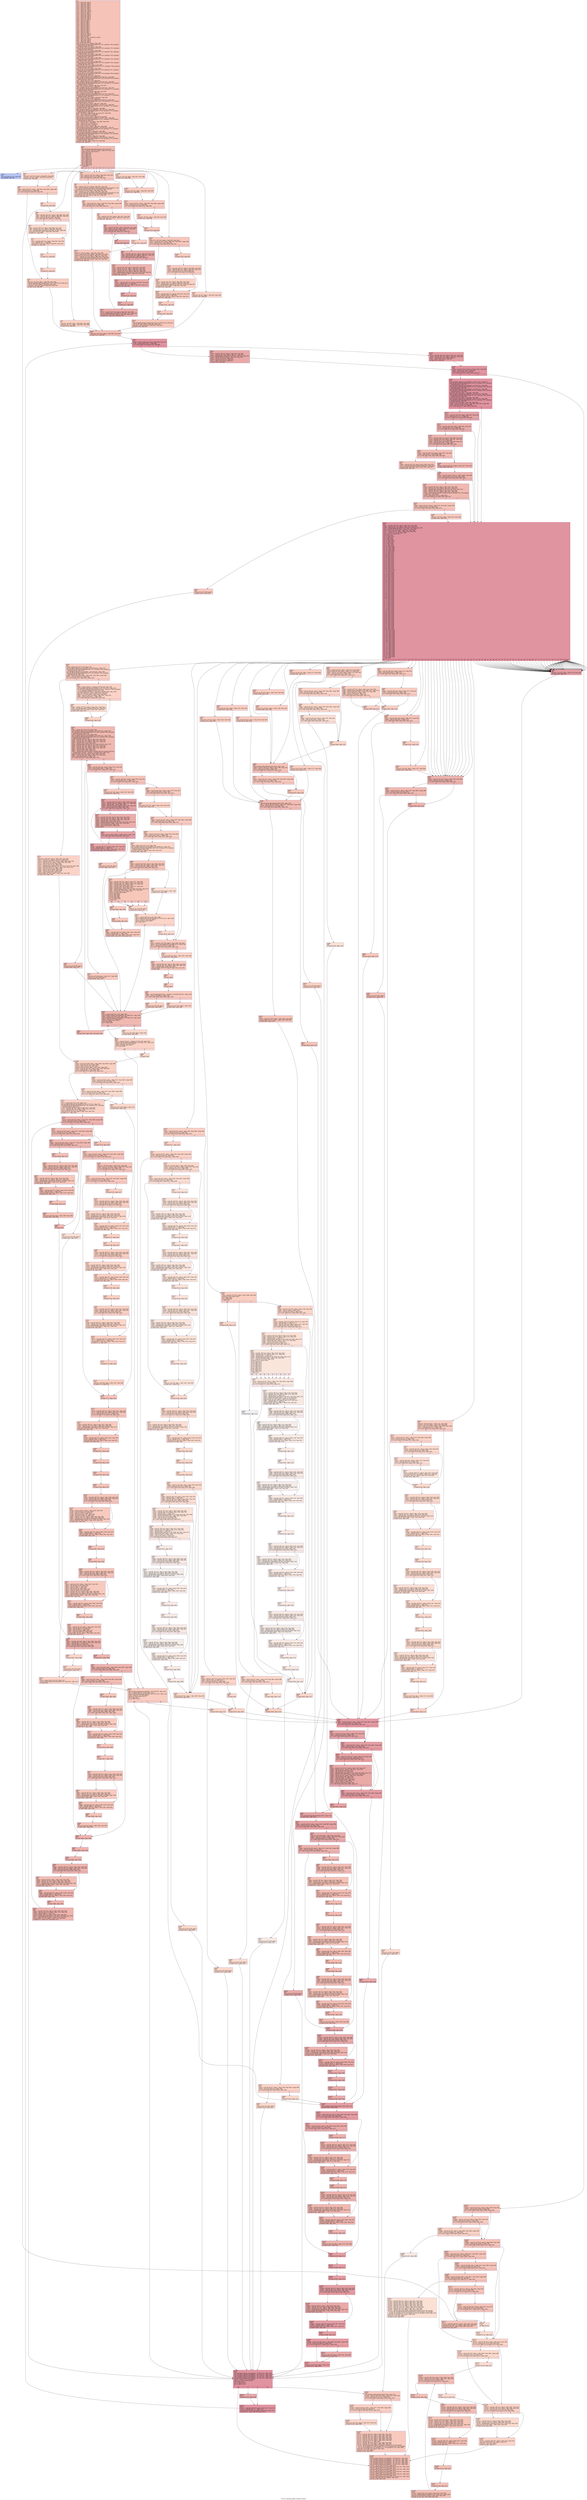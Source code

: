 digraph "CFG for 'quotearg_buffer_restyled' function" {
	label="CFG for 'quotearg_buffer_restyled' function";

	Node0x9b8b30 [shape=record,color="#3d50c3ff", style=filled, fillcolor="#e8765c70",label="{%9:\l  %10 = alloca i64, align 8\l  %11 = alloca i8*, align 8\l  %12 = alloca i64, align 8\l  %13 = alloca i8*, align 8\l  %14 = alloca i64, align 8\l  %15 = alloca i32, align 4\l  %16 = alloca i32, align 4\l  %17 = alloca i32*, align 8\l  %18 = alloca i8*, align 8\l  %19 = alloca i8*, align 8\l  %20 = alloca i64, align 8\l  %21 = alloca i64, align 8\l  %22 = alloca i64, align 8\l  %23 = alloca i8*, align 8\l  %24 = alloca i64, align 8\l  %25 = alloca i8, align 1\l  %26 = alloca i8, align 1\l  %27 = alloca i8, align 1\l  %28 = alloca i8, align 1\l  %29 = alloca i8, align 1\l  %30 = alloca i8, align 1\l  %31 = alloca i8, align 1\l  %32 = alloca i8, align 1\l  %33 = alloca i8, align 1\l  %34 = alloca i8, align 1\l  %35 = alloca i8, align 1\l  %36 = alloca i32, align 4\l  %37 = alloca i64, align 8\l  %38 = alloca i8, align 1\l  %39 = alloca %struct.__mbstate_t, align 4\l  %40 = alloca i32, align 4\l  %41 = alloca i64, align 8\l  %42 = alloca i64, align 8\l  %43 = alloca i64, align 8\l  store i8* %0, i8** %11, align 8, !tbaa !830\l  call void @llvm.dbg.declare(metadata i8** %11, metadata !760, metadata\l... !DIExpression()), !dbg !834\l  store i64 %1, i64* %12, align 8, !tbaa !835\l  call void @llvm.dbg.declare(metadata i64* %12, metadata !761, metadata\l... !DIExpression()), !dbg !837\l  store i8* %2, i8** %13, align 8, !tbaa !830\l  call void @llvm.dbg.declare(metadata i8** %13, metadata !762, metadata\l... !DIExpression()), !dbg !838\l  store i64 %3, i64* %14, align 8, !tbaa !835\l  call void @llvm.dbg.declare(metadata i64* %14, metadata !763, metadata\l... !DIExpression()), !dbg !839\l  store i32 %4, i32* %15, align 4, !tbaa !840\l  call void @llvm.dbg.declare(metadata i32* %15, metadata !764, metadata\l... !DIExpression()), !dbg !841\l  store i32 %5, i32* %16, align 4, !tbaa !842\l  call void @llvm.dbg.declare(metadata i32* %16, metadata !765, metadata\l... !DIExpression()), !dbg !844\l  store i32* %6, i32** %17, align 8, !tbaa !830\l  call void @llvm.dbg.declare(metadata i32** %17, metadata !766, metadata\l... !DIExpression()), !dbg !845\l  store i8* %7, i8** %18, align 8, !tbaa !830\l  call void @llvm.dbg.declare(metadata i8** %18, metadata !767, metadata\l... !DIExpression()), !dbg !846\l  store i8* %8, i8** %19, align 8, !tbaa !830\l  call void @llvm.dbg.declare(metadata i8** %19, metadata !768, metadata\l... !DIExpression()), !dbg !847\l  %44 = bitcast i64* %20 to i8*, !dbg !848\l  call void @llvm.lifetime.start.p0i8(i64 8, i8* %44) #21, !dbg !848\l  call void @llvm.dbg.declare(metadata i64* %20, metadata !769, metadata\l... !DIExpression()), !dbg !849\l  %45 = bitcast i64* %21 to i8*, !dbg !850\l  call void @llvm.lifetime.start.p0i8(i64 8, i8* %45) #21, !dbg !850\l  call void @llvm.dbg.declare(metadata i64* %21, metadata !770, metadata\l... !DIExpression()), !dbg !851\l  store i64 0, i64* %21, align 8, !dbg !851, !tbaa !835\l  %46 = bitcast i64* %22 to i8*, !dbg !852\l  call void @llvm.lifetime.start.p0i8(i64 8, i8* %46) #21, !dbg !852\l  call void @llvm.dbg.declare(metadata i64* %22, metadata !771, metadata\l... !DIExpression()), !dbg !853\l  store i64 0, i64* %22, align 8, !dbg !853, !tbaa !835\l  %47 = bitcast i8** %23 to i8*, !dbg !854\l  call void @llvm.lifetime.start.p0i8(i64 8, i8* %47) #21, !dbg !854\l  call void @llvm.dbg.declare(metadata i8** %23, metadata !772, metadata\l... !DIExpression()), !dbg !855\l  store i8* null, i8** %23, align 8, !dbg !855, !tbaa !830\l  %48 = bitcast i64* %24 to i8*, !dbg !856\l  call void @llvm.lifetime.start.p0i8(i64 8, i8* %48) #21, !dbg !856\l  call void @llvm.dbg.declare(metadata i64* %24, metadata !773, metadata\l... !DIExpression()), !dbg !857\l  store i64 0, i64* %24, align 8, !dbg !857, !tbaa !835\l  call void @llvm.lifetime.start.p0i8(i64 1, i8* %25) #21, !dbg !858\l  call void @llvm.dbg.declare(metadata i8* %25, metadata !774, metadata\l... !DIExpression()), !dbg !859\l  store i8 0, i8* %25, align 1, !dbg !859, !tbaa !860\l  call void @llvm.lifetime.start.p0i8(i64 1, i8* %26) #21, !dbg !862\l  call void @llvm.dbg.declare(metadata i8* %26, metadata !775, metadata\l... !DIExpression()), !dbg !863\l  %49 = call i64 @__ctype_get_mb_cur_max() #21, !dbg !864\l  %50 = icmp eq i64 %49, 1, !dbg !865\l  %51 = zext i1 %50 to i8, !dbg !863\l  store i8 %51, i8* %26, align 1, !dbg !863, !tbaa !860\l  call void @llvm.lifetime.start.p0i8(i64 1, i8* %27) #21, !dbg !866\l  call void @llvm.dbg.declare(metadata i8* %27, metadata !776, metadata\l... !DIExpression()), !dbg !867\l  %52 = load i32, i32* %16, align 4, !dbg !868, !tbaa !842\l  %53 = and i32 %52, 2, !dbg !869\l  %54 = icmp ne i32 %53, 0, !dbg !870\l  %55 = zext i1 %54 to i8, !dbg !867\l  store i8 %55, i8* %27, align 1, !dbg !867, !tbaa !860\l  call void @llvm.lifetime.start.p0i8(i64 1, i8* %28) #21, !dbg !871\l  call void @llvm.dbg.declare(metadata i8* %28, metadata !777, metadata\l... !DIExpression()), !dbg !872\l  store i8 0, i8* %28, align 1, !dbg !872, !tbaa !860\l  call void @llvm.lifetime.start.p0i8(i64 1, i8* %29) #21, !dbg !873\l  call void @llvm.dbg.declare(metadata i8* %29, metadata !778, metadata\l... !DIExpression()), !dbg !874\l  store i8 0, i8* %29, align 1, !dbg !874, !tbaa !860\l  call void @llvm.lifetime.start.p0i8(i64 1, i8* %30) #21, !dbg !875\l  call void @llvm.dbg.declare(metadata i8* %30, metadata !779, metadata\l... !DIExpression()), !dbg !876\l  store i8 1, i8* %30, align 1, !dbg !876, !tbaa !860\l  br label %56, !dbg !875\l}"];
	Node0x9b8b30 -> Node0x9b98e0;
	Node0x9b98e0 [shape=record,color="#3d50c3ff", style=filled, fillcolor="#e1675170",label="{%56:\l56:                                               \l  call void @llvm.dbg.label(metadata !824), !dbg !877\l  %57 = load i32, i32* %15, align 4, !dbg !878, !tbaa !840\l  switch i32 %57, label %145 [\l    i32 6, label %58\l    i32 5, label %59\l    i32 7, label %77\l    i32 8, label %78\l    i32 9, label %78\l    i32 10, label %78\l    i32 3, label %119\l    i32 1, label %120\l    i32 4, label %121\l    i32 2, label %126\l    i32 0, label %144\l  ], !dbg !879\l|{<s0>def|<s1>6|<s2>5|<s3>7|<s4>8|<s5>9|<s6>10|<s7>3|<s8>1|<s9>4|<s10>2|<s11>0}}"];
	Node0x9b98e0:s0 -> Node0x9ba510;
	Node0x9b98e0:s1 -> Node0x9b9930;
	Node0x9b98e0:s2 -> Node0x9b9980;
	Node0x9b98e0:s3 -> Node0x9b9c00;
	Node0x9b98e0:s4 -> Node0x9b9c50;
	Node0x9b98e0:s5 -> Node0x9b9c50;
	Node0x9b98e0:s6 -> Node0x9b9c50;
	Node0x9b98e0:s7 -> Node0x9ba0b0;
	Node0x9b98e0:s8 -> Node0x9ba100;
	Node0x9b98e0:s9 -> Node0x9ba150;
	Node0x9b98e0:s10 -> Node0x9ba240;
	Node0x9b98e0:s11 -> Node0x9ba4c0;
	Node0x9b9930 [shape=record,color="#3d50c3ff", style=filled, fillcolor="#f4987a70",label="{%58:\l58:                                               \l  store i32 5, i32* %15, align 4, !dbg !880, !tbaa !840\l  store i8 1, i8* %27, align 1, !dbg !882, !tbaa !860\l  br label %59, !dbg !883\l}"];
	Node0x9b9930 -> Node0x9b9980;
	Node0x9b9980 [shape=record,color="#3d50c3ff", style=filled, fillcolor="#f08b6e70",label="{%59:\l59:                                               \l  %60 = load i8, i8* %27, align 1, !dbg !884, !tbaa !860, !range !886\l  %61 = trunc i8 %60 to i1, !dbg !884\l  br i1 %61, label %76, label %62, !dbg !887\l|{<s0>T|<s1>F}}"];
	Node0x9b9980:s0 -> Node0x9b9bb0;
	Node0x9b9980:s1 -> Node0x9b99d0;
	Node0x9b99d0 [shape=record,color="#3d50c3ff", style=filled, fillcolor="#f4987a70",label="{%62:\l62:                                               \l  br label %63, !dbg !888\l}"];
	Node0x9b99d0 -> Node0x9b9a20;
	Node0x9b9a20 [shape=record,color="#3d50c3ff", style=filled, fillcolor="#f4987a70",label="{%63:\l63:                                               \l  %64 = load i64, i64* %21, align 8, !dbg !889, !tbaa !835\l  %65 = load i64, i64* %12, align 8, !dbg !889, !tbaa !835\l  %66 = icmp ult i64 %64, %65, !dbg !889\l  br i1 %66, label %67, label %71, !dbg !892\l|{<s0>T|<s1>F}}"];
	Node0x9b9a20:s0 -> Node0x9b9a70;
	Node0x9b9a20:s1 -> Node0x9b9ac0;
	Node0x9b9a70 [shape=record,color="#3d50c3ff", style=filled, fillcolor="#f7a88970",label="{%67:\l67:                                               \l  %68 = load i8*, i8** %11, align 8, !dbg !889, !tbaa !830\l  %69 = load i64, i64* %21, align 8, !dbg !889, !tbaa !835\l  %70 = getelementptr inbounds i8, i8* %68, i64 %69, !dbg !889\l  store i8 34, i8* %70, align 1, !dbg !889, !tbaa !840\l  br label %71, !dbg !889\l}"];
	Node0x9b9a70 -> Node0x9b9ac0;
	Node0x9b9ac0 [shape=record,color="#3d50c3ff", style=filled, fillcolor="#f4987a70",label="{%71:\l71:                                               \l  %72 = load i64, i64* %21, align 8, !dbg !892, !tbaa !835\l  %73 = add i64 %72, 1, !dbg !892\l  store i64 %73, i64* %21, align 8, !dbg !892, !tbaa !835\l  br label %74, !dbg !892\l}"];
	Node0x9b9ac0 -> Node0x9b9b10;
	Node0x9b9b10 [shape=record,color="#3d50c3ff", style=filled, fillcolor="#f4987a70",label="{%74:\l74:                                               \l  br label %75, !dbg !892\l}"];
	Node0x9b9b10 -> Node0x9b9b60;
	Node0x9b9b60 [shape=record,color="#3d50c3ff", style=filled, fillcolor="#f4987a70",label="{%75:\l75:                                               \l  br label %76, !dbg !892\l}"];
	Node0x9b9b60 -> Node0x9b9bb0;
	Node0x9b9bb0 [shape=record,color="#3d50c3ff", style=filled, fillcolor="#f08b6e70",label="{%76:\l76:                                               \l  store i8 1, i8* %25, align 1, !dbg !893, !tbaa !860\l  store i8* getelementptr inbounds ([2 x i8], [2 x i8]* @.str.10.98, i64 0,\l... i64 0), i8** %23, align 8, !dbg !894, !tbaa !830\l  store i64 1, i64* %24, align 8, !dbg !895, !tbaa !835\l  br label %146, !dbg !896\l}"];
	Node0x9b9bb0 -> Node0x9ba560;
	Node0x9b9c00 [shape=record,color="#3d50c3ff", style=filled, fillcolor="#f4987a70",label="{%77:\l77:                                               \l  store i8 1, i8* %25, align 1, !dbg !897, !tbaa !860\l  store i8 0, i8* %27, align 1, !dbg !898, !tbaa !860\l  br label %146, !dbg !899\l}"];
	Node0x9b9c00 -> Node0x9ba560;
	Node0x9b9c50 [shape=record,color="#3d50c3ff", style=filled, fillcolor="#ed836670",label="{%78:\l78:                                               \l  %79 = load i32, i32* %15, align 4, !dbg !900, !tbaa !840\l  %80 = icmp ne i32 %79, 10, !dbg !903\l  br i1 %80, label %81, label %86, !dbg !904\l|{<s0>T|<s1>F}}"];
	Node0x9b9c50:s0 -> Node0x9b9ca0;
	Node0x9b9c50:s1 -> Node0x9b9cf0;
	Node0x9b9ca0 [shape=record,color="#3d50c3ff", style=filled, fillcolor="#f2907270",label="{%81:\l81:                                               \l  %82 = load i32, i32* %15, align 4, !dbg !905, !tbaa !840\l  %83 = call i8* @gettext_quote(i8* noundef getelementptr inbounds ([2 x i8],\l... [2 x i8]* @.str.11.99, i64 0, i64 0), i32 noundef %82), !dbg !907\l  store i8* %83, i8** %18, align 8, !dbg !908, !tbaa !830\l  %84 = load i32, i32* %15, align 4, !dbg !909, !tbaa !840\l  %85 = call i8* @gettext_quote(i8* noundef getelementptr inbounds ([2 x i8],\l... [2 x i8]* @.str.12.100, i64 0, i64 0), i32 noundef %84), !dbg !910\l  store i8* %85, i8** %19, align 8, !dbg !911, !tbaa !830\l  br label %86, !dbg !912\l}"];
	Node0x9b9ca0 -> Node0x9b9cf0;
	Node0x9b9cf0 [shape=record,color="#3d50c3ff", style=filled, fillcolor="#ed836670",label="{%86:\l86:                                               \l  %87 = load i8, i8* %27, align 1, !dbg !913, !tbaa !860, !range !886\l  %88 = trunc i8 %87 to i1, !dbg !913\l  br i1 %88, label %115, label %89, !dbg !915\l|{<s0>T|<s1>F}}"];
	Node0x9b9cf0:s0 -> Node0x9ba060;
	Node0x9b9cf0:s1 -> Node0x9b9d40;
	Node0x9b9d40 [shape=record,color="#3d50c3ff", style=filled, fillcolor="#f2907270",label="{%89:\l89:                                               \l  %90 = load i8*, i8** %18, align 8, !dbg !916, !tbaa !830\l  store i8* %90, i8** %23, align 8, !dbg !918, !tbaa !830\l  br label %91, !dbg !919\l}"];
	Node0x9b9d40 -> Node0x9b9d90;
	Node0x9b9d90 [shape=record,color="#3d50c3ff", style=filled, fillcolor="#cc403a70",label="{%91:\l91:                                               \l  %92 = load i8*, i8** %23, align 8, !dbg !920, !tbaa !830\l  %93 = load i8, i8* %92, align 1, !dbg !922, !tbaa !840\l  %94 = icmp ne i8 %93, 0, !dbg !923\l  br i1 %94, label %95, label %114, !dbg !923\l|{<s0>T|<s1>F}}"];
	Node0x9b9d90:s0 -> Node0x9b9de0;
	Node0x9b9d90:s1 -> Node0x9ba010;
	Node0x9b9de0 [shape=record,color="#3d50c3ff", style=filled, fillcolor="#cc403a70",label="{%95:\l95:                                               \l  br label %96, !dbg !924\l}"];
	Node0x9b9de0 -> Node0x9b9e30;
	Node0x9b9e30 [shape=record,color="#3d50c3ff", style=filled, fillcolor="#cc403a70",label="{%96:\l96:                                               \l  %97 = load i64, i64* %21, align 8, !dbg !925, !tbaa !835\l  %98 = load i64, i64* %12, align 8, !dbg !925, !tbaa !835\l  %99 = icmp ult i64 %97, %98, !dbg !925\l  br i1 %99, label %100, label %106, !dbg !928\l|{<s0>T|<s1>F}}"];
	Node0x9b9e30:s0 -> Node0x9b9e80;
	Node0x9b9e30:s1 -> Node0x9b9ed0;
	Node0x9b9e80 [shape=record,color="#3d50c3ff", style=filled, fillcolor="#d8564670",label="{%100:\l100:                                              \l  %101 = load i8*, i8** %23, align 8, !dbg !925, !tbaa !830\l  %102 = load i8, i8* %101, align 1, !dbg !925, !tbaa !840\l  %103 = load i8*, i8** %11, align 8, !dbg !925, !tbaa !830\l  %104 = load i64, i64* %21, align 8, !dbg !925, !tbaa !835\l  %105 = getelementptr inbounds i8, i8* %103, i64 %104, !dbg !925\l  store i8 %102, i8* %105, align 1, !dbg !925, !tbaa !840\l  br label %106, !dbg !925\l}"];
	Node0x9b9e80 -> Node0x9b9ed0;
	Node0x9b9ed0 [shape=record,color="#3d50c3ff", style=filled, fillcolor="#cc403a70",label="{%106:\l106:                                              \l  %107 = load i64, i64* %21, align 8, !dbg !928, !tbaa !835\l  %108 = add i64 %107, 1, !dbg !928\l  store i64 %108, i64* %21, align 8, !dbg !928, !tbaa !835\l  br label %109, !dbg !928\l}"];
	Node0x9b9ed0 -> Node0x9b9f20;
	Node0x9b9f20 [shape=record,color="#3d50c3ff", style=filled, fillcolor="#cc403a70",label="{%109:\l109:                                              \l  br label %110, !dbg !928\l}"];
	Node0x9b9f20 -> Node0x9b9f70;
	Node0x9b9f70 [shape=record,color="#3d50c3ff", style=filled, fillcolor="#cc403a70",label="{%110:\l110:                                              \l  br label %111, !dbg !928\l}"];
	Node0x9b9f70 -> Node0x9b9fc0;
	Node0x9b9fc0 [shape=record,color="#3d50c3ff", style=filled, fillcolor="#cc403a70",label="{%111:\l111:                                              \l  %112 = load i8*, i8** %23, align 8, !dbg !929, !tbaa !830\l  %113 = getelementptr inbounds i8, i8* %112, i32 1, !dbg !929\l  store i8* %113, i8** %23, align 8, !dbg !929, !tbaa !830\l  br label %91, !dbg !930, !llvm.loop !931\l}"];
	Node0x9b9fc0 -> Node0x9b9d90;
	Node0x9ba010 [shape=record,color="#3d50c3ff", style=filled, fillcolor="#f2907270",label="{%114:\l114:                                              \l  br label %115, !dbg !932\l}"];
	Node0x9ba010 -> Node0x9ba060;
	Node0x9ba060 [shape=record,color="#3d50c3ff", style=filled, fillcolor="#ed836670",label="{%115:\l115:                                              \l  store i8 1, i8* %25, align 1, !dbg !935, !tbaa !860\l  %116 = load i8*, i8** %19, align 8, !dbg !936, !tbaa !830\l  store i8* %116, i8** %23, align 8, !dbg !937, !tbaa !830\l  %117 = load i8*, i8** %23, align 8, !dbg !938, !tbaa !830\l  %118 = call i64 @strlen(i8* noundef %117) #22, !dbg !939\l  store i64 %118, i64* %24, align 8, !dbg !940, !tbaa !835\l  br label %146, !dbg !941\l}"];
	Node0x9ba060 -> Node0x9ba560;
	Node0x9ba0b0 [shape=record,color="#3d50c3ff", style=filled, fillcolor="#f4987a70",label="{%119:\l119:                                              \l  store i8 1, i8* %25, align 1, !dbg !942, !tbaa !860\l  br label %120, !dbg !943\l}"];
	Node0x9ba0b0 -> Node0x9ba100;
	Node0x9ba100 [shape=record,color="#3d50c3ff", style=filled, fillcolor="#f08b6e70",label="{%120:\l120:                                              \l  store i8 1, i8* %27, align 1, !dbg !944, !tbaa !860\l  br label %121, !dbg !945\l}"];
	Node0x9ba100 -> Node0x9ba150;
	Node0x9ba150 [shape=record,color="#3d50c3ff", style=filled, fillcolor="#ed836670",label="{%121:\l121:                                              \l  %122 = load i8, i8* %27, align 1, !dbg !946, !tbaa !860, !range !886\l  %123 = trunc i8 %122 to i1, !dbg !946\l  br i1 %123, label %125, label %124, !dbg !948\l|{<s0>T|<s1>F}}"];
	Node0x9ba150:s0 -> Node0x9ba1f0;
	Node0x9ba150:s1 -> Node0x9ba1a0;
	Node0x9ba1a0 [shape=record,color="#3d50c3ff", style=filled, fillcolor="#f2907270",label="{%124:\l124:                                              \l  store i8 1, i8* %25, align 1, !dbg !949, !tbaa !860\l  br label %125, !dbg !950\l}"];
	Node0x9ba1a0 -> Node0x9ba1f0;
	Node0x9ba1f0 [shape=record,color="#3d50c3ff", style=filled, fillcolor="#ed836670",label="{%125:\l125:                                              \l  br label %126, !dbg !946\l}"];
	Node0x9ba1f0 -> Node0x9ba240;
	Node0x9ba240 [shape=record,color="#3d50c3ff", style=filled, fillcolor="#ec7f6370",label="{%126:\l126:                                              \l  store i32 2, i32* %15, align 4, !dbg !951, !tbaa !840\l  %127 = load i8, i8* %27, align 1, !dbg !952, !tbaa !860, !range !886\l  %128 = trunc i8 %127 to i1, !dbg !952\l  br i1 %128, label %143, label %129, !dbg !954\l|{<s0>T|<s1>F}}"];
	Node0x9ba240:s0 -> Node0x9ba470;
	Node0x9ba240:s1 -> Node0x9ba290;
	Node0x9ba290 [shape=record,color="#3d50c3ff", style=filled, fillcolor="#f08b6e70",label="{%129:\l129:                                              \l  br label %130, !dbg !955\l}"];
	Node0x9ba290 -> Node0x9ba2e0;
	Node0x9ba2e0 [shape=record,color="#3d50c3ff", style=filled, fillcolor="#f08b6e70",label="{%130:\l130:                                              \l  %131 = load i64, i64* %21, align 8, !dbg !956, !tbaa !835\l  %132 = load i64, i64* %12, align 8, !dbg !956, !tbaa !835\l  %133 = icmp ult i64 %131, %132, !dbg !956\l  br i1 %133, label %134, label %138, !dbg !959\l|{<s0>T|<s1>F}}"];
	Node0x9ba2e0:s0 -> Node0x9ba330;
	Node0x9ba2e0:s1 -> Node0x9ba380;
	Node0x9ba330 [shape=record,color="#3d50c3ff", style=filled, fillcolor="#f4987a70",label="{%134:\l134:                                              \l  %135 = load i8*, i8** %11, align 8, !dbg !956, !tbaa !830\l  %136 = load i64, i64* %21, align 8, !dbg !956, !tbaa !835\l  %137 = getelementptr inbounds i8, i8* %135, i64 %136, !dbg !956\l  store i8 39, i8* %137, align 1, !dbg !956, !tbaa !840\l  br label %138, !dbg !956\l}"];
	Node0x9ba330 -> Node0x9ba380;
	Node0x9ba380 [shape=record,color="#3d50c3ff", style=filled, fillcolor="#f08b6e70",label="{%138:\l138:                                              \l  %139 = load i64, i64* %21, align 8, !dbg !959, !tbaa !835\l  %140 = add i64 %139, 1, !dbg !959\l  store i64 %140, i64* %21, align 8, !dbg !959, !tbaa !835\l  br label %141, !dbg !959\l}"];
	Node0x9ba380 -> Node0x9ba3d0;
	Node0x9ba3d0 [shape=record,color="#3d50c3ff", style=filled, fillcolor="#f08b6e70",label="{%141:\l141:                                              \l  br label %142, !dbg !959\l}"];
	Node0x9ba3d0 -> Node0x9ba420;
	Node0x9ba420 [shape=record,color="#3d50c3ff", style=filled, fillcolor="#f08b6e70",label="{%142:\l142:                                              \l  br label %143, !dbg !959\l}"];
	Node0x9ba420 -> Node0x9ba470;
	Node0x9ba470 [shape=record,color="#3d50c3ff", style=filled, fillcolor="#ec7f6370",label="{%143:\l143:                                              \l  store i8* getelementptr inbounds ([2 x i8], [2 x i8]* @.str.12.100, i64 0,\l... i64 0), i8** %23, align 8, !dbg !960, !tbaa !830\l  store i64 1, i64* %24, align 8, !dbg !961, !tbaa !835\l  br label %146, !dbg !962\l}"];
	Node0x9ba470 -> Node0x9ba560;
	Node0x9ba4c0 [shape=record,color="#3d50c3ff", style=filled, fillcolor="#f4987a70",label="{%144:\l144:                                              \l  store i8 0, i8* %27, align 1, !dbg !963, !tbaa !860\l  br label %146, !dbg !964\l}"];
	Node0x9ba4c0 -> Node0x9ba560;
	Node0x9ba510 [shape=record,color="#3d50c3ff", style=filled, fillcolor="#5b7ae570",label="{%145:\l145:                                              \l  call void @abort() #23, !dbg !965\l  unreachable, !dbg !965\l}"];
	Node0x9ba560 [shape=record,color="#3d50c3ff", style=filled, fillcolor="#e1675170",label="{%146:\l146:                                              \l  store i64 0, i64* %20, align 8, !dbg !966, !tbaa !835\l  br label %147, !dbg !967\l}"];
	Node0x9ba560 -> Node0x9ba5b0;
	Node0x9ba5b0 [shape=record,color="#b70d28ff", style=filled, fillcolor="#b70d2870",label="{%147:\l147:                                              \l  %148 = load i64, i64* %14, align 8, !dbg !968, !tbaa !835\l  %149 = icmp eq i64 %148, -1, !dbg !969\l  br i1 %149, label %150, label %158, !dbg !968\l|{<s0>T|<s1>F}}"];
	Node0x9ba5b0:s0 -> Node0x9ba600;
	Node0x9ba5b0:s1 -> Node0x9ba650;
	Node0x9ba600 [shape=record,color="#3d50c3ff", style=filled, fillcolor="#ca3b3770",label="{%150:\l150:                                              \l  %151 = load i8*, i8** %13, align 8, !dbg !970, !tbaa !830\l  %152 = load i64, i64* %20, align 8, !dbg !971, !tbaa !835\l  %153 = getelementptr inbounds i8, i8* %151, i64 %152, !dbg !970\l  %154 = load i8, i8* %153, align 1, !dbg !970, !tbaa !840\l  %155 = sext i8 %154 to i32, !dbg !970\l  %156 = icmp eq i32 %155, 0, !dbg !972\l  %157 = zext i1 %156 to i32, !dbg !972\l  br label %163, !dbg !968\l}"];
	Node0x9ba600 -> Node0x9ba6a0;
	Node0x9ba650 [shape=record,color="#b70d28ff", style=filled, fillcolor="#be242e70",label="{%158:\l158:                                              \l  %159 = load i64, i64* %20, align 8, !dbg !973, !tbaa !835\l  %160 = load i64, i64* %14, align 8, !dbg !974, !tbaa !835\l  %161 = icmp eq i64 %159, %160, !dbg !975\l  %162 = zext i1 %161 to i32, !dbg !975\l  br label %163, !dbg !968\l}"];
	Node0x9ba650 -> Node0x9ba6a0;
	Node0x9ba6a0 [shape=record,color="#b70d28ff", style=filled, fillcolor="#b70d2870",label="{%163:\l163:                                              \l  %164 = phi i32 [ %157, %150 ], [ %162, %158 ], !dbg !968\l  %165 = icmp ne i32 %164, 0, !dbg !976\l  %166 = xor i1 %165, true, !dbg !976\l  br i1 %166, label %167, label %1079, !dbg !977\l|{<s0>T|<s1>F}}"];
	Node0x9ba6a0:s0 -> Node0x9ba6f0;
	Node0x9ba6a0:s1 -> Node0x9c1360;
	Node0x9ba6f0 [shape=record,color="#b70d28ff", style=filled, fillcolor="#b70d2870",label="{%167:\l167:                                              \l  call void @llvm.lifetime.start.p0i8(i64 1, i8* %31) #21, !dbg !978\l  call void @llvm.dbg.declare(metadata i8* %31, metadata !780, metadata\l... !DIExpression()), !dbg !979\l  call void @llvm.lifetime.start.p0i8(i64 1, i8* %32) #21, !dbg !980\l  call void @llvm.dbg.declare(metadata i8* %32, metadata !784, metadata\l... !DIExpression()), !dbg !981\l  call void @llvm.lifetime.start.p0i8(i64 1, i8* %33) #21, !dbg !982\l  call void @llvm.dbg.declare(metadata i8* %33, metadata !785, metadata\l... !DIExpression()), !dbg !983\l  store i8 0, i8* %33, align 1, !dbg !983, !tbaa !860\l  call void @llvm.lifetime.start.p0i8(i64 1, i8* %34) #21, !dbg !984\l  call void @llvm.dbg.declare(metadata i8* %34, metadata !786, metadata\l... !DIExpression()), !dbg !985\l  store i8 0, i8* %34, align 1, !dbg !985, !tbaa !860\l  call void @llvm.lifetime.start.p0i8(i64 1, i8* %35) #21, !dbg !986\l  call void @llvm.dbg.declare(metadata i8* %35, metadata !787, metadata\l... !DIExpression()), !dbg !987\l  store i8 0, i8* %35, align 1, !dbg !987, !tbaa !860\l  %168 = load i8, i8* %25, align 1, !dbg !988, !tbaa !860, !range !886\l  %169 = trunc i8 %168 to i1, !dbg !988\l  br i1 %169, label %170, label %206, !dbg !990\l|{<s0>T|<s1>F}}"];
	Node0x9ba6f0:s0 -> Node0x9ba740;
	Node0x9ba6f0:s1 -> Node0x9baab0;
	Node0x9ba740 [shape=record,color="#3d50c3ff", style=filled, fillcolor="#c32e3170",label="{%170:\l170:                                              \l  %171 = load i32, i32* %15, align 4, !dbg !991, !tbaa !840\l  %172 = icmp ne i32 %171, 2, !dbg !992\l  br i1 %172, label %173, label %206, !dbg !993\l|{<s0>T|<s1>F}}"];
	Node0x9ba740:s0 -> Node0x9ba790;
	Node0x9ba740:s1 -> Node0x9baab0;
	Node0x9ba790 [shape=record,color="#3d50c3ff", style=filled, fillcolor="#d0473d70",label="{%173:\l173:                                              \l  %174 = load i64, i64* %24, align 8, !dbg !994, !tbaa !835\l  %175 = icmp ne i64 %174, 0, !dbg !994\l  br i1 %175, label %176, label %206, !dbg !995\l|{<s0>T|<s1>F}}"];
	Node0x9ba790:s0 -> Node0x9ba7e0;
	Node0x9ba790:s1 -> Node0x9baab0;
	Node0x9ba7e0 [shape=record,color="#3d50c3ff", style=filled, fillcolor="#d6524470",label="{%176:\l176:                                              \l  %177 = load i64, i64* %20, align 8, !dbg !996, !tbaa !835\l  %178 = load i64, i64* %24, align 8, !dbg !997, !tbaa !835\l  %179 = add i64 %177, %178, !dbg !998\l  %180 = load i64, i64* %14, align 8, !dbg !999, !tbaa !835\l  %181 = icmp eq i64 %180, -1, !dbg !1000\l  br i1 %181, label %182, label %188, !dbg !1001\l|{<s0>T|<s1>F}}"];
	Node0x9ba7e0:s0 -> Node0x9ba830;
	Node0x9ba7e0:s1 -> Node0x9ba8d0;
	Node0x9ba830 [shape=record,color="#3d50c3ff", style=filled, fillcolor="#e1675170",label="{%182:\l182:                                              \l  %183 = load i64, i64* %24, align 8, !dbg !1002, !tbaa !835\l  %184 = icmp ult i64 1, %183, !dbg !1003\l  br i1 %184, label %185, label %188, !dbg !999\l|{<s0>T|<s1>F}}"];
	Node0x9ba830:s0 -> Node0x9ba880;
	Node0x9ba830:s1 -> Node0x9ba8d0;
	Node0x9ba880 [shape=record,color="#3d50c3ff", style=filled, fillcolor="#e97a5f70",label="{%185:\l185:                                              \l  %186 = load i8*, i8** %13, align 8, !dbg !1004, !tbaa !830\l  %187 = call i64 @strlen(i8* noundef %186) #22, !dbg !1005\l  store i64 %187, i64* %14, align 8, !dbg !1006, !tbaa !835\l  br label %190, !dbg !999\l}"];
	Node0x9ba880 -> Node0x9ba920;
	Node0x9ba8d0 [shape=record,color="#3d50c3ff", style=filled, fillcolor="#d8564670",label="{%188:\l188:                                              \l  %189 = load i64, i64* %14, align 8, !dbg !1007, !tbaa !835\l  br label %190, !dbg !999\l}"];
	Node0x9ba8d0 -> Node0x9ba920;
	Node0x9ba920 [shape=record,color="#3d50c3ff", style=filled, fillcolor="#d6524470",label="{%190:\l190:                                              \l  %191 = phi i64 [ %187, %185 ], [ %189, %188 ], !dbg !999\l  %192 = icmp ule i64 %179, %191, !dbg !1008\l  br i1 %192, label %193, label %206, !dbg !1009\l|{<s0>T|<s1>F}}"];
	Node0x9ba920:s0 -> Node0x9ba970;
	Node0x9ba920:s1 -> Node0x9baab0;
	Node0x9ba970 [shape=record,color="#3d50c3ff", style=filled, fillcolor="#de614d70",label="{%193:\l193:                                              \l  %194 = load i8*, i8** %13, align 8, !dbg !1010, !tbaa !830\l  %195 = load i64, i64* %20, align 8, !dbg !1011, !tbaa !835\l  %196 = getelementptr inbounds i8, i8* %194, i64 %195, !dbg !1012\l  %197 = load i8*, i8** %23, align 8, !dbg !1013, !tbaa !830\l  %198 = load i64, i64* %24, align 8, !dbg !1014, !tbaa !835\l  %199 = call i32 @memcmp(i8* noundef %196, i8* noundef %197, i64 noundef\l... %198) #22, !dbg !1015\l  %200 = icmp eq i32 %199, 0, !dbg !1016\l  br i1 %200, label %201, label %206, !dbg !1017\l|{<s0>T|<s1>F}}"];
	Node0x9ba970:s0 -> Node0x9ba9c0;
	Node0x9ba970:s1 -> Node0x9baab0;
	Node0x9ba9c0 [shape=record,color="#3d50c3ff", style=filled, fillcolor="#e97a5f70",label="{%201:\l201:                                              \l  %202 = load i8, i8* %27, align 1, !dbg !1018, !tbaa !860, !range !886\l  %203 = trunc i8 %202 to i1, !dbg !1018\l  br i1 %203, label %204, label %205, !dbg !1021\l|{<s0>T|<s1>F}}"];
	Node0x9ba9c0:s0 -> Node0x9baa10;
	Node0x9ba9c0:s1 -> Node0x9baa60;
	Node0x9baa10 [shape=record,color="#3d50c3ff", style=filled, fillcolor="#ef886b70",label="{%204:\l204:                                              \l  store i32 16, i32* %36, align 4\l  br label %1073, !dbg !1022\l}"];
	Node0x9baa10 -> Node0x9c1270;
	Node0x9baa60 [shape=record,color="#3d50c3ff", style=filled, fillcolor="#ef886b70",label="{%205:\l205:                                              \l  store i8 1, i8* %33, align 1, !dbg !1023, !tbaa !860\l  br label %206, !dbg !1024\l}"];
	Node0x9baa60 -> Node0x9baab0;
	Node0x9baab0 [shape=record,color="#b70d28ff", style=filled, fillcolor="#b70d2870",label="{%206:\l206:                                              \l  %207 = load i8*, i8** %13, align 8, !dbg !1025, !tbaa !830\l  %208 = load i64, i64* %20, align 8, !dbg !1026, !tbaa !835\l  %209 = getelementptr inbounds i8, i8* %207, i64 %208, !dbg !1025\l  %210 = load i8, i8* %209, align 1, !dbg !1025, !tbaa !840\l  store i8 %210, i8* %31, align 1, !dbg !1027, !tbaa !840\l  %211 = load i8, i8* %31, align 1, !dbg !1028, !tbaa !840\l  %212 = zext i8 %211 to i32, !dbg !1028\l  switch i32 %212, label %567 [\l    i32 0, label %213\l    i32 63, label %341\l    i32 7, label %441\l    i32 8, label %442\l    i32 12, label %443\l    i32 10, label %444\l    i32 13, label %445\l    i32 9, label %446\l    i32 11, label %447\l    i32 92, label %448\l    i32 123, label %482\l    i32 125, label %482\l    i32 35, label %496\l    i32 126, label %496\l    i32 32, label %501\l    i32 33, label %502\l    i32 34, label %502\l    i32 36, label %502\l    i32 38, label %502\l    i32 40, label %502\l    i32 41, label %502\l    i32 42, label %502\l    i32 59, label %502\l    i32 60, label %502\l    i32 61, label %502\l    i32 62, label %502\l    i32 91, label %502\l    i32 94, label %502\l    i32 96, label %502\l    i32 124, label %502\l    i32 39, label %510\l    i32 37, label %566\l    i32 43, label %566\l    i32 44, label %566\l    i32 45, label %566\l    i32 46, label %566\l    i32 47, label %566\l    i32 48, label %566\l    i32 49, label %566\l    i32 50, label %566\l    i32 51, label %566\l    i32 52, label %566\l    i32 53, label %566\l    i32 54, label %566\l    i32 55, label %566\l    i32 56, label %566\l    i32 57, label %566\l    i32 58, label %566\l    i32 65, label %566\l    i32 66, label %566\l    i32 67, label %566\l    i32 68, label %566\l    i32 69, label %566\l    i32 70, label %566\l    i32 71, label %566\l    i32 72, label %566\l    i32 73, label %566\l    i32 74, label %566\l    i32 75, label %566\l    i32 76, label %566\l    i32 77, label %566\l    i32 78, label %566\l    i32 79, label %566\l    i32 80, label %566\l    i32 81, label %566\l    i32 82, label %566\l    i32 83, label %566\l    i32 84, label %566\l    i32 85, label %566\l    i32 86, label %566\l    i32 87, label %566\l    i32 88, label %566\l    i32 89, label %566\l    i32 90, label %566\l    i32 93, label %566\l    i32 95, label %566\l    i32 97, label %566\l    i32 98, label %566\l    i32 99, label %566\l    i32 100, label %566\l    i32 101, label %566\l    i32 102, label %566\l    i32 103, label %566\l    i32 104, label %566\l    i32 105, label %566\l    i32 106, label %566\l    i32 107, label %566\l    i32 108, label %566\l    i32 109, label %566\l    i32 110, label %566\l    i32 111, label %566\l    i32 112, label %566\l    i32 113, label %566\l    i32 114, label %566\l    i32 115, label %566\l    i32 116, label %566\l    i32 117, label %566\l    i32 118, label %566\l    i32 119, label %566\l    i32 120, label %566\l    i32 121, label %566\l    i32 122, label %566\l  ], !dbg !1029\l|{<s0>def|<s1>0|<s2>63|<s3>7|<s4>8|<s5>12|<s6>10|<s7>13|<s8>9|<s9>11|<s10>92|<s11>123|<s12>125|<s13>35|<s14>126|<s15>32|<s16>33|<s17>34|<s18>36|<s19>38|<s20>40|<s21>41|<s22>42|<s23>59|<s24>60|<s25>61|<s26>62|<s27>91|<s28>94|<s29>96|<s30>124|<s31>39|<s32>37|<s33>43|<s34>44|<s35>45|<s36>46|<s37>47|<s38>48|<s39>49|<s40>50|<s41>51|<s42>52|<s43>53|<s44>54|<s45>55|<s46>56|<s47>57|<s48>58|<s49>65|<s50>66|<s51>67|<s52>68|<s53>69|<s54>70|<s55>71|<s56>72|<s57>73|<s58>74|<s59>75|<s60>76|<s61>77|<s62>78|<s63>79|<s64>truncated...}}"];
	Node0x9baab0:s0 -> Node0x9bd850;
	Node0x9baab0:s1 -> Node0x9bab00;
	Node0x9baab0:s2 -> Node0x9bba50;
	Node0x9baab0:s3 -> Node0x9bc590;
	Node0x9baab0:s4 -> Node0x9bc5e0;
	Node0x9baab0:s5 -> Node0x9bc630;
	Node0x9baab0:s6 -> Node0x9bc680;
	Node0x9baab0:s7 -> Node0x9bc6d0;
	Node0x9baab0:s8 -> Node0x9bc720;
	Node0x9baab0:s9 -> Node0x9bc770;
	Node0x9baab0:s10 -> Node0x9bc7c0;
	Node0x9baab0:s11 -> Node0x9bccc0;
	Node0x9baab0:s12 -> Node0x9bccc0;
	Node0x9baab0:s13 -> Node0x9bce50;
	Node0x9baab0:s14 -> Node0x9bce50;
	Node0x9baab0:s15 -> Node0x9bcf40;
	Node0x9baab0:s16 -> Node0x9bcf90;
	Node0x9baab0:s17 -> Node0x9bcf90;
	Node0x9baab0:s18 -> Node0x9bcf90;
	Node0x9baab0:s19 -> Node0x9bcf90;
	Node0x9baab0:s20 -> Node0x9bcf90;
	Node0x9baab0:s21 -> Node0x9bcf90;
	Node0x9baab0:s22 -> Node0x9bcf90;
	Node0x9baab0:s23 -> Node0x9bcf90;
	Node0x9baab0:s24 -> Node0x9bcf90;
	Node0x9baab0:s25 -> Node0x9bcf90;
	Node0x9baab0:s26 -> Node0x9bcf90;
	Node0x9baab0:s27 -> Node0x9bcf90;
	Node0x9baab0:s28 -> Node0x9bcf90;
	Node0x9baab0:s29 -> Node0x9bcf90;
	Node0x9baab0:s30 -> Node0x9bcf90;
	Node0x9baab0:s31 -> Node0x9bd0d0;
	Node0x9baab0:s32 -> Node0x9bd800;
	Node0x9baab0:s33 -> Node0x9bd800;
	Node0x9baab0:s34 -> Node0x9bd800;
	Node0x9baab0:s35 -> Node0x9bd800;
	Node0x9baab0:s36 -> Node0x9bd800;
	Node0x9baab0:s37 -> Node0x9bd800;
	Node0x9baab0:s38 -> Node0x9bd800;
	Node0x9baab0:s39 -> Node0x9bd800;
	Node0x9baab0:s40 -> Node0x9bd800;
	Node0x9baab0:s41 -> Node0x9bd800;
	Node0x9baab0:s42 -> Node0x9bd800;
	Node0x9baab0:s43 -> Node0x9bd800;
	Node0x9baab0:s44 -> Node0x9bd800;
	Node0x9baab0:s45 -> Node0x9bd800;
	Node0x9baab0:s46 -> Node0x9bd800;
	Node0x9baab0:s47 -> Node0x9bd800;
	Node0x9baab0:s48 -> Node0x9bd800;
	Node0x9baab0:s49 -> Node0x9bd800;
	Node0x9baab0:s50 -> Node0x9bd800;
	Node0x9baab0:s51 -> Node0x9bd800;
	Node0x9baab0:s52 -> Node0x9bd800;
	Node0x9baab0:s53 -> Node0x9bd800;
	Node0x9baab0:s54 -> Node0x9bd800;
	Node0x9baab0:s55 -> Node0x9bd800;
	Node0x9baab0:s56 -> Node0x9bd800;
	Node0x9baab0:s57 -> Node0x9bd800;
	Node0x9baab0:s58 -> Node0x9bd800;
	Node0x9baab0:s59 -> Node0x9bd800;
	Node0x9baab0:s60 -> Node0x9bd800;
	Node0x9baab0:s61 -> Node0x9bd800;
	Node0x9baab0:s62 -> Node0x9bd800;
	Node0x9baab0:s63 -> Node0x9bd800;
	Node0x9baab0:s64 -> Node0x9bd800;
	Node0x9baab0:s64 -> Node0x9bd800;
	Node0x9baab0:s64 -> Node0x9bd800;
	Node0x9baab0:s64 -> Node0x9bd800;
	Node0x9baab0:s64 -> Node0x9bd800;
	Node0x9baab0:s64 -> Node0x9bd800;
	Node0x9baab0:s64 -> Node0x9bd800;
	Node0x9baab0:s64 -> Node0x9bd800;
	Node0x9baab0:s64 -> Node0x9bd800;
	Node0x9baab0:s64 -> Node0x9bd800;
	Node0x9baab0:s64 -> Node0x9bd800;
	Node0x9baab0:s64 -> Node0x9bd800;
	Node0x9baab0:s64 -> Node0x9bd800;
	Node0x9baab0:s64 -> Node0x9bd800;
	Node0x9baab0:s64 -> Node0x9bd800;
	Node0x9baab0:s64 -> Node0x9bd800;
	Node0x9baab0:s64 -> Node0x9bd800;
	Node0x9baab0:s64 -> Node0x9bd800;
	Node0x9baab0:s64 -> Node0x9bd800;
	Node0x9baab0:s64 -> Node0x9bd800;
	Node0x9baab0:s64 -> Node0x9bd800;
	Node0x9baab0:s64 -> Node0x9bd800;
	Node0x9baab0:s64 -> Node0x9bd800;
	Node0x9baab0:s64 -> Node0x9bd800;
	Node0x9baab0:s64 -> Node0x9bd800;
	Node0x9baab0:s64 -> Node0x9bd800;
	Node0x9baab0:s64 -> Node0x9bd800;
	Node0x9baab0:s64 -> Node0x9bd800;
	Node0x9baab0:s64 -> Node0x9bd800;
	Node0x9baab0:s64 -> Node0x9bd800;
	Node0x9baab0:s64 -> Node0x9bd800;
	Node0x9baab0:s64 -> Node0x9bd800;
	Node0x9baab0:s64 -> Node0x9bd800;
	Node0x9baab0:s64 -> Node0x9bd800;
	Node0x9baab0:s64 -> Node0x9bd800;
	Node0x9baab0:s64 -> Node0x9bd800;
	Node0x9baab0:s64 -> Node0x9bd800;
	Node0x9baab0:s64 -> Node0x9bd800;
	Node0x9baab0:s64 -> Node0x9bd800;
	Node0x9bab00 [shape=record,color="#3d50c3ff", style=filled, fillcolor="#f2907270",label="{%213:\l213:                                              \l  %214 = load i8, i8* %25, align 1, !dbg !1030, !tbaa !860, !range !886\l  %215 = trunc i8 %214 to i1, !dbg !1030\l  br i1 %215, label %216, label %334, !dbg !1032\l|{<s0>T|<s1>F}}"];
	Node0x9bab00:s0 -> Node0x9bab50;
	Node0x9bab00:s1 -> Node0x9bb910;
	Node0x9bab50 [shape=record,color="#3d50c3ff", style=filled, fillcolor="#f59c7d70",label="{%216:\l216:                                              \l  br label %217, !dbg !1033\l}"];
	Node0x9bab50 -> Node0x9baba0;
	Node0x9baba0 [shape=record,color="#3d50c3ff", style=filled, fillcolor="#f59c7d70",label="{%217:\l217:                                              \l  %218 = load i8, i8* %27, align 1, !dbg !1035, !tbaa !860, !range !886\l  %219 = trunc i8 %218 to i1, !dbg !1035\l  br i1 %219, label %220, label %221, !dbg !1038\l|{<s0>T|<s1>F}}"];
	Node0x9baba0:s0 -> Node0x9babf0;
	Node0x9baba0:s1 -> Node0x9bac40;
	Node0x9babf0 [shape=record,color="#3d50c3ff", style=filled, fillcolor="#f7a88970",label="{%220:\l220:                                              \l  store i32 16, i32* %36, align 4\l  br label %1073, !dbg !1035\l}"];
	Node0x9babf0 -> Node0x9c1270;
	Node0x9bac40 [shape=record,color="#3d50c3ff", style=filled, fillcolor="#f7a88970",label="{%221:\l221:                                              \l  store i8 1, i8* %34, align 1, !dbg !1038, !tbaa !860\l  %222 = load i32, i32* %15, align 4, !dbg !1039, !tbaa !840\l  %223 = icmp eq i32 %222, 2, !dbg !1039\l  br i1 %223, label %224, label %267, !dbg !1039\l|{<s0>T|<s1>F}}"];
	Node0x9bac40:s0 -> Node0x9bac90;
	Node0x9bac40:s1 -> Node0x9bb1e0;
	Node0x9bac90 [shape=record,color="#3d50c3ff", style=filled, fillcolor="#f7b59970",label="{%224:\l224:                                              \l  %225 = load i8, i8* %28, align 1, !dbg !1039, !tbaa !860, !range !886\l  %226 = trunc i8 %225 to i1, !dbg !1039\l  br i1 %226, label %267, label %227, !dbg !1038\l|{<s0>T|<s1>F}}"];
	Node0x9bac90:s0 -> Node0x9bb1e0;
	Node0x9bac90:s1 -> Node0x9bace0;
	Node0x9bace0 [shape=record,color="#3d50c3ff", style=filled, fillcolor="#f6bfa670",label="{%227:\l227:                                              \l  br label %228, !dbg !1041\l}"];
	Node0x9bace0 -> Node0x9bad30;
	Node0x9bad30 [shape=record,color="#3d50c3ff", style=filled, fillcolor="#f6bfa670",label="{%228:\l228:                                              \l  %229 = load i64, i64* %21, align 8, !dbg !1043, !tbaa !835\l  %230 = load i64, i64* %12, align 8, !dbg !1043, !tbaa !835\l  %231 = icmp ult i64 %229, %230, !dbg !1043\l  br i1 %231, label %232, label %236, !dbg !1046\l|{<s0>T|<s1>F}}"];
	Node0x9bad30:s0 -> Node0x9bad80;
	Node0x9bad30:s1 -> Node0x9badd0;
	Node0x9bad80 [shape=record,color="#3d50c3ff", style=filled, fillcolor="#f3c7b170",label="{%232:\l232:                                              \l  %233 = load i8*, i8** %11, align 8, !dbg !1043, !tbaa !830\l  %234 = load i64, i64* %21, align 8, !dbg !1043, !tbaa !835\l  %235 = getelementptr inbounds i8, i8* %233, i64 %234, !dbg !1043\l  store i8 39, i8* %235, align 1, !dbg !1043, !tbaa !840\l  br label %236, !dbg !1043\l}"];
	Node0x9bad80 -> Node0x9badd0;
	Node0x9badd0 [shape=record,color="#3d50c3ff", style=filled, fillcolor="#f6bfa670",label="{%236:\l236:                                              \l  %237 = load i64, i64* %21, align 8, !dbg !1046, !tbaa !835\l  %238 = add i64 %237, 1, !dbg !1046\l  store i64 %238, i64* %21, align 8, !dbg !1046, !tbaa !835\l  br label %239, !dbg !1046\l}"];
	Node0x9badd0 -> Node0x9bae20;
	Node0x9bae20 [shape=record,color="#3d50c3ff", style=filled, fillcolor="#f6bfa670",label="{%239:\l239:                                              \l  br label %240, !dbg !1046\l}"];
	Node0x9bae20 -> Node0x9bae70;
	Node0x9bae70 [shape=record,color="#3d50c3ff", style=filled, fillcolor="#f6bfa670",label="{%240:\l240:                                              \l  br label %241, !dbg !1041\l}"];
	Node0x9bae70 -> Node0x9baec0;
	Node0x9baec0 [shape=record,color="#3d50c3ff", style=filled, fillcolor="#f6bfa670",label="{%241:\l241:                                              \l  %242 = load i64, i64* %21, align 8, !dbg !1047, !tbaa !835\l  %243 = load i64, i64* %12, align 8, !dbg !1047, !tbaa !835\l  %244 = icmp ult i64 %242, %243, !dbg !1047\l  br i1 %244, label %245, label %249, !dbg !1050\l|{<s0>T|<s1>F}}"];
	Node0x9baec0:s0 -> Node0x9baf10;
	Node0x9baec0:s1 -> Node0x9baf60;
	Node0x9baf10 [shape=record,color="#3d50c3ff", style=filled, fillcolor="#f3c7b170",label="{%245:\l245:                                              \l  %246 = load i8*, i8** %11, align 8, !dbg !1047, !tbaa !830\l  %247 = load i64, i64* %21, align 8, !dbg !1047, !tbaa !835\l  %248 = getelementptr inbounds i8, i8* %246, i64 %247, !dbg !1047\l  store i8 36, i8* %248, align 1, !dbg !1047, !tbaa !840\l  br label %249, !dbg !1047\l}"];
	Node0x9baf10 -> Node0x9baf60;
	Node0x9baf60 [shape=record,color="#3d50c3ff", style=filled, fillcolor="#f6bfa670",label="{%249:\l249:                                              \l  %250 = load i64, i64* %21, align 8, !dbg !1050, !tbaa !835\l  %251 = add i64 %250, 1, !dbg !1050\l  store i64 %251, i64* %21, align 8, !dbg !1050, !tbaa !835\l  br label %252, !dbg !1050\l}"];
	Node0x9baf60 -> Node0x9bafb0;
	Node0x9bafb0 [shape=record,color="#3d50c3ff", style=filled, fillcolor="#f6bfa670",label="{%252:\l252:                                              \l  br label %253, !dbg !1050\l}"];
	Node0x9bafb0 -> Node0x9bb000;
	Node0x9bb000 [shape=record,color="#3d50c3ff", style=filled, fillcolor="#f6bfa670",label="{%253:\l253:                                              \l  br label %254, !dbg !1041\l}"];
	Node0x9bb000 -> Node0x9bb050;
	Node0x9bb050 [shape=record,color="#3d50c3ff", style=filled, fillcolor="#f6bfa670",label="{%254:\l254:                                              \l  %255 = load i64, i64* %21, align 8, !dbg !1051, !tbaa !835\l  %256 = load i64, i64* %12, align 8, !dbg !1051, !tbaa !835\l  %257 = icmp ult i64 %255, %256, !dbg !1051\l  br i1 %257, label %258, label %262, !dbg !1054\l|{<s0>T|<s1>F}}"];
	Node0x9bb050:s0 -> Node0x9bb0a0;
	Node0x9bb050:s1 -> Node0x9bb0f0;
	Node0x9bb0a0 [shape=record,color="#3d50c3ff", style=filled, fillcolor="#f3c7b170",label="{%258:\l258:                                              \l  %259 = load i8*, i8** %11, align 8, !dbg !1051, !tbaa !830\l  %260 = load i64, i64* %21, align 8, !dbg !1051, !tbaa !835\l  %261 = getelementptr inbounds i8, i8* %259, i64 %260, !dbg !1051\l  store i8 39, i8* %261, align 1, !dbg !1051, !tbaa !840\l  br label %262, !dbg !1051\l}"];
	Node0x9bb0a0 -> Node0x9bb0f0;
	Node0x9bb0f0 [shape=record,color="#3d50c3ff", style=filled, fillcolor="#f6bfa670",label="{%262:\l262:                                              \l  %263 = load i64, i64* %21, align 8, !dbg !1054, !tbaa !835\l  %264 = add i64 %263, 1, !dbg !1054\l  store i64 %264, i64* %21, align 8, !dbg !1054, !tbaa !835\l  br label %265, !dbg !1054\l}"];
	Node0x9bb0f0 -> Node0x9bb140;
	Node0x9bb140 [shape=record,color="#3d50c3ff", style=filled, fillcolor="#f6bfa670",label="{%265:\l265:                                              \l  br label %266, !dbg !1054\l}"];
	Node0x9bb140 -> Node0x9bb190;
	Node0x9bb190 [shape=record,color="#3d50c3ff", style=filled, fillcolor="#f6bfa670",label="{%266:\l266:                                              \l  store i8 1, i8* %28, align 1, !dbg !1041, !tbaa !860\l  br label %267, !dbg !1041\l}"];
	Node0x9bb190 -> Node0x9bb1e0;
	Node0x9bb1e0 [shape=record,color="#3d50c3ff", style=filled, fillcolor="#f7a88970",label="{%267:\l267:                                              \l  br label %268, !dbg !1038\l}"];
	Node0x9bb1e0 -> Node0x9bb230;
	Node0x9bb230 [shape=record,color="#3d50c3ff", style=filled, fillcolor="#f7a88970",label="{%268:\l268:                                              \l  %269 = load i64, i64* %21, align 8, !dbg !1055, !tbaa !835\l  %270 = load i64, i64* %12, align 8, !dbg !1055, !tbaa !835\l  %271 = icmp ult i64 %269, %270, !dbg !1055\l  br i1 %271, label %272, label %276, !dbg !1058\l|{<s0>T|<s1>F}}"];
	Node0x9bb230:s0 -> Node0x9bb280;
	Node0x9bb230:s1 -> Node0x9bb2d0;
	Node0x9bb280 [shape=record,color="#3d50c3ff", style=filled, fillcolor="#f7b59970",label="{%272:\l272:                                              \l  %273 = load i8*, i8** %11, align 8, !dbg !1055, !tbaa !830\l  %274 = load i64, i64* %21, align 8, !dbg !1055, !tbaa !835\l  %275 = getelementptr inbounds i8, i8* %273, i64 %274, !dbg !1055\l  store i8 92, i8* %275, align 1, !dbg !1055, !tbaa !840\l  br label %276, !dbg !1055\l}"];
	Node0x9bb280 -> Node0x9bb2d0;
	Node0x9bb2d0 [shape=record,color="#3d50c3ff", style=filled, fillcolor="#f7a88970",label="{%276:\l276:                                              \l  %277 = load i64, i64* %21, align 8, !dbg !1058, !tbaa !835\l  %278 = add i64 %277, 1, !dbg !1058\l  store i64 %278, i64* %21, align 8, !dbg !1058, !tbaa !835\l  br label %279, !dbg !1058\l}"];
	Node0x9bb2d0 -> Node0x9bb320;
	Node0x9bb320 [shape=record,color="#3d50c3ff", style=filled, fillcolor="#f7a88970",label="{%279:\l279:                                              \l  br label %280, !dbg !1058\l}"];
	Node0x9bb320 -> Node0x9bb370;
	Node0x9bb370 [shape=record,color="#3d50c3ff", style=filled, fillcolor="#f7a88970",label="{%280:\l280:                                              \l  br label %281, !dbg !1038\l}"];
	Node0x9bb370 -> Node0x9bb3c0;
	Node0x9bb3c0 [shape=record,color="#3d50c3ff", style=filled, fillcolor="#f7a88970",label="{%281:\l281:                                              \l  br label %282, !dbg !1038\l}"];
	Node0x9bb3c0 -> Node0x9bb410;
	Node0x9bb410 [shape=record,color="#3d50c3ff", style=filled, fillcolor="#f7a88970",label="{%282:\l282:                                              \l  %283 = load i32, i32* %15, align 4, !dbg !1059, !tbaa !840\l  %284 = icmp ne i32 %283, 2, !dbg !1061\l  br i1 %284, label %285, label %333, !dbg !1062\l|{<s0>T|<s1>F}}"];
	Node0x9bb410:s0 -> Node0x9bb460;
	Node0x9bb410:s1 -> Node0x9bb8c0;
	Node0x9bb460 [shape=record,color="#3d50c3ff", style=filled, fillcolor="#f7b59970",label="{%285:\l285:                                              \l  %286 = load i64, i64* %20, align 8, !dbg !1063, !tbaa !835\l  %287 = add i64 %286, 1, !dbg !1064\l  %288 = load i64, i64* %14, align 8, !dbg !1065, !tbaa !835\l  %289 = icmp ult i64 %287, %288, !dbg !1066\l  br i1 %289, label %290, label %333, !dbg !1067\l|{<s0>T|<s1>F}}"];
	Node0x9bb460:s0 -> Node0x9bb4b0;
	Node0x9bb460:s1 -> Node0x9bb8c0;
	Node0x9bb4b0 [shape=record,color="#3d50c3ff", style=filled, fillcolor="#f6bfa670",label="{%290:\l290:                                              \l  %291 = load i8*, i8** %13, align 8, !dbg !1068, !tbaa !830\l  %292 = load i64, i64* %20, align 8, !dbg !1069, !tbaa !835\l  %293 = add i64 %292, 1, !dbg !1070\l  %294 = getelementptr inbounds i8, i8* %291, i64 %293, !dbg !1068\l  %295 = load i8, i8* %294, align 1, !dbg !1068, !tbaa !840\l  %296 = sext i8 %295 to i32, !dbg !1068\l  %297 = icmp sle i32 48, %296, !dbg !1071\l  br i1 %297, label %298, label %333, !dbg !1072\l|{<s0>T|<s1>F}}"];
	Node0x9bb4b0:s0 -> Node0x9bb500;
	Node0x9bb4b0:s1 -> Node0x9bb8c0;
	Node0x9bb500 [shape=record,color="#3d50c3ff", style=filled, fillcolor="#f3c7b170",label="{%298:\l298:                                              \l  %299 = load i8*, i8** %13, align 8, !dbg !1073, !tbaa !830\l  %300 = load i64, i64* %20, align 8, !dbg !1074, !tbaa !835\l  %301 = add i64 %300, 1, !dbg !1075\l  %302 = getelementptr inbounds i8, i8* %299, i64 %301, !dbg !1073\l  %303 = load i8, i8* %302, align 1, !dbg !1073, !tbaa !840\l  %304 = sext i8 %303 to i32, !dbg !1073\l  %305 = icmp sle i32 %304, 57, !dbg !1076\l  br i1 %305, label %306, label %333, !dbg !1077\l|{<s0>T|<s1>F}}"];
	Node0x9bb500:s0 -> Node0x9bb550;
	Node0x9bb500:s1 -> Node0x9bb8c0;
	Node0x9bb550 [shape=record,color="#3d50c3ff", style=filled, fillcolor="#efcebd70",label="{%306:\l306:                                              \l  br label %307, !dbg !1078\l}"];
	Node0x9bb550 -> Node0x9bb5a0;
	Node0x9bb5a0 [shape=record,color="#3d50c3ff", style=filled, fillcolor="#efcebd70",label="{%307:\l307:                                              \l  %308 = load i64, i64* %21, align 8, !dbg !1080, !tbaa !835\l  %309 = load i64, i64* %12, align 8, !dbg !1080, !tbaa !835\l  %310 = icmp ult i64 %308, %309, !dbg !1080\l  br i1 %310, label %311, label %315, !dbg !1083\l|{<s0>T|<s1>F}}"];
	Node0x9bb5a0:s0 -> Node0x9bb5f0;
	Node0x9bb5a0:s1 -> Node0x9bb640;
	Node0x9bb5f0 [shape=record,color="#3d50c3ff", style=filled, fillcolor="#e8d6cc70",label="{%311:\l311:                                              \l  %312 = load i8*, i8** %11, align 8, !dbg !1080, !tbaa !830\l  %313 = load i64, i64* %21, align 8, !dbg !1080, !tbaa !835\l  %314 = getelementptr inbounds i8, i8* %312, i64 %313, !dbg !1080\l  store i8 48, i8* %314, align 1, !dbg !1080, !tbaa !840\l  br label %315, !dbg !1080\l}"];
	Node0x9bb5f0 -> Node0x9bb640;
	Node0x9bb640 [shape=record,color="#3d50c3ff", style=filled, fillcolor="#efcebd70",label="{%315:\l315:                                              \l  %316 = load i64, i64* %21, align 8, !dbg !1083, !tbaa !835\l  %317 = add i64 %316, 1, !dbg !1083\l  store i64 %317, i64* %21, align 8, !dbg !1083, !tbaa !835\l  br label %318, !dbg !1083\l}"];
	Node0x9bb640 -> Node0x9bb690;
	Node0x9bb690 [shape=record,color="#3d50c3ff", style=filled, fillcolor="#efcebd70",label="{%318:\l318:                                              \l  br label %319, !dbg !1083\l}"];
	Node0x9bb690 -> Node0x9bb6e0;
	Node0x9bb6e0 [shape=record,color="#3d50c3ff", style=filled, fillcolor="#efcebd70",label="{%319:\l319:                                              \l  br label %320, !dbg !1084\l}"];
	Node0x9bb6e0 -> Node0x9bb730;
	Node0x9bb730 [shape=record,color="#3d50c3ff", style=filled, fillcolor="#efcebd70",label="{%320:\l320:                                              \l  %321 = load i64, i64* %21, align 8, !dbg !1085, !tbaa !835\l  %322 = load i64, i64* %12, align 8, !dbg !1085, !tbaa !835\l  %323 = icmp ult i64 %321, %322, !dbg !1085\l  br i1 %323, label %324, label %328, !dbg !1088\l|{<s0>T|<s1>F}}"];
	Node0x9bb730:s0 -> Node0x9bb780;
	Node0x9bb730:s1 -> Node0x9bb7d0;
	Node0x9bb780 [shape=record,color="#3d50c3ff", style=filled, fillcolor="#e8d6cc70",label="{%324:\l324:                                              \l  %325 = load i8*, i8** %11, align 8, !dbg !1085, !tbaa !830\l  %326 = load i64, i64* %21, align 8, !dbg !1085, !tbaa !835\l  %327 = getelementptr inbounds i8, i8* %325, i64 %326, !dbg !1085\l  store i8 48, i8* %327, align 1, !dbg !1085, !tbaa !840\l  br label %328, !dbg !1085\l}"];
	Node0x9bb780 -> Node0x9bb7d0;
	Node0x9bb7d0 [shape=record,color="#3d50c3ff", style=filled, fillcolor="#efcebd70",label="{%328:\l328:                                              \l  %329 = load i64, i64* %21, align 8, !dbg !1088, !tbaa !835\l  %330 = add i64 %329, 1, !dbg !1088\l  store i64 %330, i64* %21, align 8, !dbg !1088, !tbaa !835\l  br label %331, !dbg !1088\l}"];
	Node0x9bb7d0 -> Node0x9bb820;
	Node0x9bb820 [shape=record,color="#3d50c3ff", style=filled, fillcolor="#efcebd70",label="{%331:\l331:                                              \l  br label %332, !dbg !1088\l}"];
	Node0x9bb820 -> Node0x9bb870;
	Node0x9bb870 [shape=record,color="#3d50c3ff", style=filled, fillcolor="#efcebd70",label="{%332:\l332:                                              \l  br label %333, !dbg !1089\l}"];
	Node0x9bb870 -> Node0x9bb8c0;
	Node0x9bb8c0 [shape=record,color="#3d50c3ff", style=filled, fillcolor="#f7a88970",label="{%333:\l333:                                              \l  store i8 48, i8* %31, align 1, !dbg !1090, !tbaa !840\l  br label %340, !dbg !1091\l}"];
	Node0x9bb8c0 -> Node0x9bba00;
	Node0x9bb910 [shape=record,color="#3d50c3ff", style=filled, fillcolor="#f59c7d70",label="{%334:\l334:                                              \l  %335 = load i32, i32* %16, align 4, !dbg !1092, !tbaa !842\l  %336 = and i32 %335, 1, !dbg !1094\l  %337 = icmp ne i32 %336, 0, !dbg !1094\l  br i1 %337, label %338, label %339, !dbg !1095\l|{<s0>T|<s1>F}}"];
	Node0x9bb910:s0 -> Node0x9bb960;
	Node0x9bb910:s1 -> Node0x9bb9b0;
	Node0x9bb960 [shape=record,color="#3d50c3ff", style=filled, fillcolor="#f7a88970",label="{%338:\l338:                                              \l  store i32 15, i32* %36, align 4\l  br label %1073, !dbg !1096\l}"];
	Node0x9bb960 -> Node0x9c1270;
	Node0x9bb9b0 [shape=record,color="#3d50c3ff", style=filled, fillcolor="#f7a88970",label="{%339:\l339:                                              \l  br label %340\l}"];
	Node0x9bb9b0 -> Node0x9bba00;
	Node0x9bba00 [shape=record,color="#3d50c3ff", style=filled, fillcolor="#f59c7d70",label="{%340:\l340:                                              \l  br label %920, !dbg !1097\l}"];
	Node0x9bba00 -> Node0x9bff60;
	Node0x9bba50 [shape=record,color="#3d50c3ff", style=filled, fillcolor="#f2907270",label="{%341:\l341:                                              \l  %342 = load i32, i32* %15, align 4, !dbg !1098, !tbaa !840\l  switch i32 %342, label %439 [\l    i32 2, label %343\l    i32 5, label %348\l  ], !dbg !1099\l|{<s0>def|<s1>2|<s2>5}}"];
	Node0x9bba50:s0 -> Node0x9bc4f0;
	Node0x9bba50:s1 -> Node0x9bbaa0;
	Node0x9bba50:s2 -> Node0x9bbb90;
	Node0x9bbaa0 [shape=record,color="#3d50c3ff", style=filled, fillcolor="#f6a38570",label="{%343:\l343:                                              \l  %344 = load i8, i8* %27, align 1, !dbg !1100, !tbaa !860, !range !886\l  %345 = trunc i8 %344 to i1, !dbg !1100\l  br i1 %345, label %346, label %347, !dbg !1103\l|{<s0>T|<s1>F}}"];
	Node0x9bbaa0:s0 -> Node0x9bbaf0;
	Node0x9bbaa0:s1 -> Node0x9bbb40;
	Node0x9bbaf0 [shape=record,color="#3d50c3ff", style=filled, fillcolor="#f7af9170",label="{%346:\l346:                                              \l  store i32 16, i32* %36, align 4\l  br label %1073, !dbg !1104\l}"];
	Node0x9bbaf0 -> Node0x9c1270;
	Node0x9bbb40 [shape=record,color="#3d50c3ff", style=filled, fillcolor="#f7af9170",label="{%347:\l347:                                              \l  br label %440, !dbg !1105\l}"];
	Node0x9bbb40 -> Node0x9bc540;
	Node0x9bbb90 [shape=record,color="#3d50c3ff", style=filled, fillcolor="#f6a38570",label="{%348:\l348:                                              \l  %349 = load i32, i32* %16, align 4, !dbg !1106, !tbaa !842\l  %350 = and i32 %349, 4, !dbg !1108\l  %351 = icmp ne i32 %350, 0, !dbg !1108\l  br i1 %351, label %352, label %438, !dbg !1109\l|{<s0>T|<s1>F}}"];
	Node0x9bbb90:s0 -> Node0x9bbbe0;
	Node0x9bbb90:s1 -> Node0x9bc4a0;
	Node0x9bbbe0 [shape=record,color="#3d50c3ff", style=filled, fillcolor="#f7af9170",label="{%352:\l352:                                              \l  %353 = load i64, i64* %20, align 8, !dbg !1110, !tbaa !835\l  %354 = add i64 %353, 2, !dbg !1111\l  %355 = load i64, i64* %14, align 8, !dbg !1112, !tbaa !835\l  %356 = icmp ult i64 %354, %355, !dbg !1113\l  br i1 %356, label %357, label %438, !dbg !1114\l|{<s0>T|<s1>F}}"];
	Node0x9bbbe0:s0 -> Node0x9bbc30;
	Node0x9bbbe0:s1 -> Node0x9bc4a0;
	Node0x9bbc30 [shape=record,color="#3d50c3ff", style=filled, fillcolor="#f7bca170",label="{%357:\l357:                                              \l  %358 = load i8*, i8** %13, align 8, !dbg !1115, !tbaa !830\l  %359 = load i64, i64* %20, align 8, !dbg !1116, !tbaa !835\l  %360 = add i64 %359, 1, !dbg !1117\l  %361 = getelementptr inbounds i8, i8* %358, i64 %360, !dbg !1115\l  %362 = load i8, i8* %361, align 1, !dbg !1115, !tbaa !840\l  %363 = sext i8 %362 to i32, !dbg !1115\l  %364 = icmp eq i32 %363, 63, !dbg !1118\l  br i1 %364, label %365, label %438, !dbg !1119\l|{<s0>T|<s1>F}}"];
	Node0x9bbc30:s0 -> Node0x9bbc80;
	Node0x9bbc30:s1 -> Node0x9bc4a0;
	Node0x9bbc80 [shape=record,color="#3d50c3ff", style=filled, fillcolor="#f4c5ad70",label="{%365:\l365:                                              \l  %366 = load i8*, i8** %13, align 8, !dbg !1120, !tbaa !830\l  %367 = load i64, i64* %20, align 8, !dbg !1121, !tbaa !835\l  %368 = add i64 %367, 2, !dbg !1122\l  %369 = getelementptr inbounds i8, i8* %366, i64 %368, !dbg !1120\l  %370 = load i8, i8* %369, align 1, !dbg !1120, !tbaa !840\l  %371 = sext i8 %370 to i32, !dbg !1120\l  switch i32 %371, label %436 [\l    i32 33, label %372\l    i32 39, label %372\l    i32 40, label %372\l    i32 41, label %372\l    i32 45, label %372\l    i32 47, label %372\l    i32 60, label %372\l    i32 61, label %372\l    i32 62, label %372\l  ], !dbg !1123\l|{<s0>def|<s1>33|<s2>39|<s3>40|<s4>41|<s5>45|<s6>47|<s7>60|<s8>61|<s9>62}}"];
	Node0x9bbc80:s0 -> Node0x9bc400;
	Node0x9bbc80:s1 -> Node0x9bbcd0;
	Node0x9bbc80:s2 -> Node0x9bbcd0;
	Node0x9bbc80:s3 -> Node0x9bbcd0;
	Node0x9bbc80:s4 -> Node0x9bbcd0;
	Node0x9bbc80:s5 -> Node0x9bbcd0;
	Node0x9bbc80:s6 -> Node0x9bbcd0;
	Node0x9bbc80:s7 -> Node0x9bbcd0;
	Node0x9bbc80:s8 -> Node0x9bbcd0;
	Node0x9bbc80:s9 -> Node0x9bbcd0;
	Node0x9bbcd0 [shape=record,color="#3d50c3ff", style=filled, fillcolor="#f4c5ad70",label="{%372:\l372:                                              \l  %373 = load i8, i8* %27, align 1, !dbg !1124, !tbaa !860, !range !886\l  %374 = trunc i8 %373 to i1, !dbg !1124\l  br i1 %374, label %375, label %376, !dbg !1127\l|{<s0>T|<s1>F}}"];
	Node0x9bbcd0:s0 -> Node0x9bbd20;
	Node0x9bbcd0:s1 -> Node0x9bbd70;
	Node0x9bbd20 [shape=record,color="#3d50c3ff", style=filled, fillcolor="#efcebd70",label="{%375:\l375:                                              \l  store i32 16, i32* %36, align 4\l  br label %1073, !dbg !1128\l}"];
	Node0x9bbd20 -> Node0x9c1270;
	Node0x9bbd70 [shape=record,color="#3d50c3ff", style=filled, fillcolor="#efcebd70",label="{%376:\l376:                                              \l  %377 = load i8*, i8** %13, align 8, !dbg !1129, !tbaa !830\l  %378 = load i64, i64* %20, align 8, !dbg !1130, !tbaa !835\l  %379 = add i64 %378, 2, !dbg !1131\l  %380 = getelementptr inbounds i8, i8* %377, i64 %379, !dbg !1129\l  %381 = load i8, i8* %380, align 1, !dbg !1129, !tbaa !840\l  store i8 %381, i8* %31, align 1, !dbg !1132, !tbaa !840\l  %382 = load i64, i64* %20, align 8, !dbg !1133, !tbaa !835\l  %383 = add i64 %382, 2, !dbg !1133\l  store i64 %383, i64* %20, align 8, !dbg !1133, !tbaa !835\l  br label %384, !dbg !1134\l}"];
	Node0x9bbd70 -> Node0x9bbdc0;
	Node0x9bbdc0 [shape=record,color="#3d50c3ff", style=filled, fillcolor="#efcebd70",label="{%384:\l384:                                              \l  %385 = load i64, i64* %21, align 8, !dbg !1135, !tbaa !835\l  %386 = load i64, i64* %12, align 8, !dbg !1135, !tbaa !835\l  %387 = icmp ult i64 %385, %386, !dbg !1135\l  br i1 %387, label %388, label %392, !dbg !1138\l|{<s0>T|<s1>F}}"];
	Node0x9bbdc0:s0 -> Node0x9bbe10;
	Node0x9bbdc0:s1 -> Node0x9bbe60;
	Node0x9bbe10 [shape=record,color="#3d50c3ff", style=filled, fillcolor="#ead5c970",label="{%388:\l388:                                              \l  %389 = load i8*, i8** %11, align 8, !dbg !1135, !tbaa !830\l  %390 = load i64, i64* %21, align 8, !dbg !1135, !tbaa !835\l  %391 = getelementptr inbounds i8, i8* %389, i64 %390, !dbg !1135\l  store i8 63, i8* %391, align 1, !dbg !1135, !tbaa !840\l  br label %392, !dbg !1135\l}"];
	Node0x9bbe10 -> Node0x9bbe60;
	Node0x9bbe60 [shape=record,color="#3d50c3ff", style=filled, fillcolor="#efcebd70",label="{%392:\l392:                                              \l  %393 = load i64, i64* %21, align 8, !dbg !1138, !tbaa !835\l  %394 = add i64 %393, 1, !dbg !1138\l  store i64 %394, i64* %21, align 8, !dbg !1138, !tbaa !835\l  br label %395, !dbg !1138\l}"];
	Node0x9bbe60 -> Node0x9bbeb0;
	Node0x9bbeb0 [shape=record,color="#3d50c3ff", style=filled, fillcolor="#efcebd70",label="{%395:\l395:                                              \l  br label %396, !dbg !1138\l}"];
	Node0x9bbeb0 -> Node0x9bbf00;
	Node0x9bbf00 [shape=record,color="#3d50c3ff", style=filled, fillcolor="#efcebd70",label="{%396:\l396:                                              \l  br label %397, !dbg !1139\l}"];
	Node0x9bbf00 -> Node0x9bbf50;
	Node0x9bbf50 [shape=record,color="#3d50c3ff", style=filled, fillcolor="#efcebd70",label="{%397:\l397:                                              \l  %398 = load i64, i64* %21, align 8, !dbg !1140, !tbaa !835\l  %399 = load i64, i64* %12, align 8, !dbg !1140, !tbaa !835\l  %400 = icmp ult i64 %398, %399, !dbg !1140\l  br i1 %400, label %401, label %405, !dbg !1143\l|{<s0>T|<s1>F}}"];
	Node0x9bbf50:s0 -> Node0x9bbfa0;
	Node0x9bbf50:s1 -> Node0x9bbff0;
	Node0x9bbfa0 [shape=record,color="#3d50c3ff", style=filled, fillcolor="#ead5c970",label="{%401:\l401:                                              \l  %402 = load i8*, i8** %11, align 8, !dbg !1140, !tbaa !830\l  %403 = load i64, i64* %21, align 8, !dbg !1140, !tbaa !835\l  %404 = getelementptr inbounds i8, i8* %402, i64 %403, !dbg !1140\l  store i8 34, i8* %404, align 1, !dbg !1140, !tbaa !840\l  br label %405, !dbg !1140\l}"];
	Node0x9bbfa0 -> Node0x9bbff0;
	Node0x9bbff0 [shape=record,color="#3d50c3ff", style=filled, fillcolor="#efcebd70",label="{%405:\l405:                                              \l  %406 = load i64, i64* %21, align 8, !dbg !1143, !tbaa !835\l  %407 = add i64 %406, 1, !dbg !1143\l  store i64 %407, i64* %21, align 8, !dbg !1143, !tbaa !835\l  br label %408, !dbg !1143\l}"];
	Node0x9bbff0 -> Node0x9bc040;
	Node0x9bc040 [shape=record,color="#3d50c3ff", style=filled, fillcolor="#efcebd70",label="{%408:\l408:                                              \l  br label %409, !dbg !1143\l}"];
	Node0x9bc040 -> Node0x9bc090;
	Node0x9bc090 [shape=record,color="#3d50c3ff", style=filled, fillcolor="#efcebd70",label="{%409:\l409:                                              \l  br label %410, !dbg !1144\l}"];
	Node0x9bc090 -> Node0x9bc0e0;
	Node0x9bc0e0 [shape=record,color="#3d50c3ff", style=filled, fillcolor="#efcebd70",label="{%410:\l410:                                              \l  %411 = load i64, i64* %21, align 8, !dbg !1145, !tbaa !835\l  %412 = load i64, i64* %12, align 8, !dbg !1145, !tbaa !835\l  %413 = icmp ult i64 %411, %412, !dbg !1145\l  br i1 %413, label %414, label %418, !dbg !1148\l|{<s0>T|<s1>F}}"];
	Node0x9bc0e0:s0 -> Node0x9bc130;
	Node0x9bc0e0:s1 -> Node0x9bc180;
	Node0x9bc130 [shape=record,color="#3d50c3ff", style=filled, fillcolor="#ead5c970",label="{%414:\l414:                                              \l  %415 = load i8*, i8** %11, align 8, !dbg !1145, !tbaa !830\l  %416 = load i64, i64* %21, align 8, !dbg !1145, !tbaa !835\l  %417 = getelementptr inbounds i8, i8* %415, i64 %416, !dbg !1145\l  store i8 34, i8* %417, align 1, !dbg !1145, !tbaa !840\l  br label %418, !dbg !1145\l}"];
	Node0x9bc130 -> Node0x9bc180;
	Node0x9bc180 [shape=record,color="#3d50c3ff", style=filled, fillcolor="#efcebd70",label="{%418:\l418:                                              \l  %419 = load i64, i64* %21, align 8, !dbg !1148, !tbaa !835\l  %420 = add i64 %419, 1, !dbg !1148\l  store i64 %420, i64* %21, align 8, !dbg !1148, !tbaa !835\l  br label %421, !dbg !1148\l}"];
	Node0x9bc180 -> Node0x9bc1d0;
	Node0x9bc1d0 [shape=record,color="#3d50c3ff", style=filled, fillcolor="#efcebd70",label="{%421:\l421:                                              \l  br label %422, !dbg !1148\l}"];
	Node0x9bc1d0 -> Node0x9bc220;
	Node0x9bc220 [shape=record,color="#3d50c3ff", style=filled, fillcolor="#efcebd70",label="{%422:\l422:                                              \l  br label %423, !dbg !1149\l}"];
	Node0x9bc220 -> Node0x9bc270;
	Node0x9bc270 [shape=record,color="#3d50c3ff", style=filled, fillcolor="#efcebd70",label="{%423:\l423:                                              \l  %424 = load i64, i64* %21, align 8, !dbg !1150, !tbaa !835\l  %425 = load i64, i64* %12, align 8, !dbg !1150, !tbaa !835\l  %426 = icmp ult i64 %424, %425, !dbg !1150\l  br i1 %426, label %427, label %431, !dbg !1153\l|{<s0>T|<s1>F}}"];
	Node0x9bc270:s0 -> Node0x9bc2c0;
	Node0x9bc270:s1 -> Node0x9bc310;
	Node0x9bc2c0 [shape=record,color="#3d50c3ff", style=filled, fillcolor="#ead5c970",label="{%427:\l427:                                              \l  %428 = load i8*, i8** %11, align 8, !dbg !1150, !tbaa !830\l  %429 = load i64, i64* %21, align 8, !dbg !1150, !tbaa !835\l  %430 = getelementptr inbounds i8, i8* %428, i64 %429, !dbg !1150\l  store i8 63, i8* %430, align 1, !dbg !1150, !tbaa !840\l  br label %431, !dbg !1150\l}"];
	Node0x9bc2c0 -> Node0x9bc310;
	Node0x9bc310 [shape=record,color="#3d50c3ff", style=filled, fillcolor="#efcebd70",label="{%431:\l431:                                              \l  %432 = load i64, i64* %21, align 8, !dbg !1153, !tbaa !835\l  %433 = add i64 %432, 1, !dbg !1153\l  store i64 %433, i64* %21, align 8, !dbg !1153, !tbaa !835\l  br label %434, !dbg !1153\l}"];
	Node0x9bc310 -> Node0x9bc360;
	Node0x9bc360 [shape=record,color="#3d50c3ff", style=filled, fillcolor="#efcebd70",label="{%434:\l434:                                              \l  br label %435, !dbg !1153\l}"];
	Node0x9bc360 -> Node0x9bc3b0;
	Node0x9bc3b0 [shape=record,color="#3d50c3ff", style=filled, fillcolor="#efcebd70",label="{%435:\l435:                                              \l  br label %437, !dbg !1154\l}"];
	Node0x9bc3b0 -> Node0x9bc450;
	Node0x9bc400 [shape=record,color="#3d50c3ff", style=filled, fillcolor="#e0dbd870",label="{%436:\l436:                                              \l  br label %437, !dbg !1155\l}"];
	Node0x9bc400 -> Node0x9bc450;
	Node0x9bc450 [shape=record,color="#3d50c3ff", style=filled, fillcolor="#f1ccb870",label="{%437:\l437:                                              \l  br label %438, !dbg !1156\l}"];
	Node0x9bc450 -> Node0x9bc4a0;
	Node0x9bc4a0 [shape=record,color="#3d50c3ff", style=filled, fillcolor="#f6a38570",label="{%438:\l438:                                              \l  br label %440, !dbg !1157\l}"];
	Node0x9bc4a0 -> Node0x9bc540;
	Node0x9bc4f0 [shape=record,color="#3d50c3ff", style=filled, fillcolor="#f6a38570",label="{%439:\l439:                                              \l  br label %440, !dbg !1158\l}"];
	Node0x9bc4f0 -> Node0x9bc540;
	Node0x9bc540 [shape=record,color="#3d50c3ff", style=filled, fillcolor="#f3947570",label="{%440:\l440:                                              \l  br label %920, !dbg !1159\l}"];
	Node0x9bc540 -> Node0x9bff60;
	Node0x9bc590 [shape=record,color="#3d50c3ff", style=filled, fillcolor="#f2907270",label="{%441:\l441:                                              \l  store i8 97, i8* %32, align 1, !dbg !1160, !tbaa !840\l  br label %476, !dbg !1161\l}"];
	Node0x9bc590 -> Node0x9bcbd0;
	Node0x9bc5e0 [shape=record,color="#3d50c3ff", style=filled, fillcolor="#f2907270",label="{%442:\l442:                                              \l  store i8 98, i8* %32, align 1, !dbg !1162, !tbaa !840\l  br label %476, !dbg !1163\l}"];
	Node0x9bc5e0 -> Node0x9bcbd0;
	Node0x9bc630 [shape=record,color="#3d50c3ff", style=filled, fillcolor="#f2907270",label="{%443:\l443:                                              \l  store i8 102, i8* %32, align 1, !dbg !1164, !tbaa !840\l  br label %476, !dbg !1165\l}"];
	Node0x9bc630 -> Node0x9bcbd0;
	Node0x9bc680 [shape=record,color="#3d50c3ff", style=filled, fillcolor="#f2907270",label="{%444:\l444:                                              \l  store i8 110, i8* %32, align 1, !dbg !1166, !tbaa !840\l  br label %468, !dbg !1167\l}"];
	Node0x9bc680 -> Node0x9bca90;
	Node0x9bc6d0 [shape=record,color="#3d50c3ff", style=filled, fillcolor="#f2907270",label="{%445:\l445:                                              \l  store i8 114, i8* %32, align 1, !dbg !1168, !tbaa !840\l  br label %468, !dbg !1169\l}"];
	Node0x9bc6d0 -> Node0x9bca90;
	Node0x9bc720 [shape=record,color="#3d50c3ff", style=filled, fillcolor="#f2907270",label="{%446:\l446:                                              \l  store i8 116, i8* %32, align 1, !dbg !1170, !tbaa !840\l  br label %468, !dbg !1171\l}"];
	Node0x9bc720 -> Node0x9bca90;
	Node0x9bc770 [shape=record,color="#3d50c3ff", style=filled, fillcolor="#f2907270",label="{%447:\l447:                                              \l  store i8 118, i8* %32, align 1, !dbg !1172, !tbaa !840\l  br label %476, !dbg !1173\l}"];
	Node0x9bc770 -> Node0x9bcbd0;
	Node0x9bc7c0 [shape=record,color="#3d50c3ff", style=filled, fillcolor="#f2907270",label="{%448:\l448:                                              \l  %449 = load i8, i8* %31, align 1, !dbg !1174, !tbaa !840\l  store i8 %449, i8* %32, align 1, !dbg !1175, !tbaa !840\l  %450 = load i32, i32* %15, align 4, !dbg !1176, !tbaa !840\l  %451 = icmp eq i32 %450, 2, !dbg !1178\l  br i1 %451, label %452, label %457, !dbg !1179\l|{<s0>T|<s1>F}}"];
	Node0x9bc7c0:s0 -> Node0x9bc810;
	Node0x9bc7c0:s1 -> Node0x9bc900;
	Node0x9bc810 [shape=record,color="#3d50c3ff", style=filled, fillcolor="#f59c7d70",label="{%452:\l452:                                              \l  %453 = load i8, i8* %27, align 1, !dbg !1180, !tbaa !860, !range !886\l  %454 = trunc i8 %453 to i1, !dbg !1180\l  br i1 %454, label %455, label %456, !dbg !1183\l|{<s0>T|<s1>F}}"];
	Node0x9bc810:s0 -> Node0x9bc860;
	Node0x9bc810:s1 -> Node0x9bc8b0;
	Node0x9bc860 [shape=record,color="#3d50c3ff", style=filled, fillcolor="#f7a88970",label="{%455:\l455:                                              \l  store i32 16, i32* %36, align 4\l  br label %1073, !dbg !1184\l}"];
	Node0x9bc860 -> Node0x9c1270;
	Node0x9bc8b0 [shape=record,color="#3d50c3ff", style=filled, fillcolor="#f7a88970",label="{%456:\l456:                                              \l  br label %1018, !dbg !1185\l}"];
	Node0x9bc8b0 -> Node0x9c0af0;
	Node0x9bc900 [shape=record,color="#3d50c3ff", style=filled, fillcolor="#f59c7d70",label="{%457:\l457:                                              \l  %458 = load i8, i8* %25, align 1, !dbg !1186, !tbaa !860, !range !886\l  %459 = trunc i8 %458 to i1, !dbg !1186\l  br i1 %459, label %460, label %467, !dbg !1188\l|{<s0>T|<s1>F}}"];
	Node0x9bc900:s0 -> Node0x9bc950;
	Node0x9bc900:s1 -> Node0x9bca40;
	Node0x9bc950 [shape=record,color="#3d50c3ff", style=filled, fillcolor="#f7a88970",label="{%460:\l460:                                              \l  %461 = load i8, i8* %27, align 1, !dbg !1189, !tbaa !860, !range !886\l  %462 = trunc i8 %461 to i1, !dbg !1189\l  br i1 %462, label %463, label %467, !dbg !1190\l|{<s0>T|<s1>F}}"];
	Node0x9bc950:s0 -> Node0x9bc9a0;
	Node0x9bc950:s1 -> Node0x9bca40;
	Node0x9bc9a0 [shape=record,color="#3d50c3ff", style=filled, fillcolor="#f7b59970",label="{%463:\l463:                                              \l  %464 = load i64, i64* %24, align 8, !dbg !1191, !tbaa !835\l  %465 = icmp ne i64 %464, 0, !dbg !1191\l  br i1 %465, label %466, label %467, !dbg !1192\l|{<s0>T|<s1>F}}"];
	Node0x9bc9a0:s0 -> Node0x9bc9f0;
	Node0x9bc9a0:s1 -> Node0x9bca40;
	Node0x9bc9f0 [shape=record,color="#3d50c3ff", style=filled, fillcolor="#f7bca170",label="{%466:\l466:                                              \l  br label %1018, !dbg !1193\l}"];
	Node0x9bc9f0 -> Node0x9c0af0;
	Node0x9bca40 [shape=record,color="#3d50c3ff", style=filled, fillcolor="#f5a08170",label="{%467:\l467:                                              \l  br label %468, !dbg !1191\l}"];
	Node0x9bca40 -> Node0x9bca90;
	Node0x9bca90 [shape=record,color="#3d50c3ff", style=filled, fillcolor="#e8765c70",label="{%468:\l468:                                              \l  call void @llvm.dbg.label(metadata !825), !dbg !1194\l  %469 = load i32, i32* %15, align 4, !dbg !1195, !tbaa !840\l  %470 = icmp eq i32 %469, 2, !dbg !1197\l  br i1 %470, label %471, label %475, !dbg !1198\l|{<s0>T|<s1>F}}"];
	Node0x9bca90:s0 -> Node0x9bcae0;
	Node0x9bca90:s1 -> Node0x9bcb80;
	Node0x9bcae0 [shape=record,color="#3d50c3ff", style=filled, fillcolor="#ed836670",label="{%471:\l471:                                              \l  %472 = load i8, i8* %27, align 1, !dbg !1199, !tbaa !860, !range !886\l  %473 = trunc i8 %472 to i1, !dbg !1199\l  br i1 %473, label %474, label %475, !dbg !1200\l|{<s0>T|<s1>F}}"];
	Node0x9bcae0:s0 -> Node0x9bcb30;
	Node0x9bcae0:s1 -> Node0x9bcb80;
	Node0x9bcb30 [shape=record,color="#3d50c3ff", style=filled, fillcolor="#f3947570",label="{%474:\l474:                                              \l  store i32 16, i32* %36, align 4\l  br label %1073, !dbg !1201\l}"];
	Node0x9bcb30 -> Node0x9c1270;
	Node0x9bcb80 [shape=record,color="#3d50c3ff", style=filled, fillcolor="#ec7f6370",label="{%475:\l475:                                              \l  br label %476, !dbg !1199\l}"];
	Node0x9bcb80 -> Node0x9bcbd0;
	Node0x9bcbd0 [shape=record,color="#3d50c3ff", style=filled, fillcolor="#e1675170",label="{%476:\l476:                                              \l  call void @llvm.dbg.label(metadata !826), !dbg !1202\l  %477 = load i8, i8* %25, align 1, !dbg !1203, !tbaa !860, !range !886\l  %478 = trunc i8 %477 to i1, !dbg !1203\l  br i1 %478, label %479, label %481, !dbg !1205\l|{<s0>T|<s1>F}}"];
	Node0x9bcbd0:s0 -> Node0x9bcc20;
	Node0x9bcbd0:s1 -> Node0x9bcc70;
	Node0x9bcc20 [shape=record,color="#3d50c3ff", style=filled, fillcolor="#e8765c70",label="{%479:\l479:                                              \l  %480 = load i8, i8* %32, align 1, !dbg !1206, !tbaa !840\l  store i8 %480, i8* %31, align 1, !dbg !1208, !tbaa !840\l  br label %951, !dbg !1209\l}"];
	Node0x9bcc20 -> Node0x9c01e0;
	Node0x9bcc70 [shape=record,color="#3d50c3ff", style=filled, fillcolor="#e8765c70",label="{%481:\l481:                                              \l  br label %920, !dbg !1210\l}"];
	Node0x9bcc70 -> Node0x9bff60;
	Node0x9bccc0 [shape=record,color="#3d50c3ff", style=filled, fillcolor="#ed836670",label="{%482:\l482:                                              \l  %483 = load i64, i64* %14, align 8, !dbg !1211, !tbaa !835\l  %484 = icmp eq i64 %483, -1, !dbg !1213\l  br i1 %484, label %485, label %491, !dbg !1214\l|{<s0>T|<s1>F}}"];
	Node0x9bccc0:s0 -> Node0x9bcd10;
	Node0x9bccc0:s1 -> Node0x9bcd60;
	Node0x9bcd10 [shape=record,color="#3d50c3ff", style=filled, fillcolor="#f3947570",label="{%485:\l485:                                              \l  %486 = load i8*, i8** %13, align 8, !dbg !1215, !tbaa !830\l  %487 = getelementptr inbounds i8, i8* %486, i64 1, !dbg !1215\l  %488 = load i8, i8* %487, align 1, !dbg !1215, !tbaa !840\l  %489 = sext i8 %488 to i32, !dbg !1215\l  %490 = icmp eq i32 %489, 0, !dbg !1216\l  br i1 %490, label %495, label %494, !dbg !1211\l|{<s0>T|<s1>F}}"];
	Node0x9bcd10:s0 -> Node0x9bce00;
	Node0x9bcd10:s1 -> Node0x9bcdb0;
	Node0x9bcd60 [shape=record,color="#3d50c3ff", style=filled, fillcolor="#f08b6e70",label="{%491:\l491:                                              \l  %492 = load i64, i64* %14, align 8, !dbg !1217, !tbaa !835\l  %493 = icmp eq i64 %492, 1, !dbg !1218\l  br i1 %493, label %495, label %494, !dbg !1214\l|{<s0>T|<s1>F}}"];
	Node0x9bcd60:s0 -> Node0x9bce00;
	Node0x9bcd60:s1 -> Node0x9bcdb0;
	Node0x9bcdb0 [shape=record,color="#3d50c3ff", style=filled, fillcolor="#f2907270",label="{%494:\l494:                                              \l  br label %920, !dbg !1219\l}"];
	Node0x9bcdb0 -> Node0x9bff60;
	Node0x9bce00 [shape=record,color="#3d50c3ff", style=filled, fillcolor="#f2907270",label="{%495:\l495:                                              \l  br label %496, !dbg !1220\l}"];
	Node0x9bce00 -> Node0x9bce50;
	Node0x9bce50 [shape=record,color="#3d50c3ff", style=filled, fillcolor="#e97a5f70",label="{%496:\l496:                                              \l  %497 = load i64, i64* %20, align 8, !dbg !1221, !tbaa !835\l  %498 = icmp ne i64 %497, 0, !dbg !1223\l  br i1 %498, label %499, label %500, !dbg !1224\l|{<s0>T|<s1>F}}"];
	Node0x9bce50:s0 -> Node0x9bcea0;
	Node0x9bce50:s1 -> Node0x9bcef0;
	Node0x9bcea0 [shape=record,color="#3d50c3ff", style=filled, fillcolor="#ed836670",label="{%499:\l499:                                              \l  br label %920, !dbg !1225\l}"];
	Node0x9bcea0 -> Node0x9bff60;
	Node0x9bcef0 [shape=record,color="#3d50c3ff", style=filled, fillcolor="#f2907270",label="{%500:\l500:                                              \l  br label %501, !dbg !1226\l}"];
	Node0x9bcef0 -> Node0x9bcf40;
	Node0x9bcf40 [shape=record,color="#3d50c3ff", style=filled, fillcolor="#ec7f6370",label="{%501:\l501:                                              \l  store i8 1, i8* %35, align 1, !dbg !1227, !tbaa !860\l  br label %502, !dbg !1228\l}"];
	Node0x9bcf40 -> Node0x9bcf90;
	Node0x9bcf90 [shape=record,color="#3d50c3ff", style=filled, fillcolor="#d6524470",label="{%502:\l502:                                              \l  %503 = load i32, i32* %15, align 4, !dbg !1229, !tbaa !840\l  %504 = icmp eq i32 %503, 2, !dbg !1231\l  br i1 %504, label %505, label %509, !dbg !1232\l|{<s0>T|<s1>F}}"];
	Node0x9bcf90:s0 -> Node0x9bcfe0;
	Node0x9bcf90:s1 -> Node0x9bd080;
	Node0x9bcfe0 [shape=record,color="#3d50c3ff", style=filled, fillcolor="#de614d70",label="{%505:\l505:                                              \l  %506 = load i8, i8* %27, align 1, !dbg !1233, !tbaa !860, !range !886\l  %507 = trunc i8 %506 to i1, !dbg !1233\l  br i1 %507, label %508, label %509, !dbg !1234\l|{<s0>T|<s1>F}}"];
	Node0x9bcfe0:s0 -> Node0x9bd030;
	Node0x9bcfe0:s1 -> Node0x9bd080;
	Node0x9bd030 [shape=record,color="#3d50c3ff", style=filled, fillcolor="#e5705870",label="{%508:\l508:                                              \l  store i32 16, i32* %36, align 4\l  br label %1073, !dbg !1235\l}"];
	Node0x9bd030 -> Node0x9c1270;
	Node0x9bd080 [shape=record,color="#3d50c3ff", style=filled, fillcolor="#d8564670",label="{%509:\l509:                                              \l  br label %920, !dbg !1236\l}"];
	Node0x9bd080 -> Node0x9bff60;
	Node0x9bd0d0 [shape=record,color="#3d50c3ff", style=filled, fillcolor="#f2907270",label="{%510:\l510:                                              \l  store i8 1, i8* %29, align 1, !dbg !1237, !tbaa !860\l  store i8 1, i8* %35, align 1, !dbg !1238, !tbaa !860\l  %511 = load i32, i32* %15, align 4, !dbg !1239, !tbaa !840\l  %512 = icmp eq i32 %511, 2, !dbg !1241\l  br i1 %512, label %513, label %565, !dbg !1242\l|{<s0>T|<s1>F}}"];
	Node0x9bd0d0:s0 -> Node0x9bd120;
	Node0x9bd0d0:s1 -> Node0x9bd7b0;
	Node0x9bd120 [shape=record,color="#3d50c3ff", style=filled, fillcolor="#f59c7d70",label="{%513:\l513:                                              \l  %514 = load i8, i8* %27, align 1, !dbg !1243, !tbaa !860, !range !886\l  %515 = trunc i8 %514 to i1, !dbg !1243\l  br i1 %515, label %516, label %517, !dbg !1246\l|{<s0>T|<s1>F}}"];
	Node0x9bd120:s0 -> Node0x9bd170;
	Node0x9bd120:s1 -> Node0x9bd1c0;
	Node0x9bd170 [shape=record,color="#3d50c3ff", style=filled, fillcolor="#f7a88970",label="{%516:\l516:                                              \l  store i32 16, i32* %36, align 4\l  br label %1073, !dbg !1247\l}"];
	Node0x9bd170 -> Node0x9c1270;
	Node0x9bd1c0 [shape=record,color="#3d50c3ff", style=filled, fillcolor="#f7a88970",label="{%517:\l517:                                              \l  %518 = load i64, i64* %12, align 8, !dbg !1248, !tbaa !835\l  %519 = icmp ne i64 %518, 0, !dbg !1248\l  br i1 %519, label %520, label %525, !dbg !1250\l|{<s0>T|<s1>F}}"];
	Node0x9bd1c0:s0 -> Node0x9bd210;
	Node0x9bd1c0:s1 -> Node0x9bd2b0;
	Node0x9bd210 [shape=record,color="#3d50c3ff", style=filled, fillcolor="#f7b39670",label="{%520:\l520:                                              \l  %521 = load i64, i64* %22, align 8, !dbg !1251, !tbaa !835\l  %522 = icmp ne i64 %521, 0, !dbg !1251\l  br i1 %522, label %525, label %523, !dbg !1252\l|{<s0>T|<s1>F}}"];
	Node0x9bd210:s0 -> Node0x9bd2b0;
	Node0x9bd210:s1 -> Node0x9bd260;
	Node0x9bd260 [shape=record,color="#3d50c3ff", style=filled, fillcolor="#f6bfa670",label="{%523:\l523:                                              \l  %524 = load i64, i64* %12, align 8, !dbg !1253, !tbaa !835\l  store i64 %524, i64* %22, align 8, !dbg !1255, !tbaa !835\l  store i64 0, i64* %12, align 8, !dbg !1256, !tbaa !835\l  br label %525, !dbg !1257\l}"];
	Node0x9bd260 -> Node0x9bd2b0;
	Node0x9bd2b0 [shape=record,color="#3d50c3ff", style=filled, fillcolor="#f7a88970",label="{%525:\l525:                                              \l  br label %526, !dbg !1258\l}"];
	Node0x9bd2b0 -> Node0x9bd300;
	Node0x9bd300 [shape=record,color="#3d50c3ff", style=filled, fillcolor="#f7a88970",label="{%526:\l526:                                              \l  %527 = load i64, i64* %21, align 8, !dbg !1259, !tbaa !835\l  %528 = load i64, i64* %12, align 8, !dbg !1259, !tbaa !835\l  %529 = icmp ult i64 %527, %528, !dbg !1259\l  br i1 %529, label %530, label %534, !dbg !1262\l|{<s0>T|<s1>F}}"];
	Node0x9bd300:s0 -> Node0x9bd350;
	Node0x9bd300:s1 -> Node0x9bd3a0;
	Node0x9bd350 [shape=record,color="#3d50c3ff", style=filled, fillcolor="#f7b59970",label="{%530:\l530:                                              \l  %531 = load i8*, i8** %11, align 8, !dbg !1259, !tbaa !830\l  %532 = load i64, i64* %21, align 8, !dbg !1259, !tbaa !835\l  %533 = getelementptr inbounds i8, i8* %531, i64 %532, !dbg !1259\l  store i8 39, i8* %533, align 1, !dbg !1259, !tbaa !840\l  br label %534, !dbg !1259\l}"];
	Node0x9bd350 -> Node0x9bd3a0;
	Node0x9bd3a0 [shape=record,color="#3d50c3ff", style=filled, fillcolor="#f7a88970",label="{%534:\l534:                                              \l  %535 = load i64, i64* %21, align 8, !dbg !1262, !tbaa !835\l  %536 = add i64 %535, 1, !dbg !1262\l  store i64 %536, i64* %21, align 8, !dbg !1262, !tbaa !835\l  br label %537, !dbg !1262\l}"];
	Node0x9bd3a0 -> Node0x9bd3f0;
	Node0x9bd3f0 [shape=record,color="#3d50c3ff", style=filled, fillcolor="#f7a88970",label="{%537:\l537:                                              \l  br label %538, !dbg !1262\l}"];
	Node0x9bd3f0 -> Node0x9bd440;
	Node0x9bd440 [shape=record,color="#3d50c3ff", style=filled, fillcolor="#f7a88970",label="{%538:\l538:                                              \l  br label %539, !dbg !1263\l}"];
	Node0x9bd440 -> Node0x9bd490;
	Node0x9bd490 [shape=record,color="#3d50c3ff", style=filled, fillcolor="#f7a88970",label="{%539:\l539:                                              \l  %540 = load i64, i64* %21, align 8, !dbg !1264, !tbaa !835\l  %541 = load i64, i64* %12, align 8, !dbg !1264, !tbaa !835\l  %542 = icmp ult i64 %540, %541, !dbg !1264\l  br i1 %542, label %543, label %547, !dbg !1267\l|{<s0>T|<s1>F}}"];
	Node0x9bd490:s0 -> Node0x9bd4e0;
	Node0x9bd490:s1 -> Node0x9bd530;
	Node0x9bd4e0 [shape=record,color="#3d50c3ff", style=filled, fillcolor="#f7b59970",label="{%543:\l543:                                              \l  %544 = load i8*, i8** %11, align 8, !dbg !1264, !tbaa !830\l  %545 = load i64, i64* %21, align 8, !dbg !1264, !tbaa !835\l  %546 = getelementptr inbounds i8, i8* %544, i64 %545, !dbg !1264\l  store i8 92, i8* %546, align 1, !dbg !1264, !tbaa !840\l  br label %547, !dbg !1264\l}"];
	Node0x9bd4e0 -> Node0x9bd530;
	Node0x9bd530 [shape=record,color="#3d50c3ff", style=filled, fillcolor="#f7a88970",label="{%547:\l547:                                              \l  %548 = load i64, i64* %21, align 8, !dbg !1267, !tbaa !835\l  %549 = add i64 %548, 1, !dbg !1267\l  store i64 %549, i64* %21, align 8, !dbg !1267, !tbaa !835\l  br label %550, !dbg !1267\l}"];
	Node0x9bd530 -> Node0x9bd580;
	Node0x9bd580 [shape=record,color="#3d50c3ff", style=filled, fillcolor="#f7a88970",label="{%550:\l550:                                              \l  br label %551, !dbg !1267\l}"];
	Node0x9bd580 -> Node0x9bd5d0;
	Node0x9bd5d0 [shape=record,color="#3d50c3ff", style=filled, fillcolor="#f7a88970",label="{%551:\l551:                                              \l  br label %552, !dbg !1268\l}"];
	Node0x9bd5d0 -> Node0x9bd620;
	Node0x9bd620 [shape=record,color="#3d50c3ff", style=filled, fillcolor="#f7a88970",label="{%552:\l552:                                              \l  %553 = load i64, i64* %21, align 8, !dbg !1269, !tbaa !835\l  %554 = load i64, i64* %12, align 8, !dbg !1269, !tbaa !835\l  %555 = icmp ult i64 %553, %554, !dbg !1269\l  br i1 %555, label %556, label %560, !dbg !1272\l|{<s0>T|<s1>F}}"];
	Node0x9bd620:s0 -> Node0x9bd670;
	Node0x9bd620:s1 -> Node0x9bd6c0;
	Node0x9bd670 [shape=record,color="#3d50c3ff", style=filled, fillcolor="#f7b59970",label="{%556:\l556:                                              \l  %557 = load i8*, i8** %11, align 8, !dbg !1269, !tbaa !830\l  %558 = load i64, i64* %21, align 8, !dbg !1269, !tbaa !835\l  %559 = getelementptr inbounds i8, i8* %557, i64 %558, !dbg !1269\l  store i8 39, i8* %559, align 1, !dbg !1269, !tbaa !840\l  br label %560, !dbg !1269\l}"];
	Node0x9bd670 -> Node0x9bd6c0;
	Node0x9bd6c0 [shape=record,color="#3d50c3ff", style=filled, fillcolor="#f7a88970",label="{%560:\l560:                                              \l  %561 = load i64, i64* %21, align 8, !dbg !1272, !tbaa !835\l  %562 = add i64 %561, 1, !dbg !1272\l  store i64 %562, i64* %21, align 8, !dbg !1272, !tbaa !835\l  br label %563, !dbg !1272\l}"];
	Node0x9bd6c0 -> Node0x9bd710;
	Node0x9bd710 [shape=record,color="#3d50c3ff", style=filled, fillcolor="#f7a88970",label="{%563:\l563:                                              \l  br label %564, !dbg !1272\l}"];
	Node0x9bd710 -> Node0x9bd760;
	Node0x9bd760 [shape=record,color="#3d50c3ff", style=filled, fillcolor="#f7a88970",label="{%564:\l564:                                              \l  store i8 0, i8* %28, align 1, !dbg !1273, !tbaa !860\l  br label %565, !dbg !1274\l}"];
	Node0x9bd760 -> Node0x9bd7b0;
	Node0x9bd7b0 [shape=record,color="#3d50c3ff", style=filled, fillcolor="#f3947570",label="{%565:\l565:                                              \l  br label %920, !dbg !1275\l}"];
	Node0x9bd7b0 -> Node0x9bff60;
	Node0x9bd800 [shape=record,color="#b70d28ff", style=filled, fillcolor="#be242e70",label="{%566:\l566:                                              \l  store i8 1, i8* %35, align 1, !dbg !1276, !tbaa !860\l  br label %920, !dbg !1277\l}"];
	Node0x9bd800 -> Node0x9bff60;
	Node0x9bd850 [shape=record,color="#3d50c3ff", style=filled, fillcolor="#f2907270",label="{%567:\l567:                                              \l  %568 = bitcast i64* %37 to i8*, !dbg !1278\l  call void @llvm.lifetime.start.p0i8(i64 8, i8* %568) #21, !dbg !1278\l  call void @llvm.dbg.declare(metadata i64* %37, metadata !788, metadata\l... !DIExpression()), !dbg !1279\l  call void @llvm.lifetime.start.p0i8(i64 1, i8* %38) #21, !dbg !1280\l  call void @llvm.dbg.declare(metadata i8* %38, metadata !791, metadata\l... !DIExpression()), !dbg !1281\l  %569 = load i8, i8* %26, align 1, !dbg !1282, !tbaa !860, !range !886\l  %570 = trunc i8 %569 to i1, !dbg !1282\l  br i1 %570, label %571, label %583, !dbg !1283\l|{<s0>T|<s1>F}}"];
	Node0x9bd850:s0 -> Node0x9bd8a0;
	Node0x9bd850:s1 -> Node0x9bd8f0;
	Node0x9bd8a0 [shape=record,color="#3d50c3ff", style=filled, fillcolor="#f59c7d70",label="{%571:\l571:                                              \l  store i64 1, i64* %37, align 8, !dbg !1284, !tbaa !835\l  %572 = call i16** @__ctype_b_loc() #24, !dbg !1286\l  %573 = load i16*, i16** %572, align 8, !dbg !1286, !tbaa !830\l  %574 = load i8, i8* %31, align 1, !dbg !1286, !tbaa !840\l  %575 = zext i8 %574 to i32, !dbg !1286\l  %576 = sext i32 %575 to i64, !dbg !1286\l  %577 = getelementptr inbounds i16, i16* %573, i64 %576, !dbg !1286\l  %578 = load i16, i16* %577, align 2, !dbg !1286, !tbaa !1287\l  %579 = zext i16 %578 to i32, !dbg !1286\l  %580 = and i32 %579, 16384, !dbg !1286\l  %581 = icmp ne i32 %580, 0, !dbg !1289\l  %582 = zext i1 %581 to i8, !dbg !1290\l  store i8 %582, i8* %38, align 1, !dbg !1290, !tbaa !860\l  br label %700, !dbg !1291\l}"];
	Node0x9bd8a0 -> Node0x9be5c0;
	Node0x9bd8f0 [shape=record,color="#3d50c3ff", style=filled, fillcolor="#f59c7d70",label="{%583:\l583:                                              \l  %584 = bitcast %struct.__mbstate_t* %39 to i8*, !dbg !1292\l  call void @llvm.lifetime.start.p0i8(i64 8, i8* %584) #21, !dbg !1292\l  call void @llvm.dbg.declare(metadata %struct.__mbstate_t* %39, metadata\l... !792, metadata !DIExpression()), !dbg !1293\l  call void @mbszero(%struct.__mbstate_t* noundef %39), !dbg !1294\l  store i64 0, i64* %37, align 8, !dbg !1295, !tbaa !835\l  store i8 1, i8* %38, align 1, !dbg !1296, !tbaa !860\l  %585 = load i64, i64* %14, align 8, !dbg !1297, !tbaa !835\l  %586 = icmp eq i64 %585, -1, !dbg !1299\l  br i1 %586, label %587, label %590, !dbg !1300\l|{<s0>T|<s1>F}}"];
	Node0x9bd8f0:s0 -> Node0x9bd940;
	Node0x9bd8f0:s1 -> Node0x9bd990;
	Node0x9bd940 [shape=record,color="#3d50c3ff", style=filled, fillcolor="#f7af9170",label="{%587:\l587:                                              \l  %588 = load i8*, i8** %13, align 8, !dbg !1301, !tbaa !830\l  %589 = call i64 @strlen(i8* noundef %588) #22, !dbg !1302\l  store i64 %589, i64* %14, align 8, !dbg !1303, !tbaa !835\l  br label %590, !dbg !1304\l}"];
	Node0x9bd940 -> Node0x9bd990;
	Node0x9bd990 [shape=record,color="#3d50c3ff", style=filled, fillcolor="#f59c7d70",label="{%590:\l590:                                              \l  br label %591, !dbg !1305\l}"];
	Node0x9bd990 -> Node0x9bd9e0;
	Node0x9bd9e0 [shape=record,color="#3d50c3ff", style=filled, fillcolor="#de614d70",label="{%591:\l591:                                              \l  %592 = bitcast i32* %40 to i8*, !dbg !1306\l  call void @llvm.lifetime.start.p0i8(i64 4, i8* %592) #21, !dbg !1306\l  call void @llvm.dbg.declare(metadata i32* %40, metadata !805, metadata\l... !DIExpression()), !dbg !1307\l  %593 = bitcast i64* %41 to i8*, !dbg !1308\l  call void @llvm.lifetime.start.p0i8(i64 8, i8* %593) #21, !dbg !1308\l  call void @llvm.dbg.declare(metadata i64* %41, metadata !813, metadata\l... !DIExpression()), !dbg !1309\l  %594 = load i8*, i8** %13, align 8, !dbg !1310, !tbaa !830\l  %595 = load i64, i64* %20, align 8, !dbg !1311, !tbaa !835\l  %596 = load i64, i64* %37, align 8, !dbg !1312, !tbaa !835\l  %597 = add i64 %595, %596, !dbg !1313\l  %598 = getelementptr inbounds i8, i8* %594, i64 %597, !dbg !1310\l  %599 = load i64, i64* %14, align 8, !dbg !1314, !tbaa !835\l  %600 = load i64, i64* %20, align 8, !dbg !1315, !tbaa !835\l  %601 = load i64, i64* %37, align 8, !dbg !1316, !tbaa !835\l  %602 = add i64 %600, %601, !dbg !1317\l  %603 = sub i64 %599, %602, !dbg !1318\l  %604 = call i64 @rpl_mbrtoc32(i32* noundef %40, i8* noundef %598, i64\l... noundef %603, %struct.__mbstate_t* noundef %39), !dbg !1319\l  store i64 %604, i64* %41, align 8, !dbg !1309, !tbaa !835\l  %605 = load i64, i64* %41, align 8, !dbg !1320, !tbaa !835\l  %606 = icmp eq i64 %605, 0, !dbg !1321\l  br i1 %606, label %607, label %608, !dbg !1322\l|{<s0>T|<s1>F}}"];
	Node0x9bd9e0:s0 -> Node0x9bda30;
	Node0x9bd9e0:s1 -> Node0x9bda80;
	Node0x9bda30 [shape=record,color="#3d50c3ff", style=filled, fillcolor="#e97a5f70",label="{%607:\l607:                                              \l  store i32 52, i32* %36, align 4\l  br label %690, !dbg !1323\l}"];
	Node0x9bda30 -> Node0x9be430;
	Node0x9bda80 [shape=record,color="#3d50c3ff", style=filled, fillcolor="#e36c5570",label="{%608:\l608:                                              \l  %609 = load i64, i64* %41, align 8, !dbg !1324, !tbaa !835\l  %610 = icmp eq i64 %609, -1, !dbg !1325\l  br i1 %610, label %611, label %612, !dbg !1326\l|{<s0>T|<s1>F}}"];
	Node0x9bda80:s0 -> Node0x9bdad0;
	Node0x9bda80:s1 -> Node0x9bdb20;
	Node0x9bdad0 [shape=record,color="#3d50c3ff", style=filled, fillcolor="#ed836670",label="{%611:\l611:                                              \l  store i8 0, i8* %38, align 1, !dbg !1327, !tbaa !860\l  store i32 52, i32* %36, align 4\l  br label %690, !dbg !1329\l}"];
	Node0x9bdad0 -> Node0x9be430;
	Node0x9bdb20 [shape=record,color="#3d50c3ff", style=filled, fillcolor="#e8765c70",label="{%612:\l612:                                              \l  %613 = load i64, i64* %41, align 8, !dbg !1330, !tbaa !835\l  %614 = icmp eq i64 %613, -2, !dbg !1331\l  br i1 %614, label %615, label %637, !dbg !1332\l|{<s0>T|<s1>F}}"];
	Node0x9bdb20:s0 -> Node0x9bdb70;
	Node0x9bdb20:s1 -> Node0x9bdd50;
	Node0x9bdb70 [shape=record,color="#3d50c3ff", style=filled, fillcolor="#ef886b70",label="{%615:\l615:                                              \l  store i8 0, i8* %38, align 1, !dbg !1333, !tbaa !860\l  br label %616, !dbg !1335\l}"];
	Node0x9bdb70 -> Node0x9bdbc0;
	Node0x9bdbc0 [shape=record,color="#3d50c3ff", style=filled, fillcolor="#c32e3170",label="{%616:\l616:                                              \l  %617 = load i64, i64* %20, align 8, !dbg !1336, !tbaa !835\l  %618 = load i64, i64* %37, align 8, !dbg !1337, !tbaa !835\l  %619 = add i64 %617, %618, !dbg !1338\l  %620 = load i64, i64* %14, align 8, !dbg !1339, !tbaa !835\l  %621 = icmp ult i64 %619, %620, !dbg !1340\l  br i1 %621, label %622, label %631, !dbg !1341\l|{<s0>T|<s1>F}}"];
	Node0x9bdbc0:s0 -> Node0x9bdc10;
	Node0x9bdbc0:s1 -> Node0x9bdc60;
	Node0x9bdc10 [shape=record,color="#3d50c3ff", style=filled, fillcolor="#d0473d70",label="{%622:\l622:                                              \l  %623 = load i8*, i8** %13, align 8, !dbg !1342, !tbaa !830\l  %624 = load i64, i64* %20, align 8, !dbg !1343, !tbaa !835\l  %625 = load i64, i64* %37, align 8, !dbg !1344, !tbaa !835\l  %626 = add i64 %624, %625, !dbg !1345\l  %627 = getelementptr inbounds i8, i8* %623, i64 %626, !dbg !1342\l  %628 = load i8, i8* %627, align 1, !dbg !1342, !tbaa !840\l  %629 = sext i8 %628 to i32, !dbg !1342\l  %630 = icmp ne i32 %629, 0, !dbg !1341\l  br label %631\l}"];
	Node0x9bdc10 -> Node0x9bdc60;
	Node0x9bdc60 [shape=record,color="#3d50c3ff", style=filled, fillcolor="#c32e3170",label="{%631:\l631:                                              \l  %632 = phi i1 [ false, %616 ], [ %630, %622 ], !dbg !1346\l  br i1 %632, label %633, label %636, !dbg !1335\l|{<s0>T|<s1>F}}"];
	Node0x9bdc60:s0 -> Node0x9bdcb0;
	Node0x9bdc60:s1 -> Node0x9bdd00;
	Node0x9bdcb0 [shape=record,color="#3d50c3ff", style=filled, fillcolor="#c5333470",label="{%633:\l633:                                              \l  %634 = load i64, i64* %37, align 8, !dbg !1347, !tbaa !835\l  %635 = add i64 %634, 1, !dbg !1347\l  store i64 %635, i64* %37, align 8, !dbg !1347, !tbaa !835\l  br label %616, !dbg !1335, !llvm.loop !1348\l}"];
	Node0x9bdcb0 -> Node0x9bdbc0;
	Node0x9bdd00 [shape=record,color="#3d50c3ff", style=filled, fillcolor="#ef886b70",label="{%636:\l636:                                              \l  store i32 52, i32* %36, align 4\l  br label %690, !dbg !1349\l}"];
	Node0x9bdd00 -> Node0x9be430;
	Node0x9bdd50 [shape=record,color="#3d50c3ff", style=filled, fillcolor="#ef886b70",label="{%637:\l637:                                              \l  %638 = load i64, i64* %41, align 8, !dbg !1350, !tbaa !835\l  %639 = icmp eq i64 %638, -3, !dbg !1352\l  br i1 %639, label %640, label %641, !dbg !1353\l|{<s0>T|<s1>F}}"];
	Node0x9bdd50:s0 -> Node0x9bdda0;
	Node0x9bdd50:s1 -> Node0x9bddf0;
	Node0x9bdda0 [shape=record,color="#3d50c3ff", style=filled, fillcolor="#f3947570",label="{%640:\l640:                                              \l  store i64 0, i64* %41, align 8, !dbg !1354, !tbaa !835\l  br label %641, !dbg !1355\l}"];
	Node0x9bdda0 -> Node0x9bddf0;
	Node0x9bddf0 [shape=record,color="#3d50c3ff", style=filled, fillcolor="#ef886b70",label="{%641:\l641:                                              \l  %642 = load i8, i8* %27, align 1, !dbg !1356, !tbaa !860, !range !886\l  %643 = trunc i8 %642 to i1, !dbg !1356\l  br i1 %643, label %644, label %674, !dbg !1357\l|{<s0>T|<s1>F}}"];
	Node0x9bddf0:s0 -> Node0x9bde40;
	Node0x9bddf0:s1 -> Node0x9be1b0;
	Node0x9bde40 [shape=record,color="#3d50c3ff", style=filled, fillcolor="#f3947570",label="{%644:\l644:                                              \l  %645 = load i32, i32* %15, align 4, !dbg !1358, !tbaa !840\l  %646 = icmp eq i32 %645, 2, !dbg !1359\l  br i1 %646, label %647, label %674, !dbg !1360\l|{<s0>T|<s1>F}}"];
	Node0x9bde40:s0 -> Node0x9bde90;
	Node0x9bde40:s1 -> Node0x9be1b0;
	Node0x9bde90 [shape=record,color="#3d50c3ff", style=filled, fillcolor="#f5a08170",label="{%647:\l647:                                              \l  %648 = bitcast i64* %42 to i8*, !dbg !1361\l  call void @llvm.lifetime.start.p0i8(i64 8, i8* %648) #21, !dbg !1361\l  call void @llvm.dbg.declare(metadata i64* %42, metadata !814, metadata\l... !DIExpression()), !dbg !1362\l  store i64 1, i64* %42, align 8, !dbg !1363, !tbaa !835\l  br label %649, !dbg !1365\l}"];
	Node0x9bde90 -> Node0x9bdee0;
	Node0x9bdee0 [shape=record,color="#3d50c3ff", style=filled, fillcolor="#ec7f6370",label="{%649:\l649:                                              \l  %650 = load i64, i64* %42, align 8, !dbg !1366, !tbaa !835\l  %651 = load i64, i64* %41, align 8, !dbg !1368, !tbaa !835\l  %652 = icmp ult i64 %650, %651, !dbg !1369\l  br i1 %652, label %653, label %669, !dbg !1370\l|{<s0>T|<s1>F}}"];
	Node0x9bdee0:s0 -> Node0x9bdf30;
	Node0x9bdee0:s1 -> Node0x9be0c0;
	Node0x9bdf30 [shape=record,color="#3d50c3ff", style=filled, fillcolor="#ec7f6370",label="{%653:\l653:                                              \l  %654 = load i8*, i8** %13, align 8, !dbg !1371, !tbaa !830\l  %655 = load i64, i64* %20, align 8, !dbg !1372, !tbaa !835\l  %656 = load i64, i64* %37, align 8, !dbg !1373, !tbaa !835\l  %657 = add i64 %655, %656, !dbg !1374\l  %658 = load i64, i64* %42, align 8, !dbg !1375, !tbaa !835\l  %659 = add i64 %657, %658, !dbg !1376\l  %660 = getelementptr inbounds i8, i8* %654, i64 %659, !dbg !1371\l  %661 = load i8, i8* %660, align 1, !dbg !1371, !tbaa !840\l  %662 = sext i8 %661 to i32, !dbg !1371\l  switch i32 %662, label %664 [\l    i32 91, label %663\l    i32 92, label %663\l    i32 94, label %663\l    i32 96, label %663\l    i32 124, label %663\l  ], !dbg !1377\l|{<s0>def|<s1>91|<s2>92|<s3>94|<s4>96|<s5>124}}"];
	Node0x9bdf30:s0 -> Node0x9bdfd0;
	Node0x9bdf30:s1 -> Node0x9bdf80;
	Node0x9bdf30:s2 -> Node0x9bdf80;
	Node0x9bdf30:s3 -> Node0x9bdf80;
	Node0x9bdf30:s4 -> Node0x9bdf80;
	Node0x9bdf30:s5 -> Node0x9bdf80;
	Node0x9bdf80 [shape=record,color="#3d50c3ff", style=filled, fillcolor="#f6a38570",label="{%663:\l663:                                              \l  store i32 16, i32* %36, align 4\l  br label %670, !dbg !1378\l}"];
	Node0x9bdf80 -> Node0x9be110;
	Node0x9bdfd0 [shape=record,color="#3d50c3ff", style=filled, fillcolor="#ed836670",label="{%664:\l664:                                              \l  br label %665, !dbg !1380\l}"];
	Node0x9bdfd0 -> Node0x9be020;
	Node0x9be020 [shape=record,color="#3d50c3ff", style=filled, fillcolor="#ed836670",label="{%665:\l665:                                              \l  br label %666, !dbg !1381\l}"];
	Node0x9be020 -> Node0x9be070;
	Node0x9be070 [shape=record,color="#3d50c3ff", style=filled, fillcolor="#ed836670",label="{%666:\l666:                                              \l  %667 = load i64, i64* %42, align 8, !dbg !1382, !tbaa !835\l  %668 = add i64 %667, 1, !dbg !1382\l  store i64 %668, i64* %42, align 8, !dbg !1382, !tbaa !835\l  br label %649, !dbg !1383, !llvm.loop !1384\l}"];
	Node0x9be070 -> Node0x9bdee0;
	Node0x9be0c0 [shape=record,color="#3d50c3ff", style=filled, fillcolor="#f7bca170",label="{%669:\l669:                                              \l  store i32 0, i32* %36, align 4, !dbg !1386\l  br label %670, !dbg !1386\l}"];
	Node0x9be0c0 -> Node0x9be110;
	Node0x9be110 [shape=record,color="#3d50c3ff", style=filled, fillcolor="#f5a08170",label="{%670:\l670:                                              \l  %671 = bitcast i64* %42 to i8*, !dbg !1386\l  call void @llvm.lifetime.end.p0i8(i64 8, i8* %671) #21, !dbg !1386\l  %672 = load i32, i32* %36, align 4\l  switch i32 %672, label %690 [\l    i32 0, label %673\l  ]\l|{<s0>def|<s1>0}}"];
	Node0x9be110:s0 -> Node0x9be430;
	Node0x9be110:s1 -> Node0x9be160;
	Node0x9be160 [shape=record,color="#3d50c3ff", style=filled, fillcolor="#f7ac8e70",label="{%673:\l673:                                              \l  br label %674, !dbg !1387\l}"];
	Node0x9be160 -> Node0x9be1b0;
	Node0x9be1b0 [shape=record,color="#3d50c3ff", style=filled, fillcolor="#ef886b70",label="{%674:\l674:                                              \l  %675 = load i32, i32* %40, align 4, !dbg !1388, !tbaa !842\l  %676 = call i32 @c32isprint(i32 noundef %675), !dbg !1390\l  %677 = icmp ne i32 %676, 0, !dbg !1390\l  br i1 %677, label %679, label %678, !dbg !1391\l|{<s0>T|<s1>F}}"];
	Node0x9be1b0:s0 -> Node0x9be250;
	Node0x9be1b0:s1 -> Node0x9be200;
	Node0x9be200 [shape=record,color="#3d50c3ff", style=filled, fillcolor="#f59c7d70",label="{%678:\l678:                                              \l  store i8 0, i8* %38, align 1, !dbg !1392, !tbaa !860\l  br label %679, !dbg !1393\l}"];
	Node0x9be200 -> Node0x9be250;
	Node0x9be250 [shape=record,color="#3d50c3ff", style=filled, fillcolor="#ef886b70",label="{%679:\l679:                                              \l  %680 = load i64, i64* %41, align 8, !dbg !1394, !tbaa !835\l  %681 = load i64, i64* %37, align 8, !dbg !1395, !tbaa !835\l  %682 = add i64 %681, %680, !dbg !1395\l  store i64 %682, i64* %37, align 8, !dbg !1395, !tbaa !835\l  br label %683\l}"];
	Node0x9be250 -> Node0x9be2a0;
	Node0x9be2a0 [shape=record,color="#3d50c3ff", style=filled, fillcolor="#ef886b70",label="{%683:\l683:                                              \l  br label %684\l}"];
	Node0x9be2a0 -> Node0x9be2f0;
	Node0x9be2f0 [shape=record,color="#3d50c3ff", style=filled, fillcolor="#ef886b70",label="{%684:\l684:                                              \l  br label %685\l}"];
	Node0x9be2f0 -> Node0x9be340;
	Node0x9be340 [shape=record,color="#3d50c3ff", style=filled, fillcolor="#ef886b70",label="{%685:\l685:                                              \l  %686 = call i32 @mbsinit(%struct.__mbstate_t* noundef %39) #22, !dbg !1396\l  %687 = icmp ne i32 %686, 0, !dbg !1396\l  br i1 %687, label %688, label %689, !dbg !1398\l|{<s0>T|<s1>F}}"];
	Node0x9be340:s0 -> Node0x9be390;
	Node0x9be340:s1 -> Node0x9be3e0;
	Node0x9be390 [shape=record,color="#3d50c3ff", style=filled, fillcolor="#f3947570",label="{%688:\l688:                                              \l  store i32 52, i32* %36, align 4\l  br label %690, !dbg !1399\l}"];
	Node0x9be390 -> Node0x9be430;
	Node0x9be3e0 [shape=record,color="#3d50c3ff", style=filled, fillcolor="#f59c7d70",label="{%689:\l689:                                              \l  store i32 0, i32* %36, align 4, !dbg !1400\l  br label %690, !dbg !1400\l}"];
	Node0x9be3e0 -> Node0x9be430;
	Node0x9be430 [shape=record,color="#3d50c3ff", style=filled, fillcolor="#de614d70",label="{%690:\l690:                                              \l  %691 = bitcast i64* %41 to i8*, !dbg !1400\l  call void @llvm.lifetime.end.p0i8(i64 8, i8* %691) #21, !dbg !1400\l  %692 = bitcast i32* %40 to i8*, !dbg !1400\l  call void @llvm.lifetime.end.p0i8(i64 4, i8* %692) #21, !dbg !1400\l  %693 = load i32, i32* %36, align 4\l  switch i32 %693, label %696 [\l    i32 0, label %694\l    i32 52, label %695\l  ]\l|{<s0>def|<s1>0|<s2>52}}"];
	Node0x9be430:s0 -> Node0x9be520;
	Node0x9be430:s1 -> Node0x9be480;
	Node0x9be430:s2 -> Node0x9be4d0;
	Node0x9be480 [shape=record,color="#3d50c3ff", style=filled, fillcolor="#de614d70",label="{%694:\l694:                                              \l  br label %591, !dbg !1401, !llvm.loop !1402\l}"];
	Node0x9be480 -> Node0x9bd9e0;
	Node0x9be4d0 [shape=record,color="#3d50c3ff", style=filled, fillcolor="#f7a88970",label="{%695:\l695:                                              \l  store i32 0, i32* %36, align 4, !dbg !1405\l  br label %696, !dbg !1405\l}"];
	Node0x9be4d0 -> Node0x9be520;
	Node0x9be520 [shape=record,color="#3d50c3ff", style=filled, fillcolor="#f59c7d70",label="{%696:\l696:                                              \l  %697 = bitcast %struct.__mbstate_t* %39 to i8*, !dbg !1405\l  call void @llvm.lifetime.end.p0i8(i64 8, i8* %697) #21, !dbg !1405\l  %698 = load i32, i32* %36, align 4\l  switch i32 %698, label %916 [\l    i32 0, label %699\l  ]\l|{<s0>def|<s1>0}}"];
	Node0x9be520:s0 -> Node0x9bfec0;
	Node0x9be520:s1 -> Node0x9be570;
	Node0x9be570 [shape=record,color="#3d50c3ff", style=filled, fillcolor="#f7a88970",label="{%699:\l699:                                              \l  br label %700\l}"];
	Node0x9be570 -> Node0x9be5c0;
	Node0x9be5c0 [shape=record,color="#3d50c3ff", style=filled, fillcolor="#f3947570",label="{%700:\l700:                                              \l  %701 = load i8, i8* %38, align 1, !dbg !1406, !tbaa !860, !range !886\l  %702 = trunc i8 %701 to i1, !dbg !1406\l  %703 = zext i1 %702 to i8, !dbg !1407\l  store i8 %703, i8* %35, align 1, !dbg !1407, !tbaa !860\l  %704 = load i64, i64* %37, align 8, !dbg !1408, !tbaa !835\l  %705 = icmp ult i64 1, %704, !dbg !1409\l  br i1 %705, label %712, label %706, !dbg !1410\l|{<s0>T|<s1>F}}"];
	Node0x9be5c0:s0 -> Node0x9be6b0;
	Node0x9be5c0:s1 -> Node0x9be610;
	Node0x9be610 [shape=record,color="#3d50c3ff", style=filled, fillcolor="#f6a38570",label="{%706:\l706:                                              \l  %707 = load i8, i8* %25, align 1, !dbg !1411, !tbaa !860, !range !886\l  %708 = trunc i8 %707 to i1, !dbg !1411\l  br i1 %708, label %709, label %915, !dbg !1412\l|{<s0>T|<s1>F}}"];
	Node0x9be610:s0 -> Node0x9be660;
	Node0x9be610:s1 -> Node0x9bfe70;
	Node0x9be660 [shape=record,color="#3d50c3ff", style=filled, fillcolor="#f7af9170",label="{%709:\l709:                                              \l  %710 = load i8, i8* %38, align 1, !dbg !1413, !tbaa !860, !range !886\l  %711 = trunc i8 %710 to i1, !dbg !1413\l  br i1 %711, label %915, label %712, !dbg !1414\l|{<s0>T|<s1>F}}"];
	Node0x9be660:s0 -> Node0x9bfe70;
	Node0x9be660:s1 -> Node0x9be6b0;
	Node0x9be6b0 [shape=record,color="#3d50c3ff", style=filled, fillcolor="#f59c7d70",label="{%712:\l712:                                              \l  %713 = bitcast i64* %43 to i8*, !dbg !1415\l  call void @llvm.lifetime.start.p0i8(i64 8, i8* %713) #21, !dbg !1415\l  call void @llvm.dbg.declare(metadata i64* %43, metadata !821, metadata\l... !DIExpression()), !dbg !1416\l  %714 = load i64, i64* %20, align 8, !dbg !1417, !tbaa !835\l  %715 = load i64, i64* %37, align 8, !dbg !1418, !tbaa !835\l  %716 = add i64 %714, %715, !dbg !1419\l  store i64 %716, i64* %43, align 8, !dbg !1416, !tbaa !835\l  br label %717, !dbg !1420\l}"];
	Node0x9be6b0 -> Node0x9be700;
	Node0x9be700 [shape=record,color="#3d50c3ff", style=filled, fillcolor="#d8564670",label="{%717:\l717:                                              \l  %718 = load i8, i8* %25, align 1, !dbg !1421, !tbaa !860, !range !886\l  %719 = trunc i8 %718 to i1, !dbg !1421\l  br i1 %719, label %720, label %832, !dbg !1426\l|{<s0>T|<s1>F}}"];
	Node0x9be700:s0 -> Node0x9be750;
	Node0x9be700:s1 -> Node0x9bf3d0;
	Node0x9be750 [shape=record,color="#3d50c3ff", style=filled, fillcolor="#e36c5570",label="{%720:\l720:                                              \l  %721 = load i8, i8* %38, align 1, !dbg !1427, !tbaa !860, !range !886\l  %722 = trunc i8 %721 to i1, !dbg !1427\l  br i1 %722, label %832, label %723, !dbg !1428\l|{<s0>T|<s1>F}}"];
	Node0x9be750:s0 -> Node0x9bf3d0;
	Node0x9be750:s1 -> Node0x9be7a0;
	Node0x9be7a0 [shape=record,color="#3d50c3ff", style=filled, fillcolor="#e97a5f70",label="{%723:\l723:                                              \l  br label %724, !dbg !1429\l}"];
	Node0x9be7a0 -> Node0x9be7f0;
	Node0x9be7f0 [shape=record,color="#3d50c3ff", style=filled, fillcolor="#e97a5f70",label="{%724:\l724:                                              \l  %725 = load i8, i8* %27, align 1, !dbg !1431, !tbaa !860, !range !886\l  %726 = trunc i8 %725 to i1, !dbg !1431\l  br i1 %726, label %727, label %728, !dbg !1434\l|{<s0>T|<s1>F}}"];
	Node0x9be7f0:s0 -> Node0x9be840;
	Node0x9be7f0:s1 -> Node0x9be890;
	Node0x9be840 [shape=record,color="#3d50c3ff", style=filled, fillcolor="#f7b99e70",label="{%727:\l727:                                              \l  store i32 16, i32* %36, align 4\l  br label %913, !dbg !1431\l}"];
	Node0x9be840 -> Node0x9bfe20;
	Node0x9be890 [shape=record,color="#3d50c3ff", style=filled, fillcolor="#e97a5f70",label="{%728:\l728:                                              \l  store i8 1, i8* %34, align 1, !dbg !1434, !tbaa !860\l  %729 = load i32, i32* %15, align 4, !dbg !1435, !tbaa !840\l  %730 = icmp eq i32 %729, 2, !dbg !1435\l  br i1 %730, label %731, label %774, !dbg !1435\l|{<s0>T|<s1>F}}"];
	Node0x9be890:s0 -> Node0x9be8e0;
	Node0x9be890:s1 -> Node0x9bee30;
	Node0x9be8e0 [shape=record,color="#3d50c3ff", style=filled, fillcolor="#ef886b70",label="{%731:\l731:                                              \l  %732 = load i8, i8* %28, align 1, !dbg !1435, !tbaa !860, !range !886\l  %733 = trunc i8 %732 to i1, !dbg !1435\l  br i1 %733, label %774, label %734, !dbg !1434\l|{<s0>T|<s1>F}}"];
	Node0x9be8e0:s0 -> Node0x9bee30;
	Node0x9be8e0:s1 -> Node0x9be930;
	Node0x9be930 [shape=record,color="#3d50c3ff", style=filled, fillcolor="#f3947570",label="{%734:\l734:                                              \l  br label %735, !dbg !1437\l}"];
	Node0x9be930 -> Node0x9be980;
	Node0x9be980 [shape=record,color="#3d50c3ff", style=filled, fillcolor="#f3947570",label="{%735:\l735:                                              \l  %736 = load i64, i64* %21, align 8, !dbg !1439, !tbaa !835\l  %737 = load i64, i64* %12, align 8, !dbg !1439, !tbaa !835\l  %738 = icmp ult i64 %736, %737, !dbg !1439\l  br i1 %738, label %739, label %743, !dbg !1442\l|{<s0>T|<s1>F}}"];
	Node0x9be980:s0 -> Node0x9be9d0;
	Node0x9be980:s1 -> Node0x9bea20;
	Node0x9be9d0 [shape=record,color="#3d50c3ff", style=filled, fillcolor="#f6a38570",label="{%739:\l739:                                              \l  %740 = load i8*, i8** %11, align 8, !dbg !1439, !tbaa !830\l  %741 = load i64, i64* %21, align 8, !dbg !1439, !tbaa !835\l  %742 = getelementptr inbounds i8, i8* %740, i64 %741, !dbg !1439\l  store i8 39, i8* %742, align 1, !dbg !1439, !tbaa !840\l  br label %743, !dbg !1439\l}"];
	Node0x9be9d0 -> Node0x9bea20;
	Node0x9bea20 [shape=record,color="#3d50c3ff", style=filled, fillcolor="#f3947570",label="{%743:\l743:                                              \l  %744 = load i64, i64* %21, align 8, !dbg !1442, !tbaa !835\l  %745 = add i64 %744, 1, !dbg !1442\l  store i64 %745, i64* %21, align 8, !dbg !1442, !tbaa !835\l  br label %746, !dbg !1442\l}"];
	Node0x9bea20 -> Node0x9bea70;
	Node0x9bea70 [shape=record,color="#3d50c3ff", style=filled, fillcolor="#f3947570",label="{%746:\l746:                                              \l  br label %747, !dbg !1442\l}"];
	Node0x9bea70 -> Node0x9beac0;
	Node0x9beac0 [shape=record,color="#3d50c3ff", style=filled, fillcolor="#f3947570",label="{%747:\l747:                                              \l  br label %748, !dbg !1437\l}"];
	Node0x9beac0 -> Node0x9beb10;
	Node0x9beb10 [shape=record,color="#3d50c3ff", style=filled, fillcolor="#f3947570",label="{%748:\l748:                                              \l  %749 = load i64, i64* %21, align 8, !dbg !1443, !tbaa !835\l  %750 = load i64, i64* %12, align 8, !dbg !1443, !tbaa !835\l  %751 = icmp ult i64 %749, %750, !dbg !1443\l  br i1 %751, label %752, label %756, !dbg !1446\l|{<s0>T|<s1>F}}"];
	Node0x9beb10:s0 -> Node0x9beb60;
	Node0x9beb10:s1 -> Node0x9bebb0;
	Node0x9beb60 [shape=record,color="#3d50c3ff", style=filled, fillcolor="#f6a38570",label="{%752:\l752:                                              \l  %753 = load i8*, i8** %11, align 8, !dbg !1443, !tbaa !830\l  %754 = load i64, i64* %21, align 8, !dbg !1443, !tbaa !835\l  %755 = getelementptr inbounds i8, i8* %753, i64 %754, !dbg !1443\l  store i8 36, i8* %755, align 1, !dbg !1443, !tbaa !840\l  br label %756, !dbg !1443\l}"];
	Node0x9beb60 -> Node0x9bebb0;
	Node0x9bebb0 [shape=record,color="#3d50c3ff", style=filled, fillcolor="#f3947570",label="{%756:\l756:                                              \l  %757 = load i64, i64* %21, align 8, !dbg !1446, !tbaa !835\l  %758 = add i64 %757, 1, !dbg !1446\l  store i64 %758, i64* %21, align 8, !dbg !1446, !tbaa !835\l  br label %759, !dbg !1446\l}"];
	Node0x9bebb0 -> Node0x9bec00;
	Node0x9bec00 [shape=record,color="#3d50c3ff", style=filled, fillcolor="#f3947570",label="{%759:\l759:                                              \l  br label %760, !dbg !1446\l}"];
	Node0x9bec00 -> Node0x9bec50;
	Node0x9bec50 [shape=record,color="#3d50c3ff", style=filled, fillcolor="#f3947570",label="{%760:\l760:                                              \l  br label %761, !dbg !1437\l}"];
	Node0x9bec50 -> Node0x9beca0;
	Node0x9beca0 [shape=record,color="#3d50c3ff", style=filled, fillcolor="#f3947570",label="{%761:\l761:                                              \l  %762 = load i64, i64* %21, align 8, !dbg !1447, !tbaa !835\l  %763 = load i64, i64* %12, align 8, !dbg !1447, !tbaa !835\l  %764 = icmp ult i64 %762, %763, !dbg !1447\l  br i1 %764, label %765, label %769, !dbg !1450\l|{<s0>T|<s1>F}}"];
	Node0x9beca0:s0 -> Node0x9becf0;
	Node0x9beca0:s1 -> Node0x9bed40;
	Node0x9becf0 [shape=record,color="#3d50c3ff", style=filled, fillcolor="#f6a38570",label="{%765:\l765:                                              \l  %766 = load i8*, i8** %11, align 8, !dbg !1447, !tbaa !830\l  %767 = load i64, i64* %21, align 8, !dbg !1447, !tbaa !835\l  %768 = getelementptr inbounds i8, i8* %766, i64 %767, !dbg !1447\l  store i8 39, i8* %768, align 1, !dbg !1447, !tbaa !840\l  br label %769, !dbg !1447\l}"];
	Node0x9becf0 -> Node0x9bed40;
	Node0x9bed40 [shape=record,color="#3d50c3ff", style=filled, fillcolor="#f3947570",label="{%769:\l769:                                              \l  %770 = load i64, i64* %21, align 8, !dbg !1450, !tbaa !835\l  %771 = add i64 %770, 1, !dbg !1450\l  store i64 %771, i64* %21, align 8, !dbg !1450, !tbaa !835\l  br label %772, !dbg !1450\l}"];
	Node0x9bed40 -> Node0x9bed90;
	Node0x9bed90 [shape=record,color="#3d50c3ff", style=filled, fillcolor="#f3947570",label="{%772:\l772:                                              \l  br label %773, !dbg !1450\l}"];
	Node0x9bed90 -> Node0x9bede0;
	Node0x9bede0 [shape=record,color="#3d50c3ff", style=filled, fillcolor="#f3947570",label="{%773:\l773:                                              \l  store i8 1, i8* %28, align 1, !dbg !1437, !tbaa !860\l  br label %774, !dbg !1437\l}"];
	Node0x9bede0 -> Node0x9bee30;
	Node0x9bee30 [shape=record,color="#3d50c3ff", style=filled, fillcolor="#e97a5f70",label="{%774:\l774:                                              \l  br label %775, !dbg !1434\l}"];
	Node0x9bee30 -> Node0x9bee80;
	Node0x9bee80 [shape=record,color="#3d50c3ff", style=filled, fillcolor="#e97a5f70",label="{%775:\l775:                                              \l  %776 = load i64, i64* %21, align 8, !dbg !1451, !tbaa !835\l  %777 = load i64, i64* %12, align 8, !dbg !1451, !tbaa !835\l  %778 = icmp ult i64 %776, %777, !dbg !1451\l  br i1 %778, label %779, label %783, !dbg !1454\l|{<s0>T|<s1>F}}"];
	Node0x9bee80:s0 -> Node0x9beed0;
	Node0x9bee80:s1 -> Node0x9bef20;
	Node0x9beed0 [shape=record,color="#3d50c3ff", style=filled, fillcolor="#ef886b70",label="{%779:\l779:                                              \l  %780 = load i8*, i8** %11, align 8, !dbg !1451, !tbaa !830\l  %781 = load i64, i64* %21, align 8, !dbg !1451, !tbaa !835\l  %782 = getelementptr inbounds i8, i8* %780, i64 %781, !dbg !1451\l  store i8 92, i8* %782, align 1, !dbg !1451, !tbaa !840\l  br label %783, !dbg !1451\l}"];
	Node0x9beed0 -> Node0x9bef20;
	Node0x9bef20 [shape=record,color="#3d50c3ff", style=filled, fillcolor="#e97a5f70",label="{%783:\l783:                                              \l  %784 = load i64, i64* %21, align 8, !dbg !1454, !tbaa !835\l  %785 = add i64 %784, 1, !dbg !1454\l  store i64 %785, i64* %21, align 8, !dbg !1454, !tbaa !835\l  br label %786, !dbg !1454\l}"];
	Node0x9bef20 -> Node0x9bef70;
	Node0x9bef70 [shape=record,color="#3d50c3ff", style=filled, fillcolor="#e97a5f70",label="{%786:\l786:                                              \l  br label %787, !dbg !1454\l}"];
	Node0x9bef70 -> Node0x9befc0;
	Node0x9befc0 [shape=record,color="#3d50c3ff", style=filled, fillcolor="#e97a5f70",label="{%787:\l787:                                              \l  br label %788, !dbg !1434\l}"];
	Node0x9befc0 -> Node0x9bf010;
	Node0x9bf010 [shape=record,color="#3d50c3ff", style=filled, fillcolor="#e97a5f70",label="{%788:\l788:                                              \l  br label %789, !dbg !1434\l}"];
	Node0x9bf010 -> Node0x9bf060;
	Node0x9bf060 [shape=record,color="#3d50c3ff", style=filled, fillcolor="#e97a5f70",label="{%789:\l789:                                              \l  br label %790, !dbg !1455\l}"];
	Node0x9bf060 -> Node0x9bf0b0;
	Node0x9bf0b0 [shape=record,color="#3d50c3ff", style=filled, fillcolor="#e97a5f70",label="{%790:\l790:                                              \l  %791 = load i64, i64* %21, align 8, !dbg !1456, !tbaa !835\l  %792 = load i64, i64* %12, align 8, !dbg !1456, !tbaa !835\l  %793 = icmp ult i64 %791, %792, !dbg !1456\l  br i1 %793, label %794, label %803, !dbg !1459\l|{<s0>T|<s1>F}}"];
	Node0x9bf0b0:s0 -> Node0x9bf100;
	Node0x9bf0b0:s1 -> Node0x9bf150;
	Node0x9bf100 [shape=record,color="#3d50c3ff", style=filled, fillcolor="#ef886b70",label="{%794:\l794:                                              \l  %795 = load i8, i8* %31, align 1, !dbg !1456, !tbaa !840\l  %796 = zext i8 %795 to i32, !dbg !1456\l  %797 = ashr i32 %796, 6, !dbg !1456\l  %798 = add nsw i32 48, %797, !dbg !1456\l  %799 = trunc i32 %798 to i8, !dbg !1456\l  %800 = load i8*, i8** %11, align 8, !dbg !1456, !tbaa !830\l  %801 = load i64, i64* %21, align 8, !dbg !1456, !tbaa !835\l  %802 = getelementptr inbounds i8, i8* %800, i64 %801, !dbg !1456\l  store i8 %799, i8* %802, align 1, !dbg !1456, !tbaa !840\l  br label %803, !dbg !1456\l}"];
	Node0x9bf100 -> Node0x9bf150;
	Node0x9bf150 [shape=record,color="#3d50c3ff", style=filled, fillcolor="#e97a5f70",label="{%803:\l803:                                              \l  %804 = load i64, i64* %21, align 8, !dbg !1459, !tbaa !835\l  %805 = add i64 %804, 1, !dbg !1459\l  store i64 %805, i64* %21, align 8, !dbg !1459, !tbaa !835\l  br label %806, !dbg !1459\l}"];
	Node0x9bf150 -> Node0x9bf1a0;
	Node0x9bf1a0 [shape=record,color="#3d50c3ff", style=filled, fillcolor="#e97a5f70",label="{%806:\l806:                                              \l  br label %807, !dbg !1459\l}"];
	Node0x9bf1a0 -> Node0x9bf1f0;
	Node0x9bf1f0 [shape=record,color="#3d50c3ff", style=filled, fillcolor="#e97a5f70",label="{%807:\l807:                                              \l  br label %808, !dbg !1460\l}"];
	Node0x9bf1f0 -> Node0x9bf240;
	Node0x9bf240 [shape=record,color="#3d50c3ff", style=filled, fillcolor="#e97a5f70",label="{%808:\l808:                                              \l  %809 = load i64, i64* %21, align 8, !dbg !1461, !tbaa !835\l  %810 = load i64, i64* %12, align 8, !dbg !1461, !tbaa !835\l  %811 = icmp ult i64 %809, %810, !dbg !1461\l  br i1 %811, label %812, label %822, !dbg !1464\l|{<s0>T|<s1>F}}"];
	Node0x9bf240:s0 -> Node0x9bf290;
	Node0x9bf240:s1 -> Node0x9bf2e0;
	Node0x9bf290 [shape=record,color="#3d50c3ff", style=filled, fillcolor="#ef886b70",label="{%812:\l812:                                              \l  %813 = load i8, i8* %31, align 1, !dbg !1461, !tbaa !840\l  %814 = zext i8 %813 to i32, !dbg !1461\l  %815 = ashr i32 %814, 3, !dbg !1461\l  %816 = and i32 %815, 7, !dbg !1461\l  %817 = add nsw i32 48, %816, !dbg !1461\l  %818 = trunc i32 %817 to i8, !dbg !1461\l  %819 = load i8*, i8** %11, align 8, !dbg !1461, !tbaa !830\l  %820 = load i64, i64* %21, align 8, !dbg !1461, !tbaa !835\l  %821 = getelementptr inbounds i8, i8* %819, i64 %820, !dbg !1461\l  store i8 %818, i8* %821, align 1, !dbg !1461, !tbaa !840\l  br label %822, !dbg !1461\l}"];
	Node0x9bf290 -> Node0x9bf2e0;
	Node0x9bf2e0 [shape=record,color="#3d50c3ff", style=filled, fillcolor="#e97a5f70",label="{%822:\l822:                                              \l  %823 = load i64, i64* %21, align 8, !dbg !1464, !tbaa !835\l  %824 = add i64 %823, 1, !dbg !1464\l  store i64 %824, i64* %21, align 8, !dbg !1464, !tbaa !835\l  br label %825, !dbg !1464\l}"];
	Node0x9bf2e0 -> Node0x9bf330;
	Node0x9bf330 [shape=record,color="#3d50c3ff", style=filled, fillcolor="#e97a5f70",label="{%825:\l825:                                              \l  br label %826, !dbg !1464\l}"];
	Node0x9bf330 -> Node0x9bf380;
	Node0x9bf380 [shape=record,color="#3d50c3ff", style=filled, fillcolor="#e97a5f70",label="{%826:\l826:                                              \l  %827 = load i8, i8* %31, align 1, !dbg !1465, !tbaa !840\l  %828 = zext i8 %827 to i32, !dbg !1465\l  %829 = and i32 %828, 7, !dbg !1466\l  %830 = add nsw i32 48, %829, !dbg !1467\l  %831 = trunc i32 %830 to i8, !dbg !1468\l  store i8 %831, i8* %31, align 1, !dbg !1469, !tbaa !840\l  br label %850, !dbg !1470\l}"];
	Node0x9bf380 -> Node0x9bf650;
	Node0x9bf3d0 [shape=record,color="#3d50c3ff", style=filled, fillcolor="#de614d70",label="{%832:\l832:                                              \l  %833 = load i8, i8* %33, align 1, !dbg !1471, !tbaa !860, !range !886\l  %834 = trunc i8 %833 to i1, !dbg !1471\l  br i1 %834, label %835, label %849, !dbg !1473\l|{<s0>T|<s1>F}}"];
	Node0x9bf3d0:s0 -> Node0x9bf420;
	Node0x9bf3d0:s1 -> Node0x9bf600;
	Node0x9bf420 [shape=record,color="#3d50c3ff", style=filled, fillcolor="#e5705870",label="{%835:\l835:                                              \l  br label %836, !dbg !1474\l}"];
	Node0x9bf420 -> Node0x9bf470;
	Node0x9bf470 [shape=record,color="#3d50c3ff", style=filled, fillcolor="#e5705870",label="{%836:\l836:                                              \l  %837 = load i64, i64* %21, align 8, !dbg !1476, !tbaa !835\l  %838 = load i64, i64* %12, align 8, !dbg !1476, !tbaa !835\l  %839 = icmp ult i64 %837, %838, !dbg !1476\l  br i1 %839, label %840, label %844, !dbg !1479\l|{<s0>T|<s1>F}}"];
	Node0x9bf470:s0 -> Node0x9bf4c0;
	Node0x9bf470:s1 -> Node0x9bf510;
	Node0x9bf4c0 [shape=record,color="#3d50c3ff", style=filled, fillcolor="#ec7f6370",label="{%840:\l840:                                              \l  %841 = load i8*, i8** %11, align 8, !dbg !1476, !tbaa !830\l  %842 = load i64, i64* %21, align 8, !dbg !1476, !tbaa !835\l  %843 = getelementptr inbounds i8, i8* %841, i64 %842, !dbg !1476\l  store i8 92, i8* %843, align 1, !dbg !1476, !tbaa !840\l  br label %844, !dbg !1476\l}"];
	Node0x9bf4c0 -> Node0x9bf510;
	Node0x9bf510 [shape=record,color="#3d50c3ff", style=filled, fillcolor="#e5705870",label="{%844:\l844:                                              \l  %845 = load i64, i64* %21, align 8, !dbg !1479, !tbaa !835\l  %846 = add i64 %845, 1, !dbg !1479\l  store i64 %846, i64* %21, align 8, !dbg !1479, !tbaa !835\l  br label %847, !dbg !1479\l}"];
	Node0x9bf510 -> Node0x9bf560;
	Node0x9bf560 [shape=record,color="#3d50c3ff", style=filled, fillcolor="#e5705870",label="{%847:\l847:                                              \l  br label %848, !dbg !1479\l}"];
	Node0x9bf560 -> Node0x9bf5b0;
	Node0x9bf5b0 [shape=record,color="#3d50c3ff", style=filled, fillcolor="#e5705870",label="{%848:\l848:                                              \l  store i8 0, i8* %33, align 1, !dbg !1480, !tbaa !860\l  br label %849, !dbg !1481\l}"];
	Node0x9bf5b0 -> Node0x9bf600;
	Node0x9bf600 [shape=record,color="#3d50c3ff", style=filled, fillcolor="#de614d70",label="{%849:\l849:                                              \l  br label %850\l}"];
	Node0x9bf600 -> Node0x9bf650;
	Node0x9bf650 [shape=record,color="#3d50c3ff", style=filled, fillcolor="#d8564670",label="{%850:\l850:                                              \l  %851 = load i64, i64* %43, align 8, !dbg !1482, !tbaa !835\l  %852 = load i64, i64* %20, align 8, !dbg !1484, !tbaa !835\l  %853 = add i64 %852, 1, !dbg !1485\l  %854 = icmp ule i64 %851, %853, !dbg !1486\l  br i1 %854, label %855, label %856, !dbg !1487\l|{<s0>T|<s1>F}}"];
	Node0x9bf650:s0 -> Node0x9bf6a0;
	Node0x9bf650:s1 -> Node0x9bf6f0;
	Node0x9bf6a0 [shape=record,color="#3d50c3ff", style=filled, fillcolor="#f6a38570",label="{%855:\l855:                                              \l  br label %912, !dbg !1488\l}"];
	Node0x9bf6a0 -> Node0x9bfdd0;
	Node0x9bf6f0 [shape=record,color="#3d50c3ff", style=filled, fillcolor="#d8564670",label="{%856:\l856:                                              \l  br label %857, !dbg !1489\l}"];
	Node0x9bf6f0 -> Node0x9bf740;
	Node0x9bf740 [shape=record,color="#3d50c3ff", style=filled, fillcolor="#d8564670",label="{%857:\l857:                                              \l  %858 = load i8, i8* %28, align 1, !dbg !1490, !tbaa !860, !range !886\l  %859 = trunc i8 %858 to i1, !dbg !1490\l  br i1 %859, label %860, label %890, !dbg !1490\l|{<s0>T|<s1>F}}"];
	Node0x9bf740:s0 -> Node0x9bf790;
	Node0x9bf740:s1 -> Node0x9bfb50;
	Node0x9bf790 [shape=record,color="#3d50c3ff", style=filled, fillcolor="#e36c5570",label="{%860:\l860:                                              \l  %861 = load i8, i8* %34, align 1, !dbg !1490, !tbaa !860, !range !886\l  %862 = trunc i8 %861 to i1, !dbg !1490\l  br i1 %862, label %890, label %863, !dbg !1493\l|{<s0>T|<s1>F}}"];
	Node0x9bf790:s0 -> Node0x9bfb50;
	Node0x9bf790:s1 -> Node0x9bf7e0;
	Node0x9bf7e0 [shape=record,color="#3d50c3ff", style=filled, fillcolor="#e97a5f70",label="{%863:\l863:                                              \l  br label %864, !dbg !1494\l}"];
	Node0x9bf7e0 -> Node0x9bf830;
	Node0x9bf830 [shape=record,color="#3d50c3ff", style=filled, fillcolor="#e97a5f70",label="{%864:\l864:                                              \l  %865 = load i64, i64* %21, align 8, !dbg !1496, !tbaa !835\l  %866 = load i64, i64* %12, align 8, !dbg !1496, !tbaa !835\l  %867 = icmp ult i64 %865, %866, !dbg !1496\l  br i1 %867, label %868, label %872, !dbg !1499\l|{<s0>T|<s1>F}}"];
	Node0x9bf830:s0 -> Node0x9bf880;
	Node0x9bf830:s1 -> Node0x9bf8d0;
	Node0x9bf880 [shape=record,color="#3d50c3ff", style=filled, fillcolor="#ef886b70",label="{%868:\l868:                                              \l  %869 = load i8*, i8** %11, align 8, !dbg !1496, !tbaa !830\l  %870 = load i64, i64* %21, align 8, !dbg !1496, !tbaa !835\l  %871 = getelementptr inbounds i8, i8* %869, i64 %870, !dbg !1496\l  store i8 39, i8* %871, align 1, !dbg !1496, !tbaa !840\l  br label %872, !dbg !1496\l}"];
	Node0x9bf880 -> Node0x9bf8d0;
	Node0x9bf8d0 [shape=record,color="#3d50c3ff", style=filled, fillcolor="#e97a5f70",label="{%872:\l872:                                              \l  %873 = load i64, i64* %21, align 8, !dbg !1499, !tbaa !835\l  %874 = add i64 %873, 1, !dbg !1499\l  store i64 %874, i64* %21, align 8, !dbg !1499, !tbaa !835\l  br label %875, !dbg !1499\l}"];
	Node0x9bf8d0 -> Node0x9bf920;
	Node0x9bf920 [shape=record,color="#3d50c3ff", style=filled, fillcolor="#e97a5f70",label="{%875:\l875:                                              \l  br label %876, !dbg !1499\l}"];
	Node0x9bf920 -> Node0x9bf970;
	Node0x9bf970 [shape=record,color="#3d50c3ff", style=filled, fillcolor="#e97a5f70",label="{%876:\l876:                                              \l  br label %877, !dbg !1494\l}"];
	Node0x9bf970 -> Node0x9bf9c0;
	Node0x9bf9c0 [shape=record,color="#3d50c3ff", style=filled, fillcolor="#e97a5f70",label="{%877:\l877:                                              \l  %878 = load i64, i64* %21, align 8, !dbg !1500, !tbaa !835\l  %879 = load i64, i64* %12, align 8, !dbg !1500, !tbaa !835\l  %880 = icmp ult i64 %878, %879, !dbg !1500\l  br i1 %880, label %881, label %885, !dbg !1503\l|{<s0>T|<s1>F}}"];
	Node0x9bf9c0:s0 -> Node0x9bfa10;
	Node0x9bf9c0:s1 -> Node0x9bfa60;
	Node0x9bfa10 [shape=record,color="#3d50c3ff", style=filled, fillcolor="#ef886b70",label="{%881:\l881:                                              \l  %882 = load i8*, i8** %11, align 8, !dbg !1500, !tbaa !830\l  %883 = load i64, i64* %21, align 8, !dbg !1500, !tbaa !835\l  %884 = getelementptr inbounds i8, i8* %882, i64 %883, !dbg !1500\l  store i8 39, i8* %884, align 1, !dbg !1500, !tbaa !840\l  br label %885, !dbg !1500\l}"];
	Node0x9bfa10 -> Node0x9bfa60;
	Node0x9bfa60 [shape=record,color="#3d50c3ff", style=filled, fillcolor="#e97a5f70",label="{%885:\l885:                                              \l  %886 = load i64, i64* %21, align 8, !dbg !1503, !tbaa !835\l  %887 = add i64 %886, 1, !dbg !1503\l  store i64 %887, i64* %21, align 8, !dbg !1503, !tbaa !835\l  br label %888, !dbg !1503\l}"];
	Node0x9bfa60 -> Node0x9bfab0;
	Node0x9bfab0 [shape=record,color="#3d50c3ff", style=filled, fillcolor="#e97a5f70",label="{%888:\l888:                                              \l  br label %889, !dbg !1503\l}"];
	Node0x9bfab0 -> Node0x9bfb00;
	Node0x9bfb00 [shape=record,color="#3d50c3ff", style=filled, fillcolor="#e97a5f70",label="{%889:\l889:                                              \l  store i8 0, i8* %28, align 1, !dbg !1494, !tbaa !860\l  br label %890, !dbg !1494\l}"];
	Node0x9bfb00 -> Node0x9bfb50;
	Node0x9bfb50 [shape=record,color="#3d50c3ff", style=filled, fillcolor="#d8564670",label="{%890:\l890:                                              \l  br label %891, !dbg !1493\l}"];
	Node0x9bfb50 -> Node0x9bfba0;
	Node0x9bfba0 [shape=record,color="#3d50c3ff", style=filled, fillcolor="#d8564670",label="{%891:\l891:                                              \l  br label %892, !dbg !1493\l}"];
	Node0x9bfba0 -> Node0x9bfbf0;
	Node0x9bfbf0 [shape=record,color="#3d50c3ff", style=filled, fillcolor="#d8564670",label="{%892:\l892:                                              \l  br label %893, !dbg !1504\l}"];
	Node0x9bfbf0 -> Node0x9bfc40;
	Node0x9bfc40 [shape=record,color="#3d50c3ff", style=filled, fillcolor="#d8564670",label="{%893:\l893:                                              \l  %894 = load i64, i64* %21, align 8, !dbg !1505, !tbaa !835\l  %895 = load i64, i64* %12, align 8, !dbg !1505, !tbaa !835\l  %896 = icmp ult i64 %894, %895, !dbg !1505\l  br i1 %896, label %897, label %902, !dbg !1508\l|{<s0>T|<s1>F}}"];
	Node0x9bfc40:s0 -> Node0x9bfc90;
	Node0x9bfc40:s1 -> Node0x9bfce0;
	Node0x9bfc90 [shape=record,color="#3d50c3ff", style=filled, fillcolor="#e36c5570",label="{%897:\l897:                                              \l  %898 = load i8, i8* %31, align 1, !dbg !1505, !tbaa !840\l  %899 = load i8*, i8** %11, align 8, !dbg !1505, !tbaa !830\l  %900 = load i64, i64* %21, align 8, !dbg !1505, !tbaa !835\l  %901 = getelementptr inbounds i8, i8* %899, i64 %900, !dbg !1505\l  store i8 %898, i8* %901, align 1, !dbg !1505, !tbaa !840\l  br label %902, !dbg !1505\l}"];
	Node0x9bfc90 -> Node0x9bfce0;
	Node0x9bfce0 [shape=record,color="#3d50c3ff", style=filled, fillcolor="#d8564670",label="{%902:\l902:                                              \l  %903 = load i64, i64* %21, align 8, !dbg !1508, !tbaa !835\l  %904 = add i64 %903, 1, !dbg !1508\l  store i64 %904, i64* %21, align 8, !dbg !1508, !tbaa !835\l  br label %905, !dbg !1508\l}"];
	Node0x9bfce0 -> Node0x9bfd30;
	Node0x9bfd30 [shape=record,color="#3d50c3ff", style=filled, fillcolor="#d8564670",label="{%905:\l905:                                              \l  br label %906, !dbg !1508\l}"];
	Node0x9bfd30 -> Node0x9bfd80;
	Node0x9bfd80 [shape=record,color="#3d50c3ff", style=filled, fillcolor="#d8564670",label="{%906:\l906:                                              \l  %907 = load i8*, i8** %13, align 8, !dbg !1509, !tbaa !830\l  %908 = load i64, i64* %20, align 8, !dbg !1510, !tbaa !835\l  %909 = add i64 %908, 1, !dbg !1510\l  store i64 %909, i64* %20, align 8, !dbg !1510, !tbaa !835\l  %910 = getelementptr inbounds i8, i8* %907, i64 %909, !dbg !1509\l  %911 = load i8, i8* %910, align 1, !dbg !1509, !tbaa !840\l  store i8 %911, i8* %31, align 1, !dbg !1511, !tbaa !840\l  br label %717, !dbg !1512, !llvm.loop !1513\l}"];
	Node0x9bfd80 -> Node0x9be700;
	Node0x9bfdd0 [shape=record,color="#3d50c3ff", style=filled, fillcolor="#f6a38570",label="{%912:\l912:                                              \l  store i32 44, i32* %36, align 4\l  br label %913, !dbg !1516\l}"];
	Node0x9bfdd0 -> Node0x9bfe20;
	Node0x9bfe20 [shape=record,color="#3d50c3ff", style=filled, fillcolor="#f59c7d70",label="{%913:\l913:                                              \l  %914 = bitcast i64* %43 to i8*, !dbg !1517\l  call void @llvm.lifetime.end.p0i8(i64 8, i8* %914) #21, !dbg !1517\l  br label %916\l}"];
	Node0x9bfe20 -> Node0x9bfec0;
	Node0x9bfe70 [shape=record,color="#3d50c3ff", style=filled, fillcolor="#f7a88970",label="{%915:\l915:                                              \l  store i32 0, i32* %36, align 4, !dbg !1518\l  br label %916, !dbg !1518\l}"];
	Node0x9bfe70 -> Node0x9bfec0;
	Node0x9bfec0 [shape=record,color="#3d50c3ff", style=filled, fillcolor="#f2907270",label="{%916:\l916:                                              \l  call void @llvm.lifetime.end.p0i8(i64 1, i8* %38) #21, !dbg !1518\l  %917 = bitcast i64* %37 to i8*, !dbg !1518\l  call void @llvm.lifetime.end.p0i8(i64 8, i8* %917) #21, !dbg !1518\l  %918 = load i32, i32* %36, align 4\l  switch i32 %918, label %1073 [\l    i32 0, label %919\l    i32 44, label %1018\l  ]\l|{<s0>def|<s1>0|<s2>44}}"];
	Node0x9bfec0:s0 -> Node0x9c1270;
	Node0x9bfec0:s1 -> Node0x9bff10;
	Node0x9bfec0:s2 -> Node0x9c0af0;
	Node0x9bff10 [shape=record,color="#3d50c3ff", style=filled, fillcolor="#f6a38570",label="{%919:\l919:                                              \l  br label %920, !dbg !1519\l}"];
	Node0x9bff10 -> Node0x9bff60;
	Node0x9bff60 [shape=record,color="#b70d28ff", style=filled, fillcolor="#bb1b2c70",label="{%920:\l920:                                              \l  %921 = load i8, i8* %25, align 1, !dbg !1520, !tbaa !860, !range !886\l  %922 = trunc i8 %921 to i1, !dbg !1520\l  br i1 %922, label %923, label %926, !dbg !1522\l|{<s0>T|<s1>F}}"];
	Node0x9bff60:s0 -> Node0x9bffb0;
	Node0x9bff60:s1 -> Node0x9c0000;
	Node0x9bffb0 [shape=record,color="#3d50c3ff", style=filled, fillcolor="#c5333470",label="{%923:\l923:                                              \l  %924 = load i32, i32* %15, align 4, !dbg !1523, !tbaa !840\l  %925 = icmp ne i32 %924, 2, !dbg !1524\l  br i1 %925, label %929, label %926, !dbg !1525\l|{<s0>T|<s1>F}}"];
	Node0x9bffb0:s0 -> Node0x9c0050;
	Node0x9bffb0:s1 -> Node0x9c0000;
	Node0x9c0000 [shape=record,color="#b70d28ff", style=filled, fillcolor="#be242e70",label="{%926:\l926:                                              \l  %927 = load i8, i8* %27, align 1, !dbg !1526, !tbaa !860, !range !886\l  %928 = trunc i8 %927 to i1, !dbg !1526\l  br i1 %928, label %929, label %946, !dbg !1527\l|{<s0>T|<s1>F}}"];
	Node0x9c0000:s0 -> Node0x9c0050;
	Node0x9c0000:s1 -> Node0x9c00f0;
	Node0x9c0050 [shape=record,color="#b70d28ff", style=filled, fillcolor="#c32e3170",label="{%929:\l929:                                              \l  %930 = load i32*, i32** %17, align 8, !dbg !1528, !tbaa !830\l  %931 = icmp ne i32* %930, null, !dbg !1528\l  br i1 %931, label %932, label %946, !dbg !1529\l|{<s0>T|<s1>F}}"];
	Node0x9c0050:s0 -> Node0x9c00a0;
	Node0x9c0050:s1 -> Node0x9c00f0;
	Node0x9c00a0 [shape=record,color="#3d50c3ff", style=filled, fillcolor="#ca3b3770",label="{%932:\l932:                                              \l  %933 = load i32*, i32** %17, align 8, !dbg !1530, !tbaa !830\l  %934 = load i8, i8* %31, align 1, !dbg !1531, !tbaa !840\l  %935 = zext i8 %934 to i64, !dbg !1531\l  %936 = udiv i64 %935, 32, !dbg !1532\l  %937 = getelementptr inbounds i32, i32* %933, i64 %936, !dbg !1530\l  %938 = load i32, i32* %937, align 4, !dbg !1530, !tbaa !842\l  %939 = load i8, i8* %31, align 1, !dbg !1533, !tbaa !840\l  %940 = zext i8 %939 to i64, !dbg !1533\l  %941 = urem i64 %940, 32, !dbg !1534\l  %942 = trunc i64 %941 to i32, !dbg !1535\l  %943 = lshr i32 %938, %942, !dbg !1535\l  %944 = and i32 %943, 1, !dbg !1536\l  %945 = icmp ne i32 %944, 0, !dbg !1536\l  br i1 %945, label %950, label %946, !dbg !1537\l|{<s0>T|<s1>F}}"];
	Node0x9c00a0:s0 -> Node0x9c0190;
	Node0x9c00a0:s1 -> Node0x9c00f0;
	Node0x9c00f0 [shape=record,color="#b70d28ff", style=filled, fillcolor="#be242e70",label="{%946:\l946:                                              \l  %947 = load i8, i8* %33, align 1, !dbg !1538, !tbaa !860, !range !886\l  %948 = trunc i8 %947 to i1, !dbg !1538\l  br i1 %948, label %950, label %949, !dbg !1539\l|{<s0>T|<s1>F}}"];
	Node0x9c00f0:s0 -> Node0x9c0190;
	Node0x9c00f0:s1 -> Node0x9c0140;
	Node0x9c0140 [shape=record,color="#3d50c3ff", style=filled, fillcolor="#ca3b3770",label="{%949:\l949:                                              \l  br label %1018, !dbg !1540\l}"];
	Node0x9c0140 -> Node0x9c0af0;
	Node0x9c0190 [shape=record,color="#b70d28ff", style=filled, fillcolor="#c32e3170",label="{%950:\l950:                                              \l  br label %951, !dbg !1538\l}"];
	Node0x9c0190 -> Node0x9c01e0;
	Node0x9c01e0 [shape=record,color="#b70d28ff", style=filled, fillcolor="#c32e3170",label="{%951:\l951:                                              \l  call void @llvm.dbg.label(metadata !827), !dbg !1541\l  br label %952, !dbg !1542\l}"];
	Node0x9c01e0 -> Node0x9c0230;
	Node0x9c0230 [shape=record,color="#b70d28ff", style=filled, fillcolor="#c32e3170",label="{%952:\l952:                                              \l  %953 = load i8, i8* %27, align 1, !dbg !1543, !tbaa !860, !range !886\l  %954 = trunc i8 %953 to i1, !dbg !1543\l  br i1 %954, label %955, label %956, !dbg !1546\l|{<s0>T|<s1>F}}"];
	Node0x9c0230:s0 -> Node0x9c0280;
	Node0x9c0230:s1 -> Node0x9c02d0;
	Node0x9c0280 [shape=record,color="#3d50c3ff", style=filled, fillcolor="#cc403a70",label="{%955:\l955:                                              \l  store i32 16, i32* %36, align 4\l  br label %1073, !dbg !1543\l}"];
	Node0x9c0280 -> Node0x9c1270;
	Node0x9c02d0 [shape=record,color="#3d50c3ff", style=filled, fillcolor="#cc403a70",label="{%956:\l956:                                              \l  store i8 1, i8* %34, align 1, !dbg !1546, !tbaa !860\l  %957 = load i32, i32* %15, align 4, !dbg !1547, !tbaa !840\l  %958 = icmp eq i32 %957, 2, !dbg !1547\l  br i1 %958, label %959, label %1002, !dbg !1547\l|{<s0>T|<s1>F}}"];
	Node0x9c02d0:s0 -> Node0x9c0320;
	Node0x9c02d0:s1 -> Node0x9c0870;
	Node0x9c0320 [shape=record,color="#3d50c3ff", style=filled, fillcolor="#d6524470",label="{%959:\l959:                                              \l  %960 = load i8, i8* %28, align 1, !dbg !1547, !tbaa !860, !range !886\l  %961 = trunc i8 %960 to i1, !dbg !1547\l  br i1 %961, label %1002, label %962, !dbg !1546\l|{<s0>T|<s1>F}}"];
	Node0x9c0320:s0 -> Node0x9c0870;
	Node0x9c0320:s1 -> Node0x9c0370;
	Node0x9c0370 [shape=record,color="#3d50c3ff", style=filled, fillcolor="#e1675170",label="{%962:\l962:                                              \l  br label %963, !dbg !1549\l}"];
	Node0x9c0370 -> Node0x9c03c0;
	Node0x9c03c0 [shape=record,color="#3d50c3ff", style=filled, fillcolor="#e1675170",label="{%963:\l963:                                              \l  %964 = load i64, i64* %21, align 8, !dbg !1551, !tbaa !835\l  %965 = load i64, i64* %12, align 8, !dbg !1551, !tbaa !835\l  %966 = icmp ult i64 %964, %965, !dbg !1551\l  br i1 %966, label %967, label %971, !dbg !1554\l|{<s0>T|<s1>F}}"];
	Node0x9c03c0:s0 -> Node0x9c0410;
	Node0x9c03c0:s1 -> Node0x9c0460;
	Node0x9c0410 [shape=record,color="#3d50c3ff", style=filled, fillcolor="#e8765c70",label="{%967:\l967:                                              \l  %968 = load i8*, i8** %11, align 8, !dbg !1551, !tbaa !830\l  %969 = load i64, i64* %21, align 8, !dbg !1551, !tbaa !835\l  %970 = getelementptr inbounds i8, i8* %968, i64 %969, !dbg !1551\l  store i8 39, i8* %970, align 1, !dbg !1551, !tbaa !840\l  br label %971, !dbg !1551\l}"];
	Node0x9c0410 -> Node0x9c0460;
	Node0x9c0460 [shape=record,color="#3d50c3ff", style=filled, fillcolor="#e1675170",label="{%971:\l971:                                              \l  %972 = load i64, i64* %21, align 8, !dbg !1554, !tbaa !835\l  %973 = add i64 %972, 1, !dbg !1554\l  store i64 %973, i64* %21, align 8, !dbg !1554, !tbaa !835\l  br label %974, !dbg !1554\l}"];
	Node0x9c0460 -> Node0x9c04b0;
	Node0x9c04b0 [shape=record,color="#3d50c3ff", style=filled, fillcolor="#e1675170",label="{%974:\l974:                                              \l  br label %975, !dbg !1554\l}"];
	Node0x9c04b0 -> Node0x9c0500;
	Node0x9c0500 [shape=record,color="#3d50c3ff", style=filled, fillcolor="#e1675170",label="{%975:\l975:                                              \l  br label %976, !dbg !1549\l}"];
	Node0x9c0500 -> Node0x9c0550;
	Node0x9c0550 [shape=record,color="#3d50c3ff", style=filled, fillcolor="#e1675170",label="{%976:\l976:                                              \l  %977 = load i64, i64* %21, align 8, !dbg !1555, !tbaa !835\l  %978 = load i64, i64* %12, align 8, !dbg !1555, !tbaa !835\l  %979 = icmp ult i64 %977, %978, !dbg !1555\l  br i1 %979, label %980, label %984, !dbg !1558\l|{<s0>T|<s1>F}}"];
	Node0x9c0550:s0 -> Node0x9c05a0;
	Node0x9c0550:s1 -> Node0x9c05f0;
	Node0x9c05a0 [shape=record,color="#3d50c3ff", style=filled, fillcolor="#e8765c70",label="{%980:\l980:                                              \l  %981 = load i8*, i8** %11, align 8, !dbg !1555, !tbaa !830\l  %982 = load i64, i64* %21, align 8, !dbg !1555, !tbaa !835\l  %983 = getelementptr inbounds i8, i8* %981, i64 %982, !dbg !1555\l  store i8 36, i8* %983, align 1, !dbg !1555, !tbaa !840\l  br label %984, !dbg !1555\l}"];
	Node0x9c05a0 -> Node0x9c05f0;
	Node0x9c05f0 [shape=record,color="#3d50c3ff", style=filled, fillcolor="#e1675170",label="{%984:\l984:                                              \l  %985 = load i64, i64* %21, align 8, !dbg !1558, !tbaa !835\l  %986 = add i64 %985, 1, !dbg !1558\l  store i64 %986, i64* %21, align 8, !dbg !1558, !tbaa !835\l  br label %987, !dbg !1558\l}"];
	Node0x9c05f0 -> Node0x9c0640;
	Node0x9c0640 [shape=record,color="#3d50c3ff", style=filled, fillcolor="#e1675170",label="{%987:\l987:                                              \l  br label %988, !dbg !1558\l}"];
	Node0x9c0640 -> Node0x9c0690;
	Node0x9c0690 [shape=record,color="#3d50c3ff", style=filled, fillcolor="#e1675170",label="{%988:\l988:                                              \l  br label %989, !dbg !1549\l}"];
	Node0x9c0690 -> Node0x9c06e0;
	Node0x9c06e0 [shape=record,color="#3d50c3ff", style=filled, fillcolor="#e1675170",label="{%989:\l989:                                              \l  %990 = load i64, i64* %21, align 8, !dbg !1559, !tbaa !835\l  %991 = load i64, i64* %12, align 8, !dbg !1559, !tbaa !835\l  %992 = icmp ult i64 %990, %991, !dbg !1559\l  br i1 %992, label %993, label %997, !dbg !1562\l|{<s0>T|<s1>F}}"];
	Node0x9c06e0:s0 -> Node0x9c0730;
	Node0x9c06e0:s1 -> Node0x9c0780;
	Node0x9c0730 [shape=record,color="#3d50c3ff", style=filled, fillcolor="#e8765c70",label="{%993:\l993:                                              \l  %994 = load i8*, i8** %11, align 8, !dbg !1559, !tbaa !830\l  %995 = load i64, i64* %21, align 8, !dbg !1559, !tbaa !835\l  %996 = getelementptr inbounds i8, i8* %994, i64 %995, !dbg !1559\l  store i8 39, i8* %996, align 1, !dbg !1559, !tbaa !840\l  br label %997, !dbg !1559\l}"];
	Node0x9c0730 -> Node0x9c0780;
	Node0x9c0780 [shape=record,color="#3d50c3ff", style=filled, fillcolor="#e1675170",label="{%997:\l997:                                              \l  %998 = load i64, i64* %21, align 8, !dbg !1562, !tbaa !835\l  %999 = add i64 %998, 1, !dbg !1562\l  store i64 %999, i64* %21, align 8, !dbg !1562, !tbaa !835\l  br label %1000, !dbg !1562\l}"];
	Node0x9c0780 -> Node0x9c07d0;
	Node0x9c07d0 [shape=record,color="#3d50c3ff", style=filled, fillcolor="#e1675170",label="{%1000:\l1000:                                             \l  br label %1001, !dbg !1562\l}"];
	Node0x9c07d0 -> Node0x9c0820;
	Node0x9c0820 [shape=record,color="#3d50c3ff", style=filled, fillcolor="#e1675170",label="{%1001:\l1001:                                             \l  store i8 1, i8* %28, align 1, !dbg !1549, !tbaa !860\l  br label %1002, !dbg !1549\l}"];
	Node0x9c0820 -> Node0x9c0870;
	Node0x9c0870 [shape=record,color="#3d50c3ff", style=filled, fillcolor="#cc403a70",label="{%1002:\l1002:                                             \l  br label %1003, !dbg !1546\l}"];
	Node0x9c0870 -> Node0x9c08c0;
	Node0x9c08c0 [shape=record,color="#3d50c3ff", style=filled, fillcolor="#cc403a70",label="{%1003:\l1003:                                             \l  %1004 = load i64, i64* %21, align 8, !dbg !1563, !tbaa !835\l  %1005 = load i64, i64* %12, align 8, !dbg !1563, !tbaa !835\l  %1006 = icmp ult i64 %1004, %1005, !dbg !1563\l  br i1 %1006, label %1007, label %1011, !dbg !1566\l|{<s0>T|<s1>F}}"];
	Node0x9c08c0:s0 -> Node0x9c0910;
	Node0x9c08c0:s1 -> Node0x9c0960;
	Node0x9c0910 [shape=record,color="#3d50c3ff", style=filled, fillcolor="#d6524470",label="{%1007:\l1007:                                             \l  %1008 = load i8*, i8** %11, align 8, !dbg !1563, !tbaa !830\l  %1009 = load i64, i64* %21, align 8, !dbg !1563, !tbaa !835\l  %1010 = getelementptr inbounds i8, i8* %1008, i64 %1009, !dbg !1563\l  store i8 92, i8* %1010, align 1, !dbg !1563, !tbaa !840\l  br label %1011, !dbg !1563\l}"];
	Node0x9c0910 -> Node0x9c0960;
	Node0x9c0960 [shape=record,color="#3d50c3ff", style=filled, fillcolor="#cc403a70",label="{%1011:\l1011:                                             \l  %1012 = load i64, i64* %21, align 8, !dbg !1566, !tbaa !835\l  %1013 = add i64 %1012, 1, !dbg !1566\l  store i64 %1013, i64* %21, align 8, !dbg !1566, !tbaa !835\l  br label %1014, !dbg !1566\l}"];
	Node0x9c0960 -> Node0x9c09b0;
	Node0x9c09b0 [shape=record,color="#3d50c3ff", style=filled, fillcolor="#cc403a70",label="{%1014:\l1014:                                             \l  br label %1015, !dbg !1566\l}"];
	Node0x9c09b0 -> Node0x9c0a00;
	Node0x9c0a00 [shape=record,color="#3d50c3ff", style=filled, fillcolor="#cc403a70",label="{%1015:\l1015:                                             \l  br label %1016, !dbg !1546\l}"];
	Node0x9c0a00 -> Node0x9c0a50;
	Node0x9c0a50 [shape=record,color="#3d50c3ff", style=filled, fillcolor="#cc403a70",label="{%1016:\l1016:                                             \l  br label %1017, !dbg !1546\l}"];
	Node0x9c0a50 -> Node0x9c0aa0;
	Node0x9c0aa0 [shape=record,color="#3d50c3ff", style=filled, fillcolor="#cc403a70",label="{%1017:\l1017:                                             \l  br label %1018, !dbg !1546\l}"];
	Node0x9c0aa0 -> Node0x9c0af0;
	Node0x9c0af0 [shape=record,color="#b70d28ff", style=filled, fillcolor="#be242e70",label="{%1018:\l1018:                                             \l  call void @llvm.dbg.label(metadata !828), !dbg !1567\l  br label %1019, !dbg !1568\l}"];
	Node0x9c0af0 -> Node0x9c0b40;
	Node0x9c0b40 [shape=record,color="#b70d28ff", style=filled, fillcolor="#be242e70",label="{%1019:\l1019:                                             \l  %1020 = load i8, i8* %28, align 1, !dbg !1569, !tbaa !860, !range !886\l  %1021 = trunc i8 %1020 to i1, !dbg !1569\l  br i1 %1021, label %1022, label %1052, !dbg !1569\l|{<s0>T|<s1>F}}"];
	Node0x9c0b40:s0 -> Node0x9c0b90;
	Node0x9c0b40:s1 -> Node0x9c0f50;
	Node0x9c0b90 [shape=record,color="#3d50c3ff", style=filled, fillcolor="#ca3b3770",label="{%1022:\l1022:                                             \l  %1023 = load i8, i8* %34, align 1, !dbg !1569, !tbaa !860, !range !886\l  %1024 = trunc i8 %1023 to i1, !dbg !1569\l  br i1 %1024, label %1052, label %1025, !dbg !1572\l|{<s0>T|<s1>F}}"];
	Node0x9c0b90:s0 -> Node0x9c0f50;
	Node0x9c0b90:s1 -> Node0x9c0be0;
	Node0x9c0be0 [shape=record,color="#3d50c3ff", style=filled, fillcolor="#d6524470",label="{%1025:\l1025:                                             \l  br label %1026, !dbg !1573\l}"];
	Node0x9c0be0 -> Node0x9c0c30;
	Node0x9c0c30 [shape=record,color="#3d50c3ff", style=filled, fillcolor="#d6524470",label="{%1026:\l1026:                                             \l  %1027 = load i64, i64* %21, align 8, !dbg !1575, !tbaa !835\l  %1028 = load i64, i64* %12, align 8, !dbg !1575, !tbaa !835\l  %1029 = icmp ult i64 %1027, %1028, !dbg !1575\l  br i1 %1029, label %1030, label %1034, !dbg !1578\l|{<s0>T|<s1>F}}"];
	Node0x9c0c30:s0 -> Node0x9c0c80;
	Node0x9c0c30:s1 -> Node0x9c0cd0;
	Node0x9c0c80 [shape=record,color="#3d50c3ff", style=filled, fillcolor="#de614d70",label="{%1030:\l1030:                                             \l  %1031 = load i8*, i8** %11, align 8, !dbg !1575, !tbaa !830\l  %1032 = load i64, i64* %21, align 8, !dbg !1575, !tbaa !835\l  %1033 = getelementptr inbounds i8, i8* %1031, i64 %1032, !dbg !1575\l  store i8 39, i8* %1033, align 1, !dbg !1575, !tbaa !840\l  br label %1034, !dbg !1575\l}"];
	Node0x9c0c80 -> Node0x9c0cd0;
	Node0x9c0cd0 [shape=record,color="#3d50c3ff", style=filled, fillcolor="#d6524470",label="{%1034:\l1034:                                             \l  %1035 = load i64, i64* %21, align 8, !dbg !1578, !tbaa !835\l  %1036 = add i64 %1035, 1, !dbg !1578\l  store i64 %1036, i64* %21, align 8, !dbg !1578, !tbaa !835\l  br label %1037, !dbg !1578\l}"];
	Node0x9c0cd0 -> Node0x9c0d20;
	Node0x9c0d20 [shape=record,color="#3d50c3ff", style=filled, fillcolor="#d6524470",label="{%1037:\l1037:                                             \l  br label %1038, !dbg !1578\l}"];
	Node0x9c0d20 -> Node0x9c0d70;
	Node0x9c0d70 [shape=record,color="#3d50c3ff", style=filled, fillcolor="#d6524470",label="{%1038:\l1038:                                             \l  br label %1039, !dbg !1573\l}"];
	Node0x9c0d70 -> Node0x9c0dc0;
	Node0x9c0dc0 [shape=record,color="#3d50c3ff", style=filled, fillcolor="#d6524470",label="{%1039:\l1039:                                             \l  %1040 = load i64, i64* %21, align 8, !dbg !1579, !tbaa !835\l  %1041 = load i64, i64* %12, align 8, !dbg !1579, !tbaa !835\l  %1042 = icmp ult i64 %1040, %1041, !dbg !1579\l  br i1 %1042, label %1043, label %1047, !dbg !1582\l|{<s0>T|<s1>F}}"];
	Node0x9c0dc0:s0 -> Node0x9c0e10;
	Node0x9c0dc0:s1 -> Node0x9c0e60;
	Node0x9c0e10 [shape=record,color="#3d50c3ff", style=filled, fillcolor="#de614d70",label="{%1043:\l1043:                                             \l  %1044 = load i8*, i8** %11, align 8, !dbg !1579, !tbaa !830\l  %1045 = load i64, i64* %21, align 8, !dbg !1579, !tbaa !835\l  %1046 = getelementptr inbounds i8, i8* %1044, i64 %1045, !dbg !1579\l  store i8 39, i8* %1046, align 1, !dbg !1579, !tbaa !840\l  br label %1047, !dbg !1579\l}"];
	Node0x9c0e10 -> Node0x9c0e60;
	Node0x9c0e60 [shape=record,color="#3d50c3ff", style=filled, fillcolor="#d6524470",label="{%1047:\l1047:                                             \l  %1048 = load i64, i64* %21, align 8, !dbg !1582, !tbaa !835\l  %1049 = add i64 %1048, 1, !dbg !1582\l  store i64 %1049, i64* %21, align 8, !dbg !1582, !tbaa !835\l  br label %1050, !dbg !1582\l}"];
	Node0x9c0e60 -> Node0x9c0eb0;
	Node0x9c0eb0 [shape=record,color="#3d50c3ff", style=filled, fillcolor="#d6524470",label="{%1050:\l1050:                                             \l  br label %1051, !dbg !1582\l}"];
	Node0x9c0eb0 -> Node0x9c0f00;
	Node0x9c0f00 [shape=record,color="#3d50c3ff", style=filled, fillcolor="#d6524470",label="{%1051:\l1051:                                             \l  store i8 0, i8* %28, align 1, !dbg !1573, !tbaa !860\l  br label %1052, !dbg !1573\l}"];
	Node0x9c0f00 -> Node0x9c0f50;
	Node0x9c0f50 [shape=record,color="#b70d28ff", style=filled, fillcolor="#be242e70",label="{%1052:\l1052:                                             \l  br label %1053, !dbg !1572\l}"];
	Node0x9c0f50 -> Node0x9c0fa0;
	Node0x9c0fa0 [shape=record,color="#b70d28ff", style=filled, fillcolor="#be242e70",label="{%1053:\l1053:                                             \l  br label %1054, !dbg !1572\l}"];
	Node0x9c0fa0 -> Node0x9c0ff0;
	Node0x9c0ff0 [shape=record,color="#b70d28ff", style=filled, fillcolor="#be242e70",label="{%1054:\l1054:                                             \l  br label %1055, !dbg !1583\l}"];
	Node0x9c0ff0 -> Node0x9c1040;
	Node0x9c1040 [shape=record,color="#b70d28ff", style=filled, fillcolor="#be242e70",label="{%1055:\l1055:                                             \l  %1056 = load i64, i64* %21, align 8, !dbg !1584, !tbaa !835\l  %1057 = load i64, i64* %12, align 8, !dbg !1584, !tbaa !835\l  %1058 = icmp ult i64 %1056, %1057, !dbg !1584\l  br i1 %1058, label %1059, label %1064, !dbg !1587\l|{<s0>T|<s1>F}}"];
	Node0x9c1040:s0 -> Node0x9c1090;
	Node0x9c1040:s1 -> Node0x9c10e0;
	Node0x9c1090 [shape=record,color="#3d50c3ff", style=filled, fillcolor="#ca3b3770",label="{%1059:\l1059:                                             \l  %1060 = load i8, i8* %31, align 1, !dbg !1584, !tbaa !840\l  %1061 = load i8*, i8** %11, align 8, !dbg !1584, !tbaa !830\l  %1062 = load i64, i64* %21, align 8, !dbg !1584, !tbaa !835\l  %1063 = getelementptr inbounds i8, i8* %1061, i64 %1062, !dbg !1584\l  store i8 %1060, i8* %1063, align 1, !dbg !1584, !tbaa !840\l  br label %1064, !dbg !1584\l}"];
	Node0x9c1090 -> Node0x9c10e0;
	Node0x9c10e0 [shape=record,color="#b70d28ff", style=filled, fillcolor="#be242e70",label="{%1064:\l1064:                                             \l  %1065 = load i64, i64* %21, align 8, !dbg !1587, !tbaa !835\l  %1066 = add i64 %1065, 1, !dbg !1587\l  store i64 %1066, i64* %21, align 8, !dbg !1587, !tbaa !835\l  br label %1067, !dbg !1587\l}"];
	Node0x9c10e0 -> Node0x9c1130;
	Node0x9c1130 [shape=record,color="#b70d28ff", style=filled, fillcolor="#be242e70",label="{%1067:\l1067:                                             \l  br label %1068, !dbg !1587\l}"];
	Node0x9c1130 -> Node0x9c1180;
	Node0x9c1180 [shape=record,color="#b70d28ff", style=filled, fillcolor="#be242e70",label="{%1068:\l1068:                                             \l  %1069 = load i8, i8* %35, align 1, !dbg !1588, !tbaa !860, !range !886\l  %1070 = trunc i8 %1069 to i1, !dbg !1588\l  br i1 %1070, label %1072, label %1071, !dbg !1590\l|{<s0>T|<s1>F}}"];
	Node0x9c1180:s0 -> Node0x9c1220;
	Node0x9c1180:s1 -> Node0x9c11d0;
	Node0x9c11d0 [shape=record,color="#3d50c3ff", style=filled, fillcolor="#ca3b3770",label="{%1071:\l1071:                                             \l  store i8 0, i8* %30, align 1, !dbg !1591, !tbaa !860\l  br label %1072, !dbg !1592\l}"];
	Node0x9c11d0 -> Node0x9c1220;
	Node0x9c1220 [shape=record,color="#b70d28ff", style=filled, fillcolor="#be242e70",label="{%1072:\l1072:                                             \l  store i32 0, i32* %36, align 4, !dbg !1593\l  br label %1073, !dbg !1593\l}"];
	Node0x9c1220 -> Node0x9c1270;
	Node0x9c1270 [shape=record,color="#b70d28ff", style=filled, fillcolor="#b70d2870",label="{%1073:\l1073:                                             \l  call void @llvm.lifetime.end.p0i8(i64 1, i8* %35) #21, !dbg !1593\l  call void @llvm.lifetime.end.p0i8(i64 1, i8* %34) #21, !dbg !1593\l  call void @llvm.lifetime.end.p0i8(i64 1, i8* %33) #21, !dbg !1593\l  call void @llvm.lifetime.end.p0i8(i64 1, i8* %32) #21, !dbg !1593\l  call void @llvm.lifetime.end.p0i8(i64 1, i8* %31) #21, !dbg !1593\l  %1074 = load i32, i32* %36, align 4\l  switch i32 %1074, label %1180 [\l    i32 0, label %1075\l    i32 15, label %1076\l    i32 16, label %1162\l  ]\l|{<s0>def|<s1>0|<s2>15|<s3>16}}"];
	Node0x9c1270:s0 -> Node0x9c1db0;
	Node0x9c1270:s1 -> Node0x9c12c0;
	Node0x9c1270:s2 -> Node0x9c1310;
	Node0x9c1270:s3 -> Node0x9c1c70;
	Node0x9c12c0 [shape=record,color="#3d50c3ff", style=filled, fillcolor="#c5333470",label="{%1075:\l1075:                                             \l  br label %1076, !dbg !1594\l}"];
	Node0x9c12c0 -> Node0x9c1310;
	Node0x9c1310 [shape=record,color="#b70d28ff", style=filled, fillcolor="#b70d2870",label="{%1076:\l1076:                                             \l  %1077 = load i64, i64* %20, align 8, !dbg !1595, !tbaa !835\l  %1078 = add i64 %1077, 1, !dbg !1595\l  store i64 %1078, i64* %20, align 8, !dbg !1595, !tbaa !835\l  br label %147, !dbg !1596, !llvm.loop !1597\l}"];
	Node0x9c1310 -> Node0x9ba5b0;
	Node0x9c1360 [shape=record,color="#3d50c3ff", style=filled, fillcolor="#e8765c70",label="{%1079:\l1079:                                             \l  %1080 = load i64, i64* %21, align 8, !dbg !1599, !tbaa !835\l  %1081 = icmp eq i64 %1080, 0, !dbg !1601\l  br i1 %1081, label %1082, label %1089, !dbg !1602\l|{<s0>T|<s1>F}}"];
	Node0x9c1360:s0 -> Node0x9c13b0;
	Node0x9c1360:s1 -> Node0x9c14a0;
	Node0x9c13b0 [shape=record,color="#3d50c3ff", style=filled, fillcolor="#f08b6e70",label="{%1082:\l1082:                                             \l  %1083 = load i32, i32* %15, align 4, !dbg !1603, !tbaa !840\l  %1084 = icmp eq i32 %1083, 2, !dbg !1604\l  br i1 %1084, label %1085, label %1089, !dbg !1605\l|{<s0>T|<s1>F}}"];
	Node0x9c13b0:s0 -> Node0x9c1400;
	Node0x9c13b0:s1 -> Node0x9c14a0;
	Node0x9c1400 [shape=record,color="#3d50c3ff", style=filled, fillcolor="#f4987a70",label="{%1085:\l1085:                                             \l  %1086 = load i8, i8* %27, align 1, !dbg !1606, !tbaa !860, !range !886\l  %1087 = trunc i8 %1086 to i1, !dbg !1606\l  br i1 %1087, label %1088, label %1089, !dbg !1607\l|{<s0>T|<s1>F}}"];
	Node0x9c1400:s0 -> Node0x9c1450;
	Node0x9c1400:s1 -> Node0x9c14a0;
	Node0x9c1450 [shape=record,color="#3d50c3ff", style=filled, fillcolor="#f1ccb870",label="{%1088:\l1088:                                             \l  br label %1162, !dbg !1608\l}"];
	Node0x9c1450 -> Node0x9c1c70;
	Node0x9c14a0 [shape=record,color="#3d50c3ff", style=filled, fillcolor="#e8765c70",label="{%1089:\l1089:                                             \l  %1090 = load i32, i32* %15, align 4, !dbg !1609, !tbaa !840\l  %1091 = icmp eq i32 %1090, 2, !dbg !1611\l  br i1 %1091, label %1092, label %1121, !dbg !1612\l|{<s0>T|<s1>F}}"];
	Node0x9c14a0:s0 -> Node0x9c14f0;
	Node0x9c14a0:s1 -> Node0x9c17c0;
	Node0x9c14f0 [shape=record,color="#3d50c3ff", style=filled, fillcolor="#e8765c70",label="{%1092:\l1092:                                             \l  %1093 = load i8, i8* %27, align 1, !dbg !1613, !tbaa !860, !range !886\l  %1094 = trunc i8 %1093 to i1, !dbg !1613\l  br i1 %1094, label %1121, label %1095, !dbg !1614\l|{<s0>T|<s1>F}}"];
	Node0x9c14f0:s0 -> Node0x9c17c0;
	Node0x9c14f0:s1 -> Node0x9c1540;
	Node0x9c1540 [shape=record,color="#3d50c3ff", style=filled, fillcolor="#e97a5f70",label="{%1095:\l1095:                                             \l  %1096 = load i8, i8* %29, align 1, !dbg !1615, !tbaa !860, !range !886\l  %1097 = trunc i8 %1096 to i1, !dbg !1615\l  br i1 %1097, label %1098, label %1121, !dbg !1616\l|{<s0>T|<s1>F}}"];
	Node0x9c1540:s0 -> Node0x9c1590;
	Node0x9c1540:s1 -> Node0x9c17c0;
	Node0x9c1590 [shape=record,color="#3d50c3ff", style=filled, fillcolor="#e97a5f70",label="{%1098:\l1098:                                             \l  %1099 = load i8, i8* %30, align 1, !dbg !1617, !tbaa !860, !range !886\l  %1100 = trunc i8 %1099 to i1, !dbg !1617\l  br i1 %1100, label %1101, label %1111, !dbg !1620\l|{<s0>T|<s1>F}}"];
	Node0x9c1590:s0 -> Node0x9c15e0;
	Node0x9c1590:s1 -> Node0x9c1630;
	Node0x9c15e0 [shape=record,color="#3d50c3ff", style=filled, fillcolor="#f7b99e70",label="{%1101:\l1101:                                             \l  %1102 = load i8*, i8** %11, align 8, !dbg !1621, !tbaa !830\l  %1103 = load i64, i64* %22, align 8, !dbg !1622, !tbaa !835\l  %1104 = load i8*, i8** %13, align 8, !dbg !1623, !tbaa !830\l  %1105 = load i64, i64* %14, align 8, !dbg !1624, !tbaa !835\l  %1106 = load i32, i32* %16, align 4, !dbg !1625, !tbaa !842\l  %1107 = load i32*, i32** %17, align 8, !dbg !1626, !tbaa !830\l  %1108 = load i8*, i8** %18, align 8, !dbg !1627, !tbaa !830\l  %1109 = load i8*, i8** %19, align 8, !dbg !1628, !tbaa !830\l  %1110 = call i64 @quotearg_buffer_restyled(i8* noundef %1102, i64 noundef\l... %1103, i8* noundef %1104, i64 noundef %1105, i32 noundef 5, i32 noundef\l... %1106, i32* noundef %1107, i8* noundef %1108, i8* noundef %1109), !dbg !1629\l  store i64 %1110, i64* %10, align 8, !dbg !1630\l  store i32 1, i32* %36, align 4\l  br label %1180, !dbg !1630\l}"];
	Node0x9c15e0 -> Node0x9c1db0;
	Node0x9c1630 [shape=record,color="#3d50c3ff", style=filled, fillcolor="#e97a5f70",label="{%1111:\l1111:                                             \l  %1112 = load i64, i64* %12, align 8, !dbg !1631, !tbaa !835\l  %1113 = icmp ne i64 %1112, 0, !dbg !1631\l  br i1 %1113, label %1119, label %1114, !dbg !1633\l|{<s0>T|<s1>F}}"];
	Node0x9c1630:s0 -> Node0x9c1720;
	Node0x9c1630:s1 -> Node0x9c1680;
	Node0x9c1680 [shape=record,color="#3d50c3ff", style=filled, fillcolor="#e97a5f70",label="{%1114:\l1114:                                             \l  %1115 = load i64, i64* %22, align 8, !dbg !1634, !tbaa !835\l  %1116 = icmp ne i64 %1115, 0, !dbg !1634\l  br i1 %1116, label %1117, label %1119, !dbg !1635\l|{<s0>T|<s1>F}}"];
	Node0x9c1680:s0 -> Node0x9c16d0;
	Node0x9c1680:s1 -> Node0x9c1720;
	Node0x9c16d0 [shape=record,color="#3d50c3ff", style=filled, fillcolor="#e97a5f70",label="{%1117:\l1117:                                             \l  %1118 = load i64, i64* %22, align 8, !dbg !1636, !tbaa !835\l  store i64 %1118, i64* %12, align 8, !dbg !1638, !tbaa !835\l  store i64 0, i64* %21, align 8, !dbg !1639, !tbaa !835\l  br label %56, !dbg !1640\l}"];
	Node0x9c16d0 -> Node0x9b98e0;
	Node0x9c1720 [shape=record,color="#3d50c3ff", style=filled, fillcolor="#f7af9170",label="{%1119:\l1119:                                             \l  br label %1120\l}"];
	Node0x9c1720 -> Node0x9c1770;
	Node0x9c1770 [shape=record,color="#3d50c3ff", style=filled, fillcolor="#f7af9170",label="{%1120:\l1120:                                             \l  br label %1121, !dbg !1641\l}"];
	Node0x9c1770 -> Node0x9c17c0;
	Node0x9c17c0 [shape=record,color="#3d50c3ff", style=filled, fillcolor="#f59c7d70",label="{%1121:\l1121:                                             \l  %1122 = load i8*, i8** %23, align 8, !dbg !1642, !tbaa !830\l  %1123 = icmp ne i8* %1122, null, !dbg !1642\l  br i1 %1123, label %1124, label %1152, !dbg !1644\l|{<s0>T|<s1>F}}"];
	Node0x9c17c0:s0 -> Node0x9c1810;
	Node0x9c17c0:s1 -> Node0x9c1b80;
	Node0x9c1810 [shape=record,color="#3d50c3ff", style=filled, fillcolor="#f7a88970",label="{%1124:\l1124:                                             \l  %1125 = load i8, i8* %27, align 1, !dbg !1645, !tbaa !860, !range !886\l  %1126 = trunc i8 %1125 to i1, !dbg !1645\l  br i1 %1126, label %1152, label %1127, !dbg !1646\l|{<s0>T|<s1>F}}"];
	Node0x9c1810:s0 -> Node0x9c1b80;
	Node0x9c1810:s1 -> Node0x9c1860;
	Node0x9c1860 [shape=record,color="#3d50c3ff", style=filled, fillcolor="#f7b39670",label="{%1127:\l1127:                                             \l  br label %1128, !dbg !1647\l}"];
	Node0x9c1860 -> Node0x9c18b0;
	Node0x9c18b0 [shape=record,color="#3d50c3ff", style=filled, fillcolor="#e5705870",label="{%1128:\l1128:                                             \l  %1129 = load i8*, i8** %23, align 8, !dbg !1648, !tbaa !830\l  %1130 = load i8, i8* %1129, align 1, !dbg !1651, !tbaa !840\l  %1131 = icmp ne i8 %1130, 0, !dbg !1652\l  br i1 %1131, label %1132, label %1151, !dbg !1652\l|{<s0>T|<s1>F}}"];
	Node0x9c18b0:s0 -> Node0x9c1900;
	Node0x9c18b0:s1 -> Node0x9c1b30;
	Node0x9c1900 [shape=record,color="#3d50c3ff", style=filled, fillcolor="#e5705870",label="{%1132:\l1132:                                             \l  br label %1133, !dbg !1653\l}"];
	Node0x9c1900 -> Node0x9c1950;
	Node0x9c1950 [shape=record,color="#3d50c3ff", style=filled, fillcolor="#e5705870",label="{%1133:\l1133:                                             \l  %1134 = load i64, i64* %21, align 8, !dbg !1654, !tbaa !835\l  %1135 = load i64, i64* %12, align 8, !dbg !1654, !tbaa !835\l  %1136 = icmp ult i64 %1134, %1135, !dbg !1654\l  br i1 %1136, label %1137, label %1143, !dbg !1657\l|{<s0>T|<s1>F}}"];
	Node0x9c1950:s0 -> Node0x9c19a0;
	Node0x9c1950:s1 -> Node0x9c19f0;
	Node0x9c19a0 [shape=record,color="#3d50c3ff", style=filled, fillcolor="#ec7f6370",label="{%1137:\l1137:                                             \l  %1138 = load i8*, i8** %23, align 8, !dbg !1654, !tbaa !830\l  %1139 = load i8, i8* %1138, align 1, !dbg !1654, !tbaa !840\l  %1140 = load i8*, i8** %11, align 8, !dbg !1654, !tbaa !830\l  %1141 = load i64, i64* %21, align 8, !dbg !1654, !tbaa !835\l  %1142 = getelementptr inbounds i8, i8* %1140, i64 %1141, !dbg !1654\l  store i8 %1139, i8* %1142, align 1, !dbg !1654, !tbaa !840\l  br label %1143, !dbg !1654\l}"];
	Node0x9c19a0 -> Node0x9c19f0;
	Node0x9c19f0 [shape=record,color="#3d50c3ff", style=filled, fillcolor="#e5705870",label="{%1143:\l1143:                                             \l  %1144 = load i64, i64* %21, align 8, !dbg !1657, !tbaa !835\l  %1145 = add i64 %1144, 1, !dbg !1657\l  store i64 %1145, i64* %21, align 8, !dbg !1657, !tbaa !835\l  br label %1146, !dbg !1657\l}"];
	Node0x9c19f0 -> Node0x9c1a40;
	Node0x9c1a40 [shape=record,color="#3d50c3ff", style=filled, fillcolor="#e5705870",label="{%1146:\l1146:                                             \l  br label %1147, !dbg !1657\l}"];
	Node0x9c1a40 -> Node0x9c1a90;
	Node0x9c1a90 [shape=record,color="#3d50c3ff", style=filled, fillcolor="#e5705870",label="{%1147:\l1147:                                             \l  br label %1148, !dbg !1657\l}"];
	Node0x9c1a90 -> Node0x9c1ae0;
	Node0x9c1ae0 [shape=record,color="#3d50c3ff", style=filled, fillcolor="#e5705870",label="{%1148:\l1148:                                             \l  %1149 = load i8*, i8** %23, align 8, !dbg !1658, !tbaa !830\l  %1150 = getelementptr inbounds i8, i8* %1149, i32 1, !dbg !1658\l  store i8* %1150, i8** %23, align 8, !dbg !1658, !tbaa !830\l  br label %1128, !dbg !1659, !llvm.loop !1660\l}"];
	Node0x9c1ae0 -> Node0x9c18b0;
	Node0x9c1b30 [shape=record,color="#3d50c3ff", style=filled, fillcolor="#f7b39670",label="{%1151:\l1151:                                             \l  br label %1152, !dbg !1661\l}"];
	Node0x9c1b30 -> Node0x9c1b80;
	Node0x9c1b80 [shape=record,color="#3d50c3ff", style=filled, fillcolor="#f59c7d70",label="{%1152:\l1152:                                             \l  %1153 = load i64, i64* %21, align 8, !dbg !1662, !tbaa !835\l  %1154 = load i64, i64* %12, align 8, !dbg !1664, !tbaa !835\l  %1155 = icmp ult i64 %1153, %1154, !dbg !1665\l  br i1 %1155, label %1156, label %1160, !dbg !1666\l|{<s0>T|<s1>F}}"];
	Node0x9c1b80:s0 -> Node0x9c1bd0;
	Node0x9c1b80:s1 -> Node0x9c1c20;
	Node0x9c1bd0 [shape=record,color="#3d50c3ff", style=filled, fillcolor="#f7ac8e70",label="{%1156:\l1156:                                             \l  %1157 = load i8*, i8** %11, align 8, !dbg !1667, !tbaa !830\l  %1158 = load i64, i64* %21, align 8, !dbg !1668, !tbaa !835\l  %1159 = getelementptr inbounds i8, i8* %1157, i64 %1158, !dbg !1667\l  store i8 0, i8* %1159, align 1, !dbg !1669, !tbaa !840\l  br label %1160, !dbg !1667\l}"];
	Node0x9c1bd0 -> Node0x9c1c20;
	Node0x9c1c20 [shape=record,color="#3d50c3ff", style=filled, fillcolor="#f59c7d70",label="{%1160:\l1160:                                             \l  %1161 = load i64, i64* %21, align 8, !dbg !1670, !tbaa !835\l  store i64 %1161, i64* %10, align 8, !dbg !1671\l  store i32 1, i32* %36, align 4\l  br label %1180, !dbg !1671\l}"];
	Node0x9c1c20 -> Node0x9c1db0;
	Node0x9c1c70 [shape=record,color="#3d50c3ff", style=filled, fillcolor="#ef886b70",label="{%1162:\l1162:                                             \l  call void @llvm.dbg.label(metadata !829), !dbg !1672\l  %1163 = load i32, i32* %15, align 4, !dbg !1673, !tbaa !840\l  %1164 = icmp eq i32 %1163, 2, !dbg !1675\l  br i1 %1164, label %1165, label %1169, !dbg !1676\l|{<s0>T|<s1>F}}"];
	Node0x9c1c70:s0 -> Node0x9c1cc0;
	Node0x9c1c70:s1 -> Node0x9c1d60;
	Node0x9c1cc0 [shape=record,color="#3d50c3ff", style=filled, fillcolor="#f3947570",label="{%1165:\l1165:                                             \l  %1166 = load i8, i8* %25, align 1, !dbg !1677, !tbaa !860, !range !886\l  %1167 = trunc i8 %1166 to i1, !dbg !1677\l  br i1 %1167, label %1168, label %1169, !dbg !1678\l|{<s0>T|<s1>F}}"];
	Node0x9c1cc0:s0 -> Node0x9c1d10;
	Node0x9c1cc0:s1 -> Node0x9c1d60;
	Node0x9c1d10 [shape=record,color="#3d50c3ff", style=filled, fillcolor="#f5a08170",label="{%1168:\l1168:                                             \l  store i32 4, i32* %15, align 4, !dbg !1679, !tbaa !840\l  br label %1169, !dbg !1680\l}"];
	Node0x9c1d10 -> Node0x9c1d60;
	Node0x9c1d60 [shape=record,color="#3d50c3ff", style=filled, fillcolor="#ef886b70",label="{%1169:\l1169:                                             \l  %1170 = load i8*, i8** %11, align 8, !dbg !1681, !tbaa !830\l  %1171 = load i64, i64* %12, align 8, !dbg !1682, !tbaa !835\l  %1172 = load i8*, i8** %13, align 8, !dbg !1683, !tbaa !830\l  %1173 = load i64, i64* %14, align 8, !dbg !1684, !tbaa !835\l  %1174 = load i32, i32* %15, align 4, !dbg !1685, !tbaa !840\l  %1175 = load i32, i32* %16, align 4, !dbg !1686, !tbaa !842\l  %1176 = and i32 %1175, -3, !dbg !1687\l  %1177 = load i8*, i8** %18, align 8, !dbg !1688, !tbaa !830\l  %1178 = load i8*, i8** %19, align 8, !dbg !1689, !tbaa !830\l  %1179 = call i64 @quotearg_buffer_restyled(i8* noundef %1170, i64 noundef\l... %1171, i8* noundef %1172, i64 noundef %1173, i32 noundef %1174, i32 noundef\l... %1176, i32* noundef null, i8* noundef %1177, i8* noundef %1178), !dbg !1690\l  store i64 %1179, i64* %10, align 8, !dbg !1691\l  store i32 1, i32* %36, align 4\l  br label %1180, !dbg !1691\l}"];
	Node0x9c1d60 -> Node0x9c1db0;
	Node0x9c1db0 [shape=record,color="#3d50c3ff", style=filled, fillcolor="#e8765c70",label="{%1180:\l1180:                                             \l  call void @llvm.lifetime.end.p0i8(i64 1, i8* %30) #21, !dbg !1692\l  call void @llvm.lifetime.end.p0i8(i64 1, i8* %29) #21, !dbg !1692\l  call void @llvm.lifetime.end.p0i8(i64 1, i8* %28) #21, !dbg !1692\l  call void @llvm.lifetime.end.p0i8(i64 1, i8* %27) #21, !dbg !1692\l  call void @llvm.lifetime.end.p0i8(i64 1, i8* %26) #21, !dbg !1692\l  call void @llvm.lifetime.end.p0i8(i64 1, i8* %25) #21, !dbg !1692\l  %1181 = bitcast i64* %24 to i8*, !dbg !1692\l  call void @llvm.lifetime.end.p0i8(i64 8, i8* %1181) #21, !dbg !1692\l  %1182 = bitcast i8** %23 to i8*, !dbg !1692\l  call void @llvm.lifetime.end.p0i8(i64 8, i8* %1182) #21, !dbg !1692\l  %1183 = bitcast i64* %22 to i8*, !dbg !1692\l  call void @llvm.lifetime.end.p0i8(i64 8, i8* %1183) #21, !dbg !1692\l  %1184 = bitcast i64* %21 to i8*, !dbg !1692\l  call void @llvm.lifetime.end.p0i8(i64 8, i8* %1184) #21, !dbg !1692\l  %1185 = bitcast i64* %20 to i8*, !dbg !1692\l  call void @llvm.lifetime.end.p0i8(i64 8, i8* %1185) #21, !dbg !1692\l  %1186 = load i64, i64* %10, align 8, !dbg !1692\l  ret i64 %1186, !dbg !1692\l}"];
}

